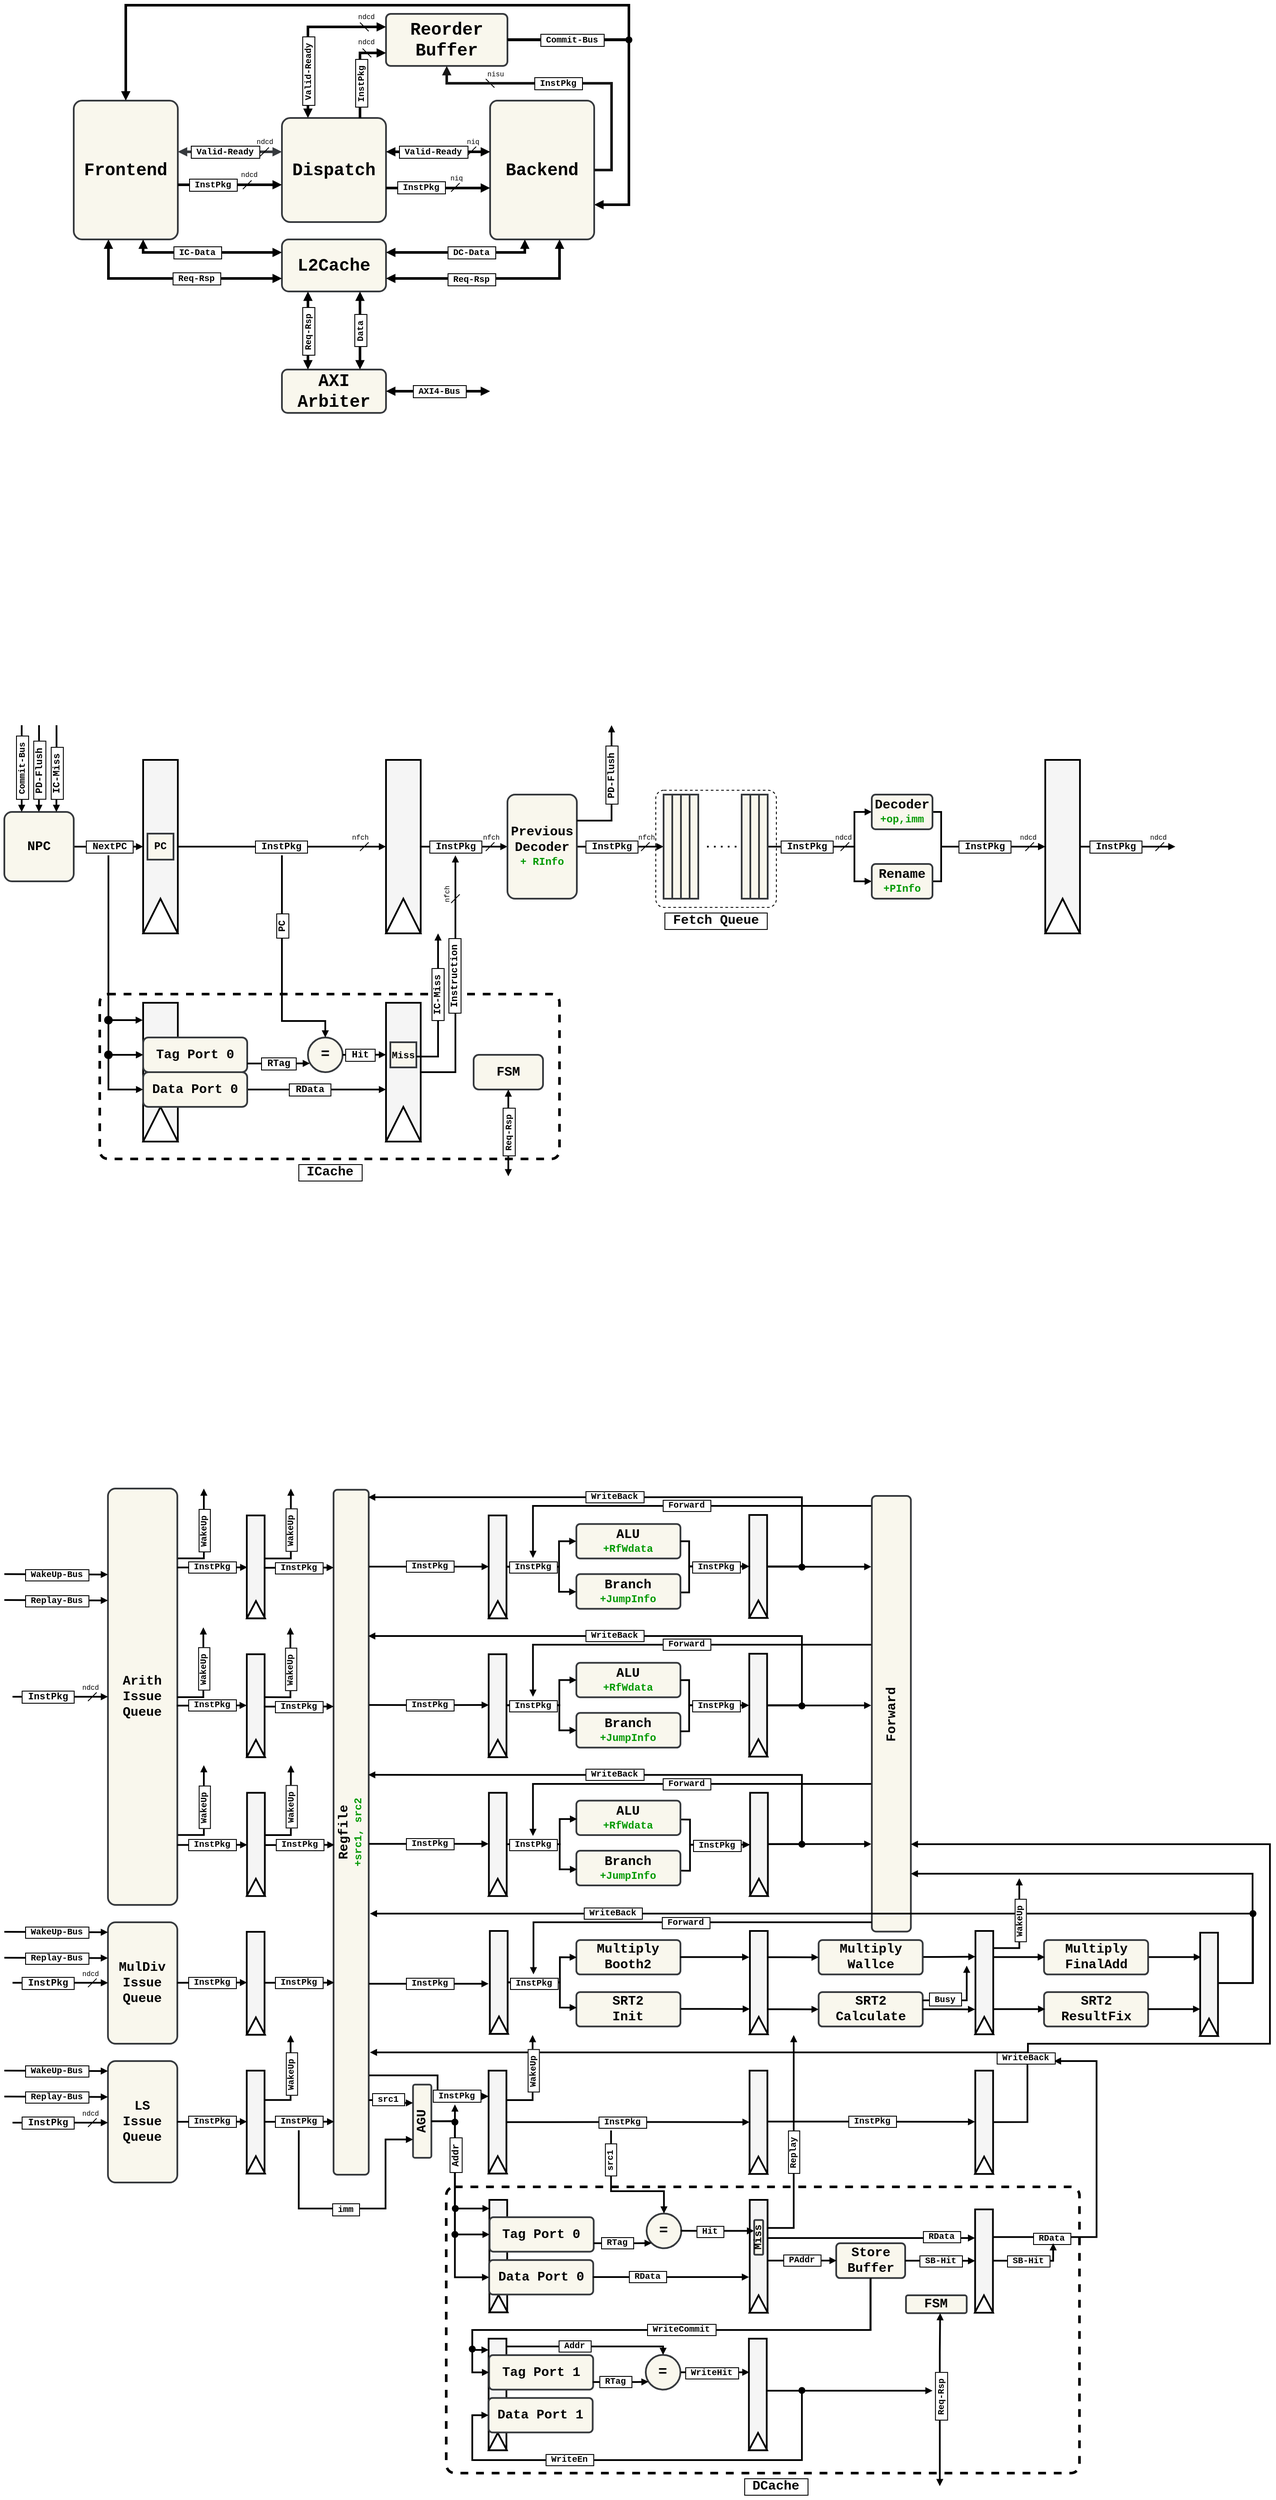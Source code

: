 <mxfile version="26.2.2">
  <diagram name="第 1 页" id="9JIiG7YPZ_p7PhIR82qt">
    <mxGraphModel dx="905" dy="745" grid="1" gridSize="10" guides="1" tooltips="1" connect="1" arrows="1" fold="1" page="1" pageScale="1" pageWidth="1169" pageHeight="827" math="0" shadow="0">
      <root>
        <mxCell id="0" />
        <mxCell id="1" parent="0" />
        <mxCell id="QRGypccLNdDq8GzX22bj-478" value="" style="rounded=1;whiteSpace=wrap;html=1;dashed=1;fillColor=none;arcSize=3;strokeWidth=3;" parent="1" vertex="1">
          <mxGeometry x="549.43" y="2565" width="730" height="330" as="geometry" />
        </mxCell>
        <mxCell id="QRGypccLNdDq8GzX22bj-440" style="edgeStyle=orthogonalEdgeStyle;rounded=0;orthogonalLoop=1;jettySize=auto;html=1;fontFamily=Courier New;fontStyle=1;strokeWidth=2;endSize=3;startSize=3;endArrow=block;endFill=1;exitX=0.5;exitY=1;exitDx=0;exitDy=0;entryX=0.003;entryY=0.103;entryDx=0;entryDy=0;entryPerimeter=0;" parent="1" target="QRGypccLNdDq8GzX22bj-252" edge="1">
          <mxGeometry relative="1" as="geometry">
            <mxPoint x="1038.43" y="2670.17" as="sourcePoint" />
            <mxPoint x="598.43" y="2779.17" as="targetPoint" />
            <Array as="points">
              <mxPoint x="1038.43" y="2730" />
              <mxPoint x="579.43" y="2730" />
              <mxPoint x="579.43" y="2753" />
              <mxPoint x="598.43" y="2753" />
            </Array>
          </mxGeometry>
        </mxCell>
        <mxCell id="QRGypccLNdDq8GzX22bj-382" style="edgeStyle=orthogonalEdgeStyle;rounded=0;orthogonalLoop=1;jettySize=auto;html=1;fontFamily=Courier New;fontStyle=1;strokeWidth=2;endSize=3;startSize=3;endArrow=block;endFill=1;exitX=0.999;exitY=0.527;exitDx=0;exitDy=0;exitPerimeter=0;entryX=0;entryY=0.5;entryDx=0;entryDy=0;" parent="1" source="QRGypccLNdDq8GzX22bj-186" target="QRGypccLNdDq8GzX22bj-203" edge="1">
          <mxGeometry relative="1" as="geometry">
            <mxPoint x="830.43" y="1898.64" as="sourcePoint" />
            <mxPoint x="899.43" y="1850" as="targetPoint" />
            <Array as="points">
              <mxPoint x="829.43" y="1880" />
              <mxPoint x="829.43" y="1850" />
            </Array>
          </mxGeometry>
        </mxCell>
        <mxCell id="QRGypccLNdDq8GzX22bj-109" value="" style="rounded=1;whiteSpace=wrap;html=1;dashed=1;fillColor=none;arcSize=7;" parent="1" vertex="1">
          <mxGeometry x="791" y="955" width="139" height="135" as="geometry" />
        </mxCell>
        <mxCell id="QRGypccLNdDq8GzX22bj-107" value="" style="rounded=1;whiteSpace=wrap;html=1;dashed=1;fillColor=none;arcSize=5;strokeWidth=3;" parent="1" vertex="1">
          <mxGeometry x="150" y="1190" width="530" height="190" as="geometry" />
        </mxCell>
        <mxCell id="QRGypccLNdDq8GzX22bj-48" style="edgeStyle=orthogonalEdgeStyle;rounded=0;orthogonalLoop=1;jettySize=auto;html=1;exitX=1;exitY=0.5;exitDx=0;exitDy=0;entryX=0;entryY=0.5;entryDx=0;entryDy=0;fontFamily=Courier New;fontStyle=1;startSize=3;endSize=3;strokeWidth=2;endArrow=block;endFill=1;" parent="1" source="QRGypccLNdDq8GzX22bj-42" target="QRGypccLNdDq8GzX22bj-30" edge="1">
          <mxGeometry relative="1" as="geometry">
            <mxPoint x="930" y="1030" as="sourcePoint" />
            <mxPoint x="1010" y="990" as="targetPoint" />
            <Array as="points">
              <mxPoint x="1020" y="1020" />
              <mxPoint x="1020" y="1060" />
            </Array>
          </mxGeometry>
        </mxCell>
        <mxCell id="YFva9ZMEuWtXMm_s4kvg-110" value="" style="endArrow=block;html=1;rounded=0;exitX=1;exitY=0.5;exitDx=0;exitDy=0;strokeWidth=3;endFill=1;fontFamily=Courier New;endSize=3;startSize=3;entryX=1;entryY=0.75;entryDx=0;entryDy=0;edgeStyle=orthogonalEdgeStyle;" parent="1" source="YFva9ZMEuWtXMm_s4kvg-3" target="YFva9ZMEuWtXMm_s4kvg-2" edge="1">
          <mxGeometry width="50" height="50" relative="1" as="geometry">
            <mxPoint x="721" y="109.58" as="sourcePoint" />
            <mxPoint x="281" y="180" as="targetPoint" />
            <Array as="points">
              <mxPoint x="760" y="90" />
              <mxPoint x="760" y="280" />
            </Array>
          </mxGeometry>
        </mxCell>
        <mxCell id="YFva9ZMEuWtXMm_s4kvg-1" value="&lt;font style=&quot;font-size: 20px;&quot;&gt;Frontend&lt;/font&gt;" style="rounded=1;whiteSpace=wrap;html=1;fillColor=#f9f7ed;strokeColor=#36393d;arcSize=8;fontFamily=Courier New;fontStyle=1;strokeWidth=2;" parent="1" vertex="1">
          <mxGeometry x="120" y="160" width="120" height="160" as="geometry" />
        </mxCell>
        <mxCell id="YFva9ZMEuWtXMm_s4kvg-2" value="&lt;font style=&quot;font-size: 20px;&quot;&gt;Backend&lt;/font&gt;" style="rounded=1;whiteSpace=wrap;html=1;fillColor=#f9f7ed;strokeColor=#36393d;arcSize=7;fontFamily=Courier New;fontStyle=1;strokeWidth=2;" parent="1" vertex="1">
          <mxGeometry x="600" y="160" width="120" height="160" as="geometry" />
        </mxCell>
        <mxCell id="YFva9ZMEuWtXMm_s4kvg-3" value="&lt;font style=&quot;font-size: 20px;&quot;&gt;Reorder&lt;/font&gt;&lt;div&gt;&lt;font style=&quot;font-size: 20px;&quot;&gt;Buffer&lt;/font&gt;&lt;/div&gt;" style="rounded=1;whiteSpace=wrap;html=1;fillColor=#f9f7ed;strokeColor=#36393d;arcSize=9;fontFamily=Courier New;fontStyle=1;strokeWidth=2;" parent="1" vertex="1">
          <mxGeometry x="480" y="60" width="140" height="60" as="geometry" />
        </mxCell>
        <mxCell id="YFva9ZMEuWtXMm_s4kvg-4" value="&lt;font style=&quot;font-size: 20px;&quot;&gt;Dispatch&lt;/font&gt;" style="rounded=1;whiteSpace=wrap;html=1;arcSize=8;fillColor=#f9f7ed;strokeColor=#36393d;fontFamily=Courier New;fontStyle=1;strokeWidth=2;" parent="1" vertex="1">
          <mxGeometry x="360" y="180" width="120" height="120" as="geometry" />
        </mxCell>
        <mxCell id="YFva9ZMEuWtXMm_s4kvg-5" value="&lt;font style=&quot;font-size: 20px;&quot;&gt;L2Cache&lt;/font&gt;" style="rounded=1;whiteSpace=wrap;html=1;fillColor=#f9f7ed;strokeColor=#36393d;arcSize=13;fontFamily=Courier New;fontStyle=1;strokeWidth=2;" parent="1" vertex="1">
          <mxGeometry x="360" y="320" width="120" height="60" as="geometry" />
        </mxCell>
        <mxCell id="YFva9ZMEuWtXMm_s4kvg-6" value="" style="endArrow=block;html=1;rounded=0;exitX=1;exitY=0.5;exitDx=0;exitDy=0;strokeWidth=3;endFill=1;fontFamily=Courier New;endSize=3;startSize=3;" parent="1" edge="1">
          <mxGeometry width="50" height="50" relative="1" as="geometry">
            <mxPoint x="240" y="257" as="sourcePoint" />
            <mxPoint x="360" y="257" as="targetPoint" />
          </mxGeometry>
        </mxCell>
        <mxCell id="YFva9ZMEuWtXMm_s4kvg-7" value="&lt;font style=&quot;font-size: 10px;&quot;&gt;&lt;b&gt;&amp;nbsp;InstPkg&amp;nbsp;&lt;/b&gt;&lt;/font&gt;" style="edgeLabel;html=1;align=center;verticalAlign=middle;resizable=0;points=[];labelBorderColor=default;fontFamily=Courier New;" parent="YFva9ZMEuWtXMm_s4kvg-6" vertex="1" connectable="0">
          <mxGeometry x="-0.239" y="2" relative="1" as="geometry">
            <mxPoint x="-6" y="2" as="offset" />
          </mxGeometry>
        </mxCell>
        <mxCell id="YFva9ZMEuWtXMm_s4kvg-8" value="" style="endArrow=block;html=1;rounded=0;exitX=1;exitY=0.5;exitDx=0;exitDy=0;strokeWidth=3;endFill=1;fontFamily=Courier New;startArrow=block;startFill=1;endSize=3;startSize=3;fillColor=#cdeb8b;strokeColor=#36393d;" parent="1" edge="1">
          <mxGeometry width="50" height="50" relative="1" as="geometry">
            <mxPoint x="240" y="219" as="sourcePoint" />
            <mxPoint x="360" y="219" as="targetPoint" />
          </mxGeometry>
        </mxCell>
        <mxCell id="YFva9ZMEuWtXMm_s4kvg-9" value="&lt;b style=&quot;&quot;&gt;&lt;font style=&quot;font-size: 10px;&quot;&gt;&amp;nbsp;Valid-Ready&amp;nbsp;&lt;/font&gt;&lt;/b&gt;" style="edgeLabel;html=1;align=center;verticalAlign=middle;resizable=0;points=[];labelBorderColor=default;fontFamily=Courier New;" parent="YFva9ZMEuWtXMm_s4kvg-8" vertex="1" connectable="0">
          <mxGeometry x="-0.239" y="2" relative="1" as="geometry">
            <mxPoint x="8" y="2" as="offset" />
          </mxGeometry>
        </mxCell>
        <mxCell id="YFva9ZMEuWtXMm_s4kvg-12" value="" style="endArrow=block;html=1;rounded=0;exitX=1;exitY=0.5;exitDx=0;exitDy=0;strokeWidth=3;endFill=1;fontFamily=Courier New;endSize=3;startSize=3;" parent="1" edge="1">
          <mxGeometry width="50" height="50" relative="1" as="geometry">
            <mxPoint x="480" y="260.71" as="sourcePoint" />
            <mxPoint x="600" y="260.71" as="targetPoint" />
          </mxGeometry>
        </mxCell>
        <mxCell id="YFva9ZMEuWtXMm_s4kvg-13" value="&lt;b style=&quot;font-size: 10px;&quot;&gt;&amp;nbsp;InstPkg&amp;nbsp;&lt;/b&gt;" style="edgeLabel;html=1;align=center;verticalAlign=middle;resizable=0;points=[];labelBorderColor=default;fontFamily=Courier New;" parent="YFva9ZMEuWtXMm_s4kvg-12" vertex="1" connectable="0">
          <mxGeometry x="-0.239" y="2" relative="1" as="geometry">
            <mxPoint x="-6" y="1" as="offset" />
          </mxGeometry>
        </mxCell>
        <mxCell id="YFva9ZMEuWtXMm_s4kvg-18" value="" style="endArrow=none;html=1;rounded=0;fontFamily=Courier New;" parent="1" edge="1">
          <mxGeometry width="50" height="50" relative="1" as="geometry">
            <mxPoint x="335" y="224" as="sourcePoint" />
            <mxPoint x="345" y="214" as="targetPoint" />
          </mxGeometry>
        </mxCell>
        <mxCell id="YFva9ZMEuWtXMm_s4kvg-20" value="&lt;font style=&quot;font-size: 8px;&quot;&gt;ndcd&lt;/font&gt;" style="text;html=1;align=center;verticalAlign=middle;resizable=0;points=[];autosize=1;strokeColor=none;fillColor=none;fontFamily=Courier New;" parent="1" vertex="1">
          <mxGeometry x="320" y="192" width="40" height="30" as="geometry" />
        </mxCell>
        <mxCell id="YFva9ZMEuWtXMm_s4kvg-23" value="" style="endArrow=none;html=1;rounded=0;fontFamily=Courier New;" parent="1" edge="1">
          <mxGeometry width="50" height="50" relative="1" as="geometry">
            <mxPoint x="315" y="262" as="sourcePoint" />
            <mxPoint x="325" y="252" as="targetPoint" />
          </mxGeometry>
        </mxCell>
        <mxCell id="YFva9ZMEuWtXMm_s4kvg-24" value="&lt;font style=&quot;font-size: 8px;&quot;&gt;ndcd&lt;/font&gt;" style="text;html=1;align=center;verticalAlign=middle;resizable=0;points=[];autosize=1;strokeColor=none;fillColor=none;fontFamily=Courier New;" parent="1" vertex="1">
          <mxGeometry x="302" y="230" width="40" height="30" as="geometry" />
        </mxCell>
        <mxCell id="YFva9ZMEuWtXMm_s4kvg-31" value="" style="endArrow=none;html=1;rounded=0;fontFamily=Courier New;" parent="1" edge="1">
          <mxGeometry width="50" height="50" relative="1" as="geometry">
            <mxPoint x="555" y="265" as="sourcePoint" />
            <mxPoint x="565" y="255" as="targetPoint" />
          </mxGeometry>
        </mxCell>
        <mxCell id="YFva9ZMEuWtXMm_s4kvg-32" value="&lt;font style=&quot;font-size: 8px;&quot;&gt;niq&lt;/font&gt;" style="text;html=1;align=center;verticalAlign=middle;resizable=0;points=[];autosize=1;strokeColor=none;fillColor=none;fontFamily=Courier New;" parent="1" vertex="1">
          <mxGeometry x="541" y="234" width="40" height="30" as="geometry" />
        </mxCell>
        <mxCell id="YFva9ZMEuWtXMm_s4kvg-45" value="&lt;font style=&quot;font-size: 8px;&quot;&gt;ndcd&lt;/font&gt;" style="text;html=1;align=center;verticalAlign=middle;resizable=0;points=[];autosize=1;strokeColor=none;fillColor=none;fontFamily=Courier New;rotation=0;" parent="1" vertex="1">
          <mxGeometry x="437" y="77" width="40" height="30" as="geometry" />
        </mxCell>
        <mxCell id="YFva9ZMEuWtXMm_s4kvg-46" value="" style="endArrow=none;html=1;rounded=0;fontFamily=Courier New;" parent="1" edge="1">
          <mxGeometry width="50" height="50" relative="1" as="geometry">
            <mxPoint x="463" y="110" as="sourcePoint" />
            <mxPoint x="453" y="100" as="targetPoint" />
          </mxGeometry>
        </mxCell>
        <mxCell id="YFva9ZMEuWtXMm_s4kvg-51" value="&lt;font style=&quot;font-size: 8px;&quot;&gt;nisu&lt;/font&gt;" style="text;html=1;align=center;verticalAlign=middle;resizable=0;points=[];autosize=1;strokeColor=none;fillColor=none;fontFamily=Courier New;rotation=0;" parent="1" vertex="1">
          <mxGeometry x="586" y="114" width="40" height="30" as="geometry" />
        </mxCell>
        <mxCell id="YFva9ZMEuWtXMm_s4kvg-52" value="" style="endArrow=none;html=1;rounded=0;fontFamily=Courier New;" parent="1" edge="1">
          <mxGeometry width="50" height="50" relative="1" as="geometry">
            <mxPoint x="605" y="145" as="sourcePoint" />
            <mxPoint x="595" y="135" as="targetPoint" />
          </mxGeometry>
        </mxCell>
        <mxCell id="YFva9ZMEuWtXMm_s4kvg-59" value="" style="endArrow=block;html=1;rounded=0;exitX=1;exitY=0.5;exitDx=0;exitDy=0;strokeWidth=3;endFill=1;fontFamily=Courier New;startArrow=block;startFill=1;endSize=3;startSize=3;" parent="1" edge="1">
          <mxGeometry width="50" height="50" relative="1" as="geometry">
            <mxPoint x="480" y="219" as="sourcePoint" />
            <mxPoint x="600" y="219" as="targetPoint" />
          </mxGeometry>
        </mxCell>
        <mxCell id="YFva9ZMEuWtXMm_s4kvg-60" value="&lt;b&gt;&lt;font style=&quot;font-size: 10px;&quot;&gt;&amp;nbsp;Valid-Ready&amp;nbsp;&lt;/font&gt;&lt;/b&gt;" style="edgeLabel;html=1;align=center;verticalAlign=middle;resizable=0;points=[];labelBorderColor=default;fontFamily=Courier New;" parent="YFva9ZMEuWtXMm_s4kvg-59" vertex="1" connectable="0">
          <mxGeometry x="-0.239" y="2" relative="1" as="geometry">
            <mxPoint x="8" y="2" as="offset" />
          </mxGeometry>
        </mxCell>
        <mxCell id="YFva9ZMEuWtXMm_s4kvg-61" value="" style="endArrow=none;html=1;rounded=0;fontFamily=Courier New;" parent="1" edge="1">
          <mxGeometry width="50" height="50" relative="1" as="geometry">
            <mxPoint x="574" y="223" as="sourcePoint" />
            <mxPoint x="584" y="213" as="targetPoint" />
          </mxGeometry>
        </mxCell>
        <mxCell id="YFva9ZMEuWtXMm_s4kvg-62" value="&lt;font style=&quot;font-size: 8px;&quot;&gt;niq&lt;/font&gt;" style="text;html=1;align=center;verticalAlign=middle;resizable=0;points=[];autosize=1;strokeColor=none;fillColor=none;fontFamily=Courier New;" parent="1" vertex="1">
          <mxGeometry x="560" y="192" width="40" height="30" as="geometry" />
        </mxCell>
        <mxCell id="YFva9ZMEuWtXMm_s4kvg-63" value="&lt;font style=&quot;font-size: 8px;&quot;&gt;ndcd&lt;/font&gt;" style="text;html=1;align=center;verticalAlign=middle;resizable=0;points=[];autosize=1;strokeColor=none;fillColor=none;fontFamily=Courier New;rotation=0;" parent="1" vertex="1">
          <mxGeometry x="437" y="48" width="40" height="30" as="geometry" />
        </mxCell>
        <mxCell id="YFva9ZMEuWtXMm_s4kvg-64" value="" style="endArrow=none;html=1;rounded=0;fontFamily=Courier New;" parent="1" edge="1">
          <mxGeometry width="50" height="50" relative="1" as="geometry">
            <mxPoint x="460" y="80" as="sourcePoint" />
            <mxPoint x="450" y="70" as="targetPoint" />
          </mxGeometry>
        </mxCell>
        <mxCell id="YFva9ZMEuWtXMm_s4kvg-82" value="&lt;font style=&quot;font-size: 20px;&quot;&gt;AXI&lt;/font&gt;&lt;div&gt;&lt;font style=&quot;font-size: 20px;&quot;&gt;Arbiter&lt;/font&gt;&lt;/div&gt;" style="rounded=1;whiteSpace=wrap;html=1;fillColor=#f9f7ed;strokeColor=#36393d;arcSize=13;fontFamily=Courier New;fontStyle=1;strokeWidth=2;" parent="1" vertex="1">
          <mxGeometry x="360" y="470" width="120" height="50" as="geometry" />
        </mxCell>
        <mxCell id="YFva9ZMEuWtXMm_s4kvg-83" value="" style="endArrow=block;html=1;rounded=0;strokeWidth=3;endFill=1;fontFamily=Courier New;startArrow=block;startFill=1;exitX=0.25;exitY=0;exitDx=0;exitDy=0;entryX=0.25;entryY=1;entryDx=0;entryDy=0;endSize=3;startSize=3;" parent="1" source="YFva9ZMEuWtXMm_s4kvg-82" target="YFva9ZMEuWtXMm_s4kvg-5" edge="1">
          <mxGeometry width="50" height="50" relative="1" as="geometry">
            <mxPoint x="401.5" y="440" as="sourcePoint" />
            <mxPoint x="400" y="380" as="targetPoint" />
          </mxGeometry>
        </mxCell>
        <mxCell id="YFva9ZMEuWtXMm_s4kvg-84" value="&lt;b style=&quot;&quot;&gt;&lt;font style=&quot;font-size: 10px;&quot;&gt;&amp;nbsp;Req-Rsp&amp;nbsp;&lt;/font&gt;&lt;/b&gt;" style="edgeLabel;html=1;align=center;verticalAlign=middle;resizable=0;points=[];labelBorderColor=default;fontFamily=Courier New;rotation=-90;" parent="YFva9ZMEuWtXMm_s4kvg-83" vertex="1" connectable="0">
          <mxGeometry x="-0.239" y="2" relative="1" as="geometry">
            <mxPoint x="2" y="-9" as="offset" />
          </mxGeometry>
        </mxCell>
        <mxCell id="YFva9ZMEuWtXMm_s4kvg-85" value="" style="endArrow=block;html=1;rounded=0;strokeWidth=3;endFill=1;fontFamily=Courier New;startArrow=block;startFill=1;exitX=0.75;exitY=0;exitDx=0;exitDy=0;endSize=3;startSize=3;" parent="1" source="YFva9ZMEuWtXMm_s4kvg-82" edge="1">
          <mxGeometry width="50" height="50" relative="1" as="geometry">
            <mxPoint x="450.5" y="439" as="sourcePoint" />
            <mxPoint x="450" y="380" as="targetPoint" />
            <Array as="points">
              <mxPoint x="450" y="420" />
            </Array>
          </mxGeometry>
        </mxCell>
        <mxCell id="YFva9ZMEuWtXMm_s4kvg-86" value="&lt;b style=&quot;&quot;&gt;&lt;font style=&quot;font-size: 10px;&quot;&gt;&amp;nbsp;Data&amp;nbsp;&lt;/font&gt;&lt;/b&gt;" style="edgeLabel;html=1;align=center;verticalAlign=middle;resizable=0;points=[];labelBorderColor=default;fontFamily=Courier New;rotation=-90;" parent="YFva9ZMEuWtXMm_s4kvg-85" vertex="1" connectable="0">
          <mxGeometry x="-0.239" y="2" relative="1" as="geometry">
            <mxPoint x="2" y="-10" as="offset" />
          </mxGeometry>
        </mxCell>
        <mxCell id="YFva9ZMEuWtXMm_s4kvg-90" value="" style="endArrow=block;html=1;rounded=0;strokeWidth=3;endFill=1;fontFamily=Courier New;startArrow=block;startFill=1;entryX=0.175;entryY=1.007;entryDx=0;entryDy=0;entryPerimeter=0;exitX=0;exitY=0.25;exitDx=0;exitDy=0;edgeStyle=orthogonalEdgeStyle;endSize=3;startSize=3;" parent="1" source="YFva9ZMEuWtXMm_s4kvg-5" edge="1">
          <mxGeometry width="50" height="50" relative="1" as="geometry">
            <mxPoint x="320" y="360" as="sourcePoint" />
            <mxPoint x="200" y="320" as="targetPoint" />
            <Array as="points">
              <mxPoint x="200" y="335" />
            </Array>
          </mxGeometry>
        </mxCell>
        <mxCell id="YFva9ZMEuWtXMm_s4kvg-91" value="&lt;b style=&quot;&quot;&gt;&lt;font style=&quot;font-size: 10px;&quot;&gt;&amp;nbsp;IC-Data&amp;nbsp;&lt;/font&gt;&lt;/b&gt;" style="edgeLabel;html=1;align=center;verticalAlign=middle;resizable=0;points=[];labelBorderColor=default;fontFamily=Courier New;rotation=0;" parent="YFva9ZMEuWtXMm_s4kvg-90" vertex="1" connectable="0">
          <mxGeometry x="-0.239" y="2" relative="1" as="geometry">
            <mxPoint x="-32" y="-2" as="offset" />
          </mxGeometry>
        </mxCell>
        <mxCell id="YFva9ZMEuWtXMm_s4kvg-92" value="" style="endArrow=block;html=1;rounded=0;strokeWidth=3;endFill=1;fontFamily=Courier New;startArrow=block;startFill=1;entryX=0.175;entryY=1.007;entryDx=0;entryDy=0;entryPerimeter=0;exitX=0;exitY=0.75;exitDx=0;exitDy=0;edgeStyle=orthogonalEdgeStyle;endSize=3;startSize=3;" parent="1" source="YFva9ZMEuWtXMm_s4kvg-5" edge="1">
          <mxGeometry width="50" height="50" relative="1" as="geometry">
            <mxPoint x="280" y="360" as="sourcePoint" />
            <mxPoint x="160" y="320" as="targetPoint" />
            <Array as="points">
              <mxPoint x="160" y="365" />
            </Array>
          </mxGeometry>
        </mxCell>
        <mxCell id="YFva9ZMEuWtXMm_s4kvg-93" value="&lt;b style=&quot;&quot;&gt;&lt;font style=&quot;font-size: 10px;&quot;&gt;&amp;nbsp;Req-Rsp&amp;nbsp;&lt;/font&gt;&lt;/b&gt;" style="edgeLabel;html=1;align=center;verticalAlign=middle;resizable=0;points=[];labelBorderColor=default;fontFamily=Courier New;rotation=0;" parent="YFva9ZMEuWtXMm_s4kvg-92" vertex="1" connectable="0">
          <mxGeometry x="-0.239" y="2" relative="1" as="geometry">
            <mxPoint x="-6" y="-2" as="offset" />
          </mxGeometry>
        </mxCell>
        <mxCell id="YFva9ZMEuWtXMm_s4kvg-94" value="" style="endArrow=block;html=1;rounded=0;strokeWidth=3;endFill=1;fontFamily=Courier New;startArrow=block;startFill=1;entryX=0.175;entryY=1.007;entryDx=0;entryDy=0;entryPerimeter=0;exitX=1;exitY=0.25;exitDx=0;exitDy=0;edgeStyle=orthogonalEdgeStyle;endSize=3;startSize=3;" parent="1" source="YFva9ZMEuWtXMm_s4kvg-5" edge="1">
          <mxGeometry width="50" height="50" relative="1" as="geometry">
            <mxPoint x="520.034" y="360" as="sourcePoint" />
            <mxPoint x="640.034" y="320" as="targetPoint" />
            <Array as="points">
              <mxPoint x="640" y="335" />
            </Array>
          </mxGeometry>
        </mxCell>
        <mxCell id="YFva9ZMEuWtXMm_s4kvg-95" value="&lt;b style=&quot;&quot;&gt;&lt;font style=&quot;font-size: 10px;&quot;&gt;&amp;nbsp;DC-Data&amp;nbsp;&lt;/font&gt;&lt;/b&gt;" style="edgeLabel;html=1;align=center;verticalAlign=middle;resizable=0;points=[];labelBorderColor=default;fontFamily=Courier New;rotation=0;" parent="YFva9ZMEuWtXMm_s4kvg-94" vertex="1" connectable="0">
          <mxGeometry x="-0.239" y="2" relative="1" as="geometry">
            <mxPoint x="31" y="2" as="offset" />
          </mxGeometry>
        </mxCell>
        <mxCell id="YFva9ZMEuWtXMm_s4kvg-96" value="" style="endArrow=block;html=1;rounded=0;strokeWidth=3;endFill=1;fontFamily=Courier New;startArrow=block;startFill=1;entryX=0.175;entryY=1.007;entryDx=0;entryDy=0;entryPerimeter=0;exitX=1;exitY=0.75;exitDx=0;exitDy=0;edgeStyle=orthogonalEdgeStyle;endSize=3;startSize=3;" parent="1" source="YFva9ZMEuWtXMm_s4kvg-5" edge="1">
          <mxGeometry width="50" height="50" relative="1" as="geometry">
            <mxPoint x="560.034" y="360" as="sourcePoint" />
            <mxPoint x="680.034" y="320" as="targetPoint" />
            <Array as="points">
              <mxPoint x="680" y="365" />
            </Array>
          </mxGeometry>
        </mxCell>
        <mxCell id="YFva9ZMEuWtXMm_s4kvg-97" value="&lt;b style=&quot;&quot;&gt;&lt;font style=&quot;font-size: 10px;&quot;&gt;&amp;nbsp;Req-Rsp&amp;nbsp;&lt;/font&gt;&lt;/b&gt;" style="edgeLabel;html=1;align=center;verticalAlign=middle;resizable=0;points=[];labelBorderColor=default;fontFamily=Courier New;rotation=0;" parent="YFva9ZMEuWtXMm_s4kvg-96" vertex="1" connectable="0">
          <mxGeometry x="-0.239" y="2" relative="1" as="geometry">
            <mxPoint x="5" y="3" as="offset" />
          </mxGeometry>
        </mxCell>
        <mxCell id="YFva9ZMEuWtXMm_s4kvg-98" value="" style="endArrow=block;html=1;rounded=0;exitX=0.25;exitY=0;exitDx=0;exitDy=0;strokeWidth=3;endFill=1;fontFamily=Courier New;startArrow=block;startFill=1;entryX=0;entryY=0.25;entryDx=0;entryDy=0;endSize=3;startSize=3;edgeStyle=orthogonalEdgeStyle;" parent="1" target="YFva9ZMEuWtXMm_s4kvg-3" edge="1">
          <mxGeometry width="50" height="50" relative="1" as="geometry">
            <mxPoint x="390" y="180" as="sourcePoint" />
            <mxPoint x="390" y="60" as="targetPoint" />
            <Array as="points">
              <mxPoint x="390" y="75" />
            </Array>
          </mxGeometry>
        </mxCell>
        <mxCell id="YFva9ZMEuWtXMm_s4kvg-99" value="&lt;b&gt;&lt;font style=&quot;font-size: 10px;&quot;&gt;&amp;nbsp;Valid-Ready&amp;nbsp;&lt;/font&gt;&lt;/b&gt;" style="edgeLabel;html=1;align=center;verticalAlign=middle;resizable=0;points=[];labelBorderColor=default;fontFamily=Courier New;rotation=-90;" parent="YFva9ZMEuWtXMm_s4kvg-98" vertex="1" connectable="0">
          <mxGeometry x="-0.239" y="2" relative="1" as="geometry">
            <mxPoint x="2" y="21" as="offset" />
          </mxGeometry>
        </mxCell>
        <mxCell id="YFva9ZMEuWtXMm_s4kvg-100" value="" style="endArrow=block;html=1;rounded=0;exitX=0.75;exitY=0;exitDx=0;exitDy=0;strokeWidth=3;endFill=1;fontFamily=Courier New;endSize=3;startSize=3;entryX=0;entryY=0.75;entryDx=0;entryDy=0;edgeStyle=orthogonalEdgeStyle;" parent="1" target="YFva9ZMEuWtXMm_s4kvg-3" edge="1">
          <mxGeometry width="50" height="50" relative="1" as="geometry">
            <mxPoint x="450" y="180" as="sourcePoint" />
            <mxPoint x="450" y="60" as="targetPoint" />
            <Array as="points">
              <mxPoint x="450" y="105" />
            </Array>
          </mxGeometry>
        </mxCell>
        <mxCell id="YFva9ZMEuWtXMm_s4kvg-101" value="&lt;b style=&quot;font-size: 10px;&quot;&gt;&amp;nbsp;InstPkg&amp;nbsp;&lt;/b&gt;" style="edgeLabel;html=1;align=center;verticalAlign=middle;resizable=0;points=[];labelBorderColor=default;fontFamily=Courier New;rotation=-90;" parent="YFva9ZMEuWtXMm_s4kvg-100" vertex="1" connectable="0">
          <mxGeometry x="-0.239" y="2" relative="1" as="geometry">
            <mxPoint x="3" y="1" as="offset" />
          </mxGeometry>
        </mxCell>
        <mxCell id="YFva9ZMEuWtXMm_s4kvg-102" value="" style="endArrow=block;html=1;rounded=0;strokeWidth=3;endFill=1;fontFamily=Courier New;exitX=1;exitY=0.5;exitDx=0;exitDy=0;entryX=0.5;entryY=1;entryDx=0;entryDy=0;endSize=3;startSize=3;edgeStyle=orthogonalEdgeStyle;strokeColor=#171717;" parent="1" source="YFva9ZMEuWtXMm_s4kvg-2" target="YFva9ZMEuWtXMm_s4kvg-3" edge="1">
          <mxGeometry width="50" height="50" relative="1" as="geometry">
            <mxPoint x="660" y="160" as="sourcePoint" />
            <mxPoint x="660" y="60" as="targetPoint" />
            <Array as="points">
              <mxPoint x="740" y="240" />
              <mxPoint x="740" y="140" />
              <mxPoint x="550" y="140" />
            </Array>
          </mxGeometry>
        </mxCell>
        <mxCell id="YFva9ZMEuWtXMm_s4kvg-103" value="&lt;font style=&quot;font-size: 10px;&quot;&gt;&lt;b&gt;&amp;nbsp;InstPkg&amp;nbsp;&lt;/b&gt;&lt;/font&gt;" style="edgeLabel;html=1;align=center;verticalAlign=middle;resizable=0;points=[];labelBorderColor=default;fontFamily=Courier New;rotation=0;" parent="YFva9ZMEuWtXMm_s4kvg-102" vertex="1" connectable="0">
          <mxGeometry x="-0.239" y="2" relative="1" as="geometry">
            <mxPoint x="-57" y="-2" as="offset" />
          </mxGeometry>
        </mxCell>
        <mxCell id="YFva9ZMEuWtXMm_s4kvg-104" value="" style="endArrow=block;html=1;rounded=0;strokeWidth=3;endFill=1;fontFamily=Courier New;startArrow=block;startFill=1;exitX=1;exitY=0.5;exitDx=0;exitDy=0;endSize=3;startSize=3;" parent="1" source="YFva9ZMEuWtXMm_s4kvg-82" edge="1">
          <mxGeometry width="50" height="50" relative="1" as="geometry">
            <mxPoint x="560" y="494" as="sourcePoint" />
            <mxPoint x="600" y="495" as="targetPoint" />
            <Array as="points" />
          </mxGeometry>
        </mxCell>
        <mxCell id="YFva9ZMEuWtXMm_s4kvg-105" value="&lt;b style=&quot;&quot;&gt;&lt;font style=&quot;font-size: 10px;&quot;&gt;&amp;nbsp;AXI4-Bus&amp;nbsp;&lt;/font&gt;&lt;/b&gt;" style="edgeLabel;html=1;align=center;verticalAlign=middle;resizable=0;points=[];labelBorderColor=default;fontFamily=Courier New;rotation=0;" parent="YFva9ZMEuWtXMm_s4kvg-104" vertex="1" connectable="0">
          <mxGeometry x="-0.239" y="2" relative="1" as="geometry">
            <mxPoint x="15" y="2" as="offset" />
          </mxGeometry>
        </mxCell>
        <mxCell id="YFva9ZMEuWtXMm_s4kvg-107" value="" style="endArrow=block;html=1;rounded=0;exitX=1;exitY=0.5;exitDx=0;exitDy=0;strokeWidth=3;endFill=1;fontFamily=Courier New;endSize=3;startSize=3;entryX=0.5;entryY=0;entryDx=0;entryDy=0;edgeStyle=orthogonalEdgeStyle;" parent="1" target="YFva9ZMEuWtXMm_s4kvg-1" edge="1">
          <mxGeometry width="50" height="50" relative="1" as="geometry">
            <mxPoint x="620" y="89.58" as="sourcePoint" />
            <mxPoint x="740" y="89.58" as="targetPoint" />
            <Array as="points">
              <mxPoint x="760" y="90" />
              <mxPoint x="760" y="50" />
              <mxPoint x="180" y="50" />
            </Array>
          </mxGeometry>
        </mxCell>
        <mxCell id="YFva9ZMEuWtXMm_s4kvg-108" value="&lt;b style=&quot;font-size: 10px;&quot;&gt;&amp;nbsp;Commit-Bus&amp;nbsp;&lt;/b&gt;" style="edgeLabel;html=1;align=center;verticalAlign=middle;resizable=0;points=[];labelBorderColor=default;fontFamily=Courier New;" parent="YFva9ZMEuWtXMm_s4kvg-107" vertex="1" connectable="0">
          <mxGeometry x="-0.239" y="2" relative="1" as="geometry">
            <mxPoint x="85" y="38" as="offset" />
          </mxGeometry>
        </mxCell>
        <mxCell id="YFva9ZMEuWtXMm_s4kvg-112" value="" style="shape=waypoint;sketch=0;fillStyle=solid;size=6;pointerEvents=1;points=[];fillColor=none;resizable=0;rotatable=0;perimeter=centerPerimeter;snapToPoint=1;strokeWidth=2;fontFamily=Courier New;" parent="1" vertex="1">
          <mxGeometry x="750" y="80" width="20" height="20" as="geometry" />
        </mxCell>
        <mxCell id="QRGypccLNdDq8GzX22bj-31" style="edgeStyle=orthogonalEdgeStyle;rounded=0;orthogonalLoop=1;jettySize=auto;html=1;exitX=1;exitY=0.5;exitDx=0;exitDy=0;entryX=0;entryY=0.5;entryDx=0;entryDy=0;strokeWidth=2;fontFamily=Courier New;fontStyle=1;endArrow=block;endFill=1;endSize=3;startSize=3;" parent="1" source="QRGypccLNdDq8GzX22bj-2" target="QRGypccLNdDq8GzX22bj-14" edge="1">
          <mxGeometry relative="1" as="geometry" />
        </mxCell>
        <mxCell id="QRGypccLNdDq8GzX22bj-2" value="" style="rounded=0;whiteSpace=wrap;html=1;fontFamily=Courier New;strokeWidth=2;fontStyle=1;fillColor=#f5f5f5;fontColor=#333333;strokeColor=#000000;" parent="1" vertex="1">
          <mxGeometry x="200" y="920" width="40" height="200" as="geometry" />
        </mxCell>
        <mxCell id="QRGypccLNdDq8GzX22bj-4" value="&lt;span&gt;PC&lt;/span&gt;" style="rounded=0;whiteSpace=wrap;html=1;fontFamily=Courier New;fontStyle=1;strokeWidth=2;fillColor=#f9f7ed;strokeColor=#36393d;" parent="1" vertex="1">
          <mxGeometry x="205" y="1005" width="30" height="30" as="geometry" />
        </mxCell>
        <mxCell id="QRGypccLNdDq8GzX22bj-6" style="edgeStyle=orthogonalEdgeStyle;rounded=0;orthogonalLoop=1;jettySize=auto;html=1;exitX=1;exitY=0.5;exitDx=0;exitDy=0;entryX=0;entryY=0.5;entryDx=0;entryDy=0;fontFamily=Courier New;fontStyle=1;strokeWidth=2;endSize=3;startSize=3;endArrow=block;endFill=1;" parent="1" source="QRGypccLNdDq8GzX22bj-5" target="QRGypccLNdDq8GzX22bj-2" edge="1">
          <mxGeometry relative="1" as="geometry" />
        </mxCell>
        <mxCell id="QRGypccLNdDq8GzX22bj-34" value="&amp;nbsp;NextPC&amp;nbsp;" style="edgeLabel;html=1;align=center;verticalAlign=middle;resizable=0;points=[];fontFamily=Courier New;labelBorderColor=default;fontStyle=1" parent="QRGypccLNdDq8GzX22bj-6" vertex="1" connectable="0">
          <mxGeometry x="-0.016" y="4" relative="1" as="geometry">
            <mxPoint x="1" y="4" as="offset" />
          </mxGeometry>
        </mxCell>
        <mxCell id="QRGypccLNdDq8GzX22bj-67" style="edgeStyle=orthogonalEdgeStyle;rounded=0;orthogonalLoop=1;jettySize=auto;html=1;entryX=0;entryY=0.5;entryDx=0;entryDy=0;strokeWidth=2;fontFamily=Courier New;fontStyle=1;endArrow=block;endFill=1;endSize=3;startSize=3;" parent="1" target="QRGypccLNdDq8GzX22bj-54" edge="1">
          <mxGeometry relative="1" as="geometry">
            <mxPoint x="160" y="1030" as="sourcePoint" />
            <Array as="points">
              <mxPoint x="160" y="1260" />
            </Array>
          </mxGeometry>
        </mxCell>
        <mxCell id="QRGypccLNdDq8GzX22bj-5" value="&lt;span&gt;&lt;font style=&quot;font-size: 15px;&quot;&gt;NPC&lt;/font&gt;&lt;/span&gt;" style="rounded=1;whiteSpace=wrap;html=1;arcSize=11;strokeWidth=2;fontFamily=Courier New;fontStyle=1;fillColor=#f9f7ed;strokeColor=#36393d;" parent="1" vertex="1">
          <mxGeometry x="40" y="980" width="80" height="80" as="geometry" />
        </mxCell>
        <mxCell id="QRGypccLNdDq8GzX22bj-8" value="" style="rounded=0;whiteSpace=wrap;html=1;fontFamily=Courier New;fontStyle=1;strokeWidth=2;fillColor=#f5f5f5;fontColor=#333333;strokeColor=#000000;" parent="1" vertex="1">
          <mxGeometry x="200" y="1200" width="40" height="160" as="geometry" />
        </mxCell>
        <mxCell id="QRGypccLNdDq8GzX22bj-3" value="" style="triangle;whiteSpace=wrap;html=1;rotation=-90;fontFamily=Courier New;fontStyle=1;strokeWidth=2;" parent="1" vertex="1">
          <mxGeometry x="200" y="1320" width="40" height="40" as="geometry" />
        </mxCell>
        <mxCell id="QRGypccLNdDq8GzX22bj-59" style="edgeStyle=orthogonalEdgeStyle;rounded=0;orthogonalLoop=1;jettySize=auto;html=1;exitX=1;exitY=0.5;exitDx=0;exitDy=0;fontFamily=Courier New;fontStyle=1;strokeWidth=2;endSize=3;startSize=3;endArrow=block;endFill=1;" parent="1" source="QRGypccLNdDq8GzX22bj-10" edge="1">
          <mxGeometry relative="1" as="geometry">
            <mxPoint x="560" y="1030" as="targetPoint" />
            <Array as="points">
              <mxPoint x="560" y="1280" />
            </Array>
          </mxGeometry>
        </mxCell>
        <mxCell id="QRGypccLNdDq8GzX22bj-78" value="&amp;nbsp;Instruction&amp;nbsp;" style="edgeLabel;html=1;align=center;verticalAlign=middle;resizable=0;points=[];rotation=-90;fontFamily=Courier New;fontStyle=1;labelBorderColor=default;" parent="QRGypccLNdDq8GzX22bj-59" vertex="1" connectable="0">
          <mxGeometry x="-0.115" relative="1" as="geometry">
            <mxPoint x="-1" y="-22" as="offset" />
          </mxGeometry>
        </mxCell>
        <mxCell id="QRGypccLNdDq8GzX22bj-10" value="" style="rounded=0;whiteSpace=wrap;html=1;fontFamily=Courier New;fontStyle=1;strokeWidth=2;fillColor=#f5f5f5;fontColor=#333333;strokeColor=#000000;" parent="1" vertex="1">
          <mxGeometry x="480" y="1200" width="40" height="160" as="geometry" />
        </mxCell>
        <mxCell id="QRGypccLNdDq8GzX22bj-11" value="" style="triangle;whiteSpace=wrap;html=1;rotation=-90;fontFamily=Courier New;fontStyle=1;strokeWidth=2;" parent="1" vertex="1">
          <mxGeometry x="480" y="1320" width="40" height="40" as="geometry" />
        </mxCell>
        <mxCell id="QRGypccLNdDq8GzX22bj-13" value="" style="triangle;whiteSpace=wrap;html=1;rotation=-90;fontFamily=Courier New;strokeWidth=2;fontStyle=1;" parent="1" vertex="1">
          <mxGeometry x="200" y="1080" width="40" height="40" as="geometry" />
        </mxCell>
        <mxCell id="QRGypccLNdDq8GzX22bj-36" style="edgeStyle=orthogonalEdgeStyle;rounded=0;orthogonalLoop=1;jettySize=auto;html=1;exitX=1;exitY=0.5;exitDx=0;exitDy=0;entryX=0;entryY=0.5;entryDx=0;entryDy=0;fontFamily=Courier New;fontStyle=1;strokeWidth=2;endSize=3;startSize=3;endArrow=block;endFill=1;" parent="1" source="QRGypccLNdDq8GzX22bj-14" target="QRGypccLNdDq8GzX22bj-20" edge="1">
          <mxGeometry relative="1" as="geometry" />
        </mxCell>
        <mxCell id="QRGypccLNdDq8GzX22bj-61" value="&amp;nbsp;InstPkg&amp;nbsp;" style="edgeLabel;html=1;align=center;verticalAlign=middle;resizable=0;points=[];fontFamily=Courier New;fontStyle=1;labelBorderColor=default;" parent="QRGypccLNdDq8GzX22bj-36" vertex="1" connectable="0">
          <mxGeometry x="0.104" y="1" relative="1" as="geometry">
            <mxPoint x="-15" y="1" as="offset" />
          </mxGeometry>
        </mxCell>
        <mxCell id="QRGypccLNdDq8GzX22bj-14" value="" style="rounded=0;whiteSpace=wrap;html=1;fontFamily=Courier New;fontStyle=1;strokeWidth=2;fillColor=#f5f5f5;fontColor=#333333;strokeColor=#000000;" parent="1" vertex="1">
          <mxGeometry x="480" y="920" width="40" height="200" as="geometry" />
        </mxCell>
        <mxCell id="QRGypccLNdDq8GzX22bj-16" value="" style="triangle;whiteSpace=wrap;html=1;rotation=-90;fontFamily=Courier New;fontStyle=1;strokeWidth=2;" parent="1" vertex="1">
          <mxGeometry x="480" y="1080" width="40" height="40" as="geometry" />
        </mxCell>
        <mxCell id="QRGypccLNdDq8GzX22bj-44" style="edgeStyle=orthogonalEdgeStyle;rounded=0;orthogonalLoop=1;jettySize=auto;html=1;exitX=1;exitY=0.5;exitDx=0;exitDy=0;entryX=0;entryY=0.5;entryDx=0;entryDy=0;fontFamily=Courier New;fontStyle=1;strokeWidth=2;endSize=3;startSize=3;endArrow=block;endFill=1;" parent="1" source="QRGypccLNdDq8GzX22bj-20" target="QRGypccLNdDq8GzX22bj-21" edge="1">
          <mxGeometry relative="1" as="geometry" />
        </mxCell>
        <mxCell id="QRGypccLNdDq8GzX22bj-62" value="&amp;nbsp;InstPkg&amp;nbsp;" style="edgeLabel;html=1;align=center;verticalAlign=middle;resizable=0;points=[];fontFamily=Courier New;fontStyle=1;labelBorderColor=default;" parent="QRGypccLNdDq8GzX22bj-44" vertex="1" connectable="0">
          <mxGeometry x="0.039" relative="1" as="geometry">
            <mxPoint x="-12" as="offset" />
          </mxGeometry>
        </mxCell>
        <mxCell id="QRGypccLNdDq8GzX22bj-88" style="edgeStyle=orthogonalEdgeStyle;rounded=0;orthogonalLoop=1;jettySize=auto;html=1;strokeWidth=2;fontFamily=Courier New;fontStyle=1;endArrow=block;endFill=1;endSize=3;startSize=3;" parent="1" edge="1">
          <mxGeometry relative="1" as="geometry">
            <mxPoint x="80" y="880" as="sourcePoint" />
            <mxPoint x="79.85" y="980" as="targetPoint" />
            <Array as="points">
              <mxPoint x="79.85" y="917" />
            </Array>
          </mxGeometry>
        </mxCell>
        <mxCell id="QRGypccLNdDq8GzX22bj-89" value="&amp;nbsp;PD-Flush&amp;nbsp;" style="edgeLabel;html=1;align=center;verticalAlign=middle;resizable=0;points=[];rotation=-90;fontFamily=Courier New;fontStyle=1;labelBorderColor=default;" parent="QRGypccLNdDq8GzX22bj-88" vertex="1" connectable="0">
          <mxGeometry x="0.844" y="1" relative="1" as="geometry">
            <mxPoint x="-1" y="-39" as="offset" />
          </mxGeometry>
        </mxCell>
        <mxCell id="QRGypccLNdDq8GzX22bj-20" value="&lt;span&gt;&lt;font style=&quot;font-size: 15px;&quot;&gt;Previous&lt;/font&gt;&lt;/span&gt;&lt;div&gt;&lt;span&gt;&lt;font style=&quot;font-size: 15px;&quot;&gt;Decoder&lt;/font&gt;&lt;/span&gt;&lt;/div&gt;&lt;div&gt;&lt;span&gt;&lt;font style=&quot;color: rgb(0, 153, 0);&quot;&gt;+ RInfo&lt;/font&gt;&lt;/span&gt;&lt;/div&gt;" style="rounded=1;whiteSpace=wrap;html=1;arcSize=11;fontFamily=Courier New;fontStyle=1;strokeWidth=2;fillColor=#f9f7ed;strokeColor=#36393d;" parent="1" vertex="1">
          <mxGeometry x="620" y="960" width="80" height="120" as="geometry" />
        </mxCell>
        <mxCell id="QRGypccLNdDq8GzX22bj-21" value="" style="rounded=0;whiteSpace=wrap;html=1;fontFamily=Courier New;fontStyle=1;strokeWidth=2;fillColor=#f9f7ed;strokeColor=#36393d;" parent="1" vertex="1">
          <mxGeometry x="800" y="960" width="10" height="120" as="geometry" />
        </mxCell>
        <mxCell id="QRGypccLNdDq8GzX22bj-22" value="" style="rounded=0;whiteSpace=wrap;html=1;fontFamily=Courier New;fontStyle=1;strokeWidth=2;fillColor=#f9f7ed;strokeColor=#36393d;" parent="1" vertex="1">
          <mxGeometry x="820" y="960" width="10" height="120" as="geometry" />
        </mxCell>
        <mxCell id="QRGypccLNdDq8GzX22bj-52" style="edgeStyle=orthogonalEdgeStyle;rounded=0;orthogonalLoop=1;jettySize=auto;html=1;exitX=1;exitY=0.5;exitDx=0;exitDy=0;fontFamily=Courier New;fontStyle=1;endArrow=block;endFill=1;strokeWidth=2;endSize=3;startSize=3;" parent="1" source="QRGypccLNdDq8GzX22bj-26" edge="1">
          <mxGeometry relative="1" as="geometry">
            <mxPoint x="1390" y="1020" as="targetPoint" />
          </mxGeometry>
        </mxCell>
        <mxCell id="QRGypccLNdDq8GzX22bj-65" value="&amp;nbsp;InstPkg&amp;nbsp;" style="edgeLabel;html=1;align=center;verticalAlign=middle;resizable=0;points=[];fontFamily=Courier New;fontStyle=1;labelBorderColor=default;" parent="QRGypccLNdDq8GzX22bj-52" vertex="1" connectable="0">
          <mxGeometry x="-0.27" y="1" relative="1" as="geometry">
            <mxPoint y="1" as="offset" />
          </mxGeometry>
        </mxCell>
        <mxCell id="QRGypccLNdDq8GzX22bj-26" value="" style="rounded=0;whiteSpace=wrap;html=1;fontFamily=Courier New;fontStyle=1;strokeWidth=2;fillColor=#f5f5f5;fontColor=#333333;strokeColor=#000000;" parent="1" vertex="1">
          <mxGeometry x="1240" y="920" width="40" height="200" as="geometry" />
        </mxCell>
        <mxCell id="QRGypccLNdDq8GzX22bj-27" value="" style="triangle;whiteSpace=wrap;html=1;rotation=-90;fontFamily=Courier New;fontStyle=1;strokeWidth=2;" parent="1" vertex="1">
          <mxGeometry x="1240" y="1080" width="40" height="40" as="geometry" />
        </mxCell>
        <mxCell id="QRGypccLNdDq8GzX22bj-28" value="" style="rounded=0;whiteSpace=wrap;html=1;fontFamily=Courier New;fontStyle=1;strokeWidth=2;fillColor=#f9f7ed;strokeColor=#36393d;" parent="1" vertex="1">
          <mxGeometry x="900" y="960" width="10" height="120" as="geometry" />
        </mxCell>
        <mxCell id="QRGypccLNdDq8GzX22bj-49" style="edgeStyle=orthogonalEdgeStyle;rounded=0;orthogonalLoop=1;jettySize=auto;html=1;exitX=1;exitY=0.5;exitDx=0;exitDy=0;entryX=0;entryY=0.5;entryDx=0;entryDy=0;fontFamily=Courier New;fontStyle=1;strokeWidth=2;endArrow=block;endFill=1;endSize=3;startSize=3;" parent="1" source="QRGypccLNdDq8GzX22bj-29" target="QRGypccLNdDq8GzX22bj-26" edge="1">
          <mxGeometry relative="1" as="geometry">
            <Array as="points">
              <mxPoint x="1120" y="980" />
              <mxPoint x="1120" y="1020" />
            </Array>
          </mxGeometry>
        </mxCell>
        <mxCell id="QRGypccLNdDq8GzX22bj-29" value="&lt;span&gt;&lt;font style=&quot;font-size: 15px;&quot;&gt;Decoder&lt;/font&gt;&lt;/span&gt;&lt;div&gt;&lt;span style=&quot;color: rgb(0, 153, 0);&quot;&gt;+op,imm&lt;/span&gt;&lt;/div&gt;" style="rounded=1;whiteSpace=wrap;html=1;arcSize=11;fontFamily=Courier New;fontStyle=1;strokeWidth=2;fillColor=#f9f7ed;strokeColor=#36393d;" parent="1" vertex="1">
          <mxGeometry x="1040" y="960" width="70" height="40" as="geometry" />
        </mxCell>
        <mxCell id="QRGypccLNdDq8GzX22bj-50" style="edgeStyle=orthogonalEdgeStyle;rounded=0;orthogonalLoop=1;jettySize=auto;html=1;exitX=1;exitY=0.5;exitDx=0;exitDy=0;fontFamily=Courier New;fontStyle=1;strokeWidth=2;endArrow=block;endFill=1;endSize=3;startSize=3;" parent="1" source="QRGypccLNdDq8GzX22bj-30" edge="1">
          <mxGeometry relative="1" as="geometry">
            <mxPoint x="1240" y="1020" as="targetPoint" />
            <Array as="points">
              <mxPoint x="1120" y="1060" />
              <mxPoint x="1120" y="1020" />
            </Array>
          </mxGeometry>
        </mxCell>
        <mxCell id="QRGypccLNdDq8GzX22bj-64" value="&amp;nbsp;InstPkg&amp;nbsp;" style="edgeLabel;html=1;align=center;verticalAlign=middle;resizable=0;points=[];fontFamily=Courier New;fontStyle=1;labelBorderColor=default;" parent="QRGypccLNdDq8GzX22bj-50" vertex="1" connectable="0">
          <mxGeometry x="0.417" y="-1" relative="1" as="geometry">
            <mxPoint x="-21" y="-1" as="offset" />
          </mxGeometry>
        </mxCell>
        <mxCell id="QRGypccLNdDq8GzX22bj-30" value="&lt;span&gt;&lt;font style=&quot;font-size: 15px;&quot;&gt;Rename&lt;/font&gt;&lt;/span&gt;&lt;div&gt;&lt;span&gt;&lt;font style=&quot;color: rgb(0, 153, 0);&quot;&gt;+PInfo&lt;/font&gt;&lt;/span&gt;&lt;/div&gt;" style="rounded=1;whiteSpace=wrap;html=1;arcSize=11;fontFamily=Courier New;fontStyle=1;strokeWidth=2;fillColor=#f9f7ed;strokeColor=#36393d;" parent="1" vertex="1">
          <mxGeometry x="1040" y="1040" width="70" height="40" as="geometry" />
        </mxCell>
        <mxCell id="QRGypccLNdDq8GzX22bj-35" value="&amp;nbsp;InstPkg&amp;nbsp;" style="edgeLabel;html=1;align=center;verticalAlign=middle;resizable=0;points=[];fontFamily=Courier New;fontStyle=1;labelBorderColor=default;" parent="1" vertex="1" connectable="0">
          <mxGeometry x="190" y="1012" as="geometry">
            <mxPoint x="169" y="8" as="offset" />
          </mxGeometry>
        </mxCell>
        <mxCell id="QRGypccLNdDq8GzX22bj-39" value="" style="endArrow=none;dashed=1;html=1;dashPattern=1 3;strokeWidth=2;rounded=0;fontFamily=Courier New;fontStyle=1" parent="1" edge="1">
          <mxGeometry width="50" height="50" relative="1" as="geometry">
            <mxPoint x="850" y="1020" as="sourcePoint" />
            <mxPoint x="890" y="1020" as="targetPoint" />
          </mxGeometry>
        </mxCell>
        <mxCell id="QRGypccLNdDq8GzX22bj-40" value="" style="rounded=0;whiteSpace=wrap;html=1;fontFamily=Courier New;fontStyle=1;strokeWidth=2;fillColor=#f9f7ed;strokeColor=#36393d;" parent="1" vertex="1">
          <mxGeometry x="810" y="960" width="10" height="120" as="geometry" />
        </mxCell>
        <mxCell id="QRGypccLNdDq8GzX22bj-41" value="" style="rounded=0;whiteSpace=wrap;html=1;fontFamily=Courier New;fontStyle=1;strokeWidth=2;fillColor=#f9f7ed;strokeColor=#36393d;" parent="1" vertex="1">
          <mxGeometry x="830" y="960" width="10" height="120" as="geometry" />
        </mxCell>
        <mxCell id="QRGypccLNdDq8GzX22bj-46" style="edgeStyle=orthogonalEdgeStyle;rounded=0;orthogonalLoop=1;jettySize=auto;html=1;exitX=1;exitY=0.5;exitDx=0;exitDy=0;entryX=0;entryY=0.5;entryDx=0;entryDy=0;fontFamily=Courier New;fontStyle=1;endSize=3;startSize=3;strokeWidth=2;endArrow=block;endFill=1;" parent="1" source="QRGypccLNdDq8GzX22bj-42" target="QRGypccLNdDq8GzX22bj-29" edge="1">
          <mxGeometry relative="1" as="geometry">
            <Array as="points">
              <mxPoint x="1020" y="1020" />
              <mxPoint x="1020" y="980" />
            </Array>
          </mxGeometry>
        </mxCell>
        <mxCell id="QRGypccLNdDq8GzX22bj-63" value="&amp;nbsp;InstPkg&amp;nbsp;" style="edgeLabel;html=1;align=center;verticalAlign=middle;resizable=0;points=[];fontFamily=Courier New;fontStyle=1;labelBorderColor=default;" parent="QRGypccLNdDq8GzX22bj-46" vertex="1" connectable="0">
          <mxGeometry x="-0.496" y="1" relative="1" as="geometry">
            <mxPoint x="4" y="1" as="offset" />
          </mxGeometry>
        </mxCell>
        <mxCell id="QRGypccLNdDq8GzX22bj-42" value="" style="rounded=0;whiteSpace=wrap;html=1;fontFamily=Courier New;fontStyle=1;strokeWidth=2;fillColor=#f9f7ed;strokeColor=#36393d;" parent="1" vertex="1">
          <mxGeometry x="910" y="960" width="10" height="120" as="geometry" />
        </mxCell>
        <mxCell id="QRGypccLNdDq8GzX22bj-43" value="" style="rounded=0;whiteSpace=wrap;html=1;fontFamily=Courier New;fontStyle=1;strokeWidth=2;fillColor=#f9f7ed;strokeColor=#36393d;" parent="1" vertex="1">
          <mxGeometry x="890" y="960" width="10" height="120" as="geometry" />
        </mxCell>
        <mxCell id="QRGypccLNdDq8GzX22bj-76" style="edgeStyle=orthogonalEdgeStyle;rounded=0;orthogonalLoop=1;jettySize=auto;html=1;exitX=1;exitY=0.5;exitDx=0;exitDy=0;fontFamily=Courier New;fontStyle=1;strokeWidth=2;endSize=3;startSize=3;endArrow=block;endFill=1;" parent="1" source="QRGypccLNdDq8GzX22bj-55" edge="1">
          <mxGeometry relative="1" as="geometry">
            <mxPoint x="480" y="1300" as="targetPoint" />
          </mxGeometry>
        </mxCell>
        <mxCell id="QRGypccLNdDq8GzX22bj-77" value="&amp;nbsp;RData&amp;nbsp;" style="edgeLabel;html=1;align=center;verticalAlign=middle;resizable=0;points=[];fontFamily=Courier New;fontStyle=1;labelBorderColor=default;" parent="QRGypccLNdDq8GzX22bj-76" vertex="1" connectable="0">
          <mxGeometry x="-0.103" relative="1" as="geometry">
            <mxPoint as="offset" />
          </mxGeometry>
        </mxCell>
        <mxCell id="QRGypccLNdDq8GzX22bj-55" value="&lt;font style=&quot;font-size: 15px;&quot;&gt;Data Port 0&lt;/font&gt;" style="rounded=1;whiteSpace=wrap;html=1;fontFamily=Courier New;fontStyle=1;strokeWidth=2;fillColor=#f9f7ed;strokeColor=#36393d;" parent="1" vertex="1">
          <mxGeometry x="200" y="1280" width="120" height="40" as="geometry" />
        </mxCell>
        <mxCell id="QRGypccLNdDq8GzX22bj-54" value="&lt;font style=&quot;font-size: 15px;&quot;&gt;Tag Port 0&lt;/font&gt;" style="rounded=1;whiteSpace=wrap;html=1;fontFamily=Courier New;fontStyle=1;strokeWidth=2;fillColor=#f9f7ed;strokeColor=#36393d;" parent="1" vertex="1">
          <mxGeometry x="200" y="1240" width="120" height="40" as="geometry" />
        </mxCell>
        <mxCell id="QRGypccLNdDq8GzX22bj-68" style="edgeStyle=orthogonalEdgeStyle;rounded=0;orthogonalLoop=1;jettySize=auto;html=1;entryX=0;entryY=0.5;entryDx=0;entryDy=0;strokeWidth=2;fontFamily=Courier New;fontStyle=1;endSize=3;startSize=3;endArrow=block;endFill=1;" parent="1" target="QRGypccLNdDq8GzX22bj-55" edge="1">
          <mxGeometry relative="1" as="geometry">
            <mxPoint x="160" y="1030" as="sourcePoint" />
            <mxPoint x="210" y="1270" as="targetPoint" />
            <Array as="points">
              <mxPoint x="160" y="1300" />
            </Array>
          </mxGeometry>
        </mxCell>
        <mxCell id="QRGypccLNdDq8GzX22bj-91" value="" style="edgeStyle=orthogonalEdgeStyle;rounded=0;orthogonalLoop=1;jettySize=auto;html=1;strokeWidth=2;endSize=3;startSize=3;endArrow=block;endFill=1;" parent="1" source="QRGypccLNdDq8GzX22bj-69" target="QRGypccLNdDq8GzX22bj-54" edge="1">
          <mxGeometry relative="1" as="geometry" />
        </mxCell>
        <mxCell id="QRGypccLNdDq8GzX22bj-69" value="" style="shape=waypoint;sketch=0;fillStyle=solid;size=6;pointerEvents=1;points=[];fillColor=none;resizable=0;rotatable=0;perimeter=centerPerimeter;snapToPoint=1;strokeWidth=3;fontFamily=Courier New;fontStyle=1" parent="1" vertex="1">
          <mxGeometry x="150" y="1250" width="20" height="20" as="geometry" />
        </mxCell>
        <mxCell id="QRGypccLNdDq8GzX22bj-70" value="&lt;font style=&quot;font-size: 17px;&quot;&gt;=&lt;/font&gt;" style="ellipse;whiteSpace=wrap;html=1;aspect=fixed;fontFamily=Courier New;fontStyle=1;strokeWidth=2;fillColor=#f9f7ed;strokeColor=#36393d;" parent="1" vertex="1">
          <mxGeometry x="390" y="1240" width="40" height="40" as="geometry" />
        </mxCell>
        <mxCell id="QRGypccLNdDq8GzX22bj-71" style="edgeStyle=orthogonalEdgeStyle;rounded=0;orthogonalLoop=1;jettySize=auto;html=1;entryX=-0.01;entryY=0.125;entryDx=0;entryDy=0;entryPerimeter=0;strokeWidth=2;fontFamily=Courier New;fontStyle=1;endSize=3;startSize=3;endArrow=block;endFill=1;" parent="1" target="QRGypccLNdDq8GzX22bj-8" edge="1">
          <mxGeometry relative="1" as="geometry">
            <mxPoint x="160" y="1030" as="sourcePoint" />
            <mxPoint x="210" y="1310" as="targetPoint" />
            <Array as="points">
              <mxPoint x="160" y="1220" />
            </Array>
          </mxGeometry>
        </mxCell>
        <mxCell id="QRGypccLNdDq8GzX22bj-72" style="edgeStyle=orthogonalEdgeStyle;rounded=0;orthogonalLoop=1;jettySize=auto;html=1;exitX=1;exitY=0.75;exitDx=0;exitDy=0;entryX=0.055;entryY=0.747;entryDx=0;entryDy=0;entryPerimeter=0;fontFamily=Courier New;fontStyle=1;strokeWidth=2;endSize=3;startSize=3;endArrow=block;endFill=1;" parent="1" source="QRGypccLNdDq8GzX22bj-54" target="QRGypccLNdDq8GzX22bj-70" edge="1">
          <mxGeometry relative="1" as="geometry" />
        </mxCell>
        <mxCell id="QRGypccLNdDq8GzX22bj-75" value="&amp;nbsp;RTag&amp;nbsp;" style="edgeLabel;html=1;align=center;verticalAlign=middle;resizable=0;points=[];fontFamily=Courier New;fontStyle=1;labelBorderColor=default;" parent="QRGypccLNdDq8GzX22bj-72" vertex="1" connectable="0">
          <mxGeometry x="-0.441" relative="1" as="geometry">
            <mxPoint x="16" as="offset" />
          </mxGeometry>
        </mxCell>
        <mxCell id="QRGypccLNdDq8GzX22bj-73" style="edgeStyle=orthogonalEdgeStyle;rounded=0;orthogonalLoop=1;jettySize=auto;html=1;entryX=0.5;entryY=0;entryDx=0;entryDy=0;fontFamily=Courier New;fontStyle=1;strokeWidth=2;endSize=3;startSize=3;endArrow=block;endFill=1;" parent="1" target="QRGypccLNdDq8GzX22bj-70" edge="1">
          <mxGeometry relative="1" as="geometry">
            <mxPoint x="360" y="1030" as="sourcePoint" />
            <mxPoint x="322" y="1220" as="targetPoint" />
            <Array as="points">
              <mxPoint x="360" y="1220" />
              <mxPoint x="360" y="1221" />
              <mxPoint x="410" y="1221" />
            </Array>
          </mxGeometry>
        </mxCell>
        <mxCell id="QRGypccLNdDq8GzX22bj-74" value="&amp;nbsp;PC&amp;nbsp;" style="edgeLabel;html=1;align=center;verticalAlign=middle;resizable=0;points=[];fontFamily=Courier New;fontStyle=1;labelBorderColor=default;rotation=-90;" parent="QRGypccLNdDq8GzX22bj-73" vertex="1" connectable="0">
          <mxGeometry x="-0.369" relative="1" as="geometry">
            <mxPoint as="offset" />
          </mxGeometry>
        </mxCell>
        <mxCell id="QRGypccLNdDq8GzX22bj-79" style="edgeStyle=orthogonalEdgeStyle;rounded=0;orthogonalLoop=1;jettySize=auto;html=1;exitX=1;exitY=0.5;exitDx=0;exitDy=0;entryX=0;entryY=0.374;entryDx=0;entryDy=0;entryPerimeter=0;fontFamily=Courier New;fontStyle=1;strokeWidth=2;endSize=3;startSize=3;endArrow=block;endFill=1;" parent="1" source="QRGypccLNdDq8GzX22bj-70" target="QRGypccLNdDq8GzX22bj-10" edge="1">
          <mxGeometry relative="1" as="geometry" />
        </mxCell>
        <mxCell id="QRGypccLNdDq8GzX22bj-80" value="&amp;nbsp;Hit&amp;nbsp;" style="edgeLabel;html=1;align=center;verticalAlign=middle;resizable=0;points=[];fontFamily=Courier New;fontStyle=1;labelBorderColor=default;" parent="QRGypccLNdDq8GzX22bj-79" vertex="1" connectable="0">
          <mxGeometry x="-0.406" y="-2" relative="1" as="geometry">
            <mxPoint x="5" y="-2" as="offset" />
          </mxGeometry>
        </mxCell>
        <mxCell id="QRGypccLNdDq8GzX22bj-81" value="&lt;font style=&quot;font-size: 15px;&quot;&gt;FSM&lt;/font&gt;" style="rounded=1;whiteSpace=wrap;html=1;fontFamily=Courier New;fontStyle=1;strokeWidth=2;fillColor=#f9f7ed;strokeColor=#36393d;" parent="1" vertex="1">
          <mxGeometry x="581" y="1260" width="80" height="40" as="geometry" />
        </mxCell>
        <mxCell id="QRGypccLNdDq8GzX22bj-83" value="" style="endArrow=block;html=1;rounded=0;strokeWidth=2;endFill=1;fontFamily=Courier New;startArrow=block;startFill=1;entryX=0.175;entryY=1.007;entryDx=0;entryDy=0;entryPerimeter=0;edgeStyle=orthogonalEdgeStyle;endSize=3;startSize=3;fontStyle=1" parent="1" edge="1">
          <mxGeometry width="50" height="50" relative="1" as="geometry">
            <mxPoint x="621" y="1400" as="sourcePoint" />
            <mxPoint x="621" y="1300" as="targetPoint" />
            <Array as="points">
              <mxPoint x="621" y="1345" />
            </Array>
          </mxGeometry>
        </mxCell>
        <mxCell id="QRGypccLNdDq8GzX22bj-84" value="&lt;span style=&quot;&quot;&gt;&lt;font style=&quot;font-size: 10px;&quot;&gt;&amp;nbsp;Req-Rsp&amp;nbsp;&lt;/font&gt;&lt;/span&gt;" style="edgeLabel;html=1;align=center;verticalAlign=middle;resizable=0;points=[];labelBorderColor=default;fontFamily=Courier New;rotation=-90;fontStyle=1" parent="QRGypccLNdDq8GzX22bj-83" vertex="1" connectable="0">
          <mxGeometry x="-0.239" y="2" relative="1" as="geometry">
            <mxPoint x="2" y="-12" as="offset" />
          </mxGeometry>
        </mxCell>
        <mxCell id="QRGypccLNdDq8GzX22bj-86" value="" style="endArrow=block;html=1;rounded=0;strokeWidth=2;endFill=1;fontFamily=Courier New;endSize=3;startSize=3;edgeStyle=orthogonalEdgeStyle;fontStyle=1" parent="1" edge="1">
          <mxGeometry width="50" height="50" relative="1" as="geometry">
            <mxPoint x="60" y="880" as="sourcePoint" />
            <mxPoint x="60" y="980" as="targetPoint" />
            <Array as="points">
              <mxPoint x="60" y="890" />
            </Array>
          </mxGeometry>
        </mxCell>
        <mxCell id="QRGypccLNdDq8GzX22bj-87" value="&lt;span style=&quot;font-size: 10px;&quot;&gt;&amp;nbsp;Commit-Bus&amp;nbsp;&lt;/span&gt;" style="edgeLabel;html=1;align=center;verticalAlign=middle;resizable=0;points=[];labelBorderColor=default;fontFamily=Courier New;rotation=270;fontStyle=1" parent="QRGypccLNdDq8GzX22bj-86" vertex="1" connectable="0">
          <mxGeometry x="-0.239" y="2" relative="1" as="geometry">
            <mxPoint x="-2" y="12" as="offset" />
          </mxGeometry>
        </mxCell>
        <mxCell id="QRGypccLNdDq8GzX22bj-90" value="" style="shape=waypoint;sketch=0;fillStyle=solid;size=6;pointerEvents=1;points=[];fillColor=none;resizable=0;rotatable=0;perimeter=centerPerimeter;snapToPoint=1;strokeWidth=3;fontFamily=Courier New;fontStyle=1" parent="1" vertex="1">
          <mxGeometry x="150" y="1210" width="20" height="20" as="geometry" />
        </mxCell>
        <mxCell id="QRGypccLNdDq8GzX22bj-95" style="edgeStyle=orthogonalEdgeStyle;rounded=0;orthogonalLoop=1;jettySize=auto;html=1;strokeWidth=2;fontFamily=Courier New;fontStyle=1;endArrow=block;endFill=1;endSize=3;startSize=3;exitX=1;exitY=0.25;exitDx=0;exitDy=0;" parent="1" source="QRGypccLNdDq8GzX22bj-20" edge="1">
          <mxGeometry relative="1" as="geometry">
            <mxPoint x="699.53" y="980" as="sourcePoint" />
            <mxPoint x="740" y="880" as="targetPoint" />
            <Array as="points">
              <mxPoint x="740" y="990" />
            </Array>
          </mxGeometry>
        </mxCell>
        <mxCell id="QRGypccLNdDq8GzX22bj-96" value="&amp;nbsp;PD-Flush&amp;nbsp;" style="edgeLabel;html=1;align=center;verticalAlign=middle;resizable=0;points=[];rotation=-90;fontFamily=Courier New;fontStyle=1;labelBorderColor=default;" parent="QRGypccLNdDq8GzX22bj-95" vertex="1" connectable="0">
          <mxGeometry x="0.844" y="1" relative="1" as="geometry">
            <mxPoint x="1" y="47" as="offset" />
          </mxGeometry>
        </mxCell>
        <mxCell id="QRGypccLNdDq8GzX22bj-97" value="&lt;font style=&quot;font-size: 11px;&quot; face=&quot;Courier New&quot;&gt;&lt;b&gt;Miss&lt;/b&gt;&lt;/font&gt;" style="rounded=0;whiteSpace=wrap;html=1;strokeWidth=2;fillColor=#f9f7ed;strokeColor=#36393d;" parent="1" vertex="1">
          <mxGeometry x="485" y="1245.5" width="30" height="29" as="geometry" />
        </mxCell>
        <mxCell id="QRGypccLNdDq8GzX22bj-100" value="" style="edgeStyle=orthogonalEdgeStyle;rounded=0;orthogonalLoop=1;jettySize=auto;html=1;exitX=1;exitY=0.5;exitDx=0;exitDy=0;fontFamily=Courier New;fontStyle=1;strokeWidth=2;endSize=3;startSize=3;endArrow=block;endFill=1;" parent="1" edge="1">
          <mxGeometry relative="1" as="geometry">
            <mxPoint x="515" y="1262" as="sourcePoint" />
            <mxPoint x="540" y="1120" as="targetPoint" />
            <Array as="points">
              <mxPoint x="540" y="1262" />
              <mxPoint x="540" y="1120" />
            </Array>
          </mxGeometry>
        </mxCell>
        <mxCell id="QRGypccLNdDq8GzX22bj-101" value="&amp;nbsp;IC-Miss&amp;nbsp;" style="edgeLabel;html=1;align=center;verticalAlign=middle;resizable=0;points=[];rotation=-90;fontFamily=Courier New;fontStyle=1;labelBorderColor=default;" parent="QRGypccLNdDq8GzX22bj-100" vertex="1" connectable="0">
          <mxGeometry x="-0.115" relative="1" as="geometry">
            <mxPoint x="-1" y="-22" as="offset" />
          </mxGeometry>
        </mxCell>
        <mxCell id="QRGypccLNdDq8GzX22bj-102" style="edgeStyle=orthogonalEdgeStyle;rounded=0;orthogonalLoop=1;jettySize=auto;html=1;strokeWidth=2;fontFamily=Courier New;fontStyle=1;endArrow=block;endFill=1;endSize=3;startSize=3;" parent="1" edge="1">
          <mxGeometry relative="1" as="geometry">
            <mxPoint x="100.15" y="880" as="sourcePoint" />
            <mxPoint x="100" y="980" as="targetPoint" />
            <Array as="points">
              <mxPoint x="100" y="917" />
            </Array>
          </mxGeometry>
        </mxCell>
        <mxCell id="QRGypccLNdDq8GzX22bj-103" value="&amp;nbsp;IC-Miss&amp;nbsp;" style="edgeLabel;html=1;align=center;verticalAlign=middle;resizable=0;points=[];rotation=-90;fontFamily=Courier New;fontStyle=1;labelBorderColor=default;" parent="QRGypccLNdDq8GzX22bj-102" vertex="1" connectable="0">
          <mxGeometry x="0.844" y="1" relative="1" as="geometry">
            <mxPoint x="-1" y="-36" as="offset" />
          </mxGeometry>
        </mxCell>
        <mxCell id="QRGypccLNdDq8GzX22bj-106" value="&lt;font style=&quot;font-size: 15px;&quot; face=&quot;Courier New&quot;&gt;&lt;b style=&quot;&quot;&gt;&amp;nbsp;Fetch Queue&amp;nbsp;&lt;/b&gt;&lt;/font&gt;" style="text;html=1;align=center;verticalAlign=middle;resizable=0;points=[];autosize=1;strokeColor=none;fillColor=none;labelBorderColor=default;" parent="1" vertex="1">
          <mxGeometry x="790" y="1090" width="140" height="30" as="geometry" />
        </mxCell>
        <mxCell id="QRGypccLNdDq8GzX22bj-108" value="&lt;font style=&quot;font-size: 15px;&quot; face=&quot;Courier New&quot;&gt;&lt;b style=&quot;&quot;&gt;&amp;nbsp;ICache&amp;nbsp;&lt;/b&gt;&lt;/font&gt;" style="text;html=1;align=center;verticalAlign=middle;resizable=0;points=[];autosize=1;strokeColor=none;fillColor=none;labelBorderColor=default;" parent="1" vertex="1">
          <mxGeometry x="365" y="1380" width="100" height="30" as="geometry" />
        </mxCell>
        <mxCell id="QRGypccLNdDq8GzX22bj-110" value="&lt;span&gt;&lt;font style=&quot;font-size: 15px;&quot;&gt;Arith&lt;/font&gt;&lt;/span&gt;&lt;div&gt;&lt;span&gt;&lt;font style=&quot;font-size: 15px;&quot;&gt;Issue&lt;/font&gt;&lt;/span&gt;&lt;/div&gt;&lt;div&gt;&lt;span&gt;&lt;font style=&quot;font-size: 15px;&quot;&gt;Queue&lt;/font&gt;&lt;/span&gt;&lt;/div&gt;" style="rounded=1;whiteSpace=wrap;html=1;arcSize=11;strokeWidth=2;fontFamily=Courier New;fontStyle=1;fillColor=#f9f7ed;strokeColor=#36393d;" parent="1" vertex="1">
          <mxGeometry x="159.43" y="1760" width="80" height="480" as="geometry" />
        </mxCell>
        <mxCell id="QRGypccLNdDq8GzX22bj-114" value="" style="endArrow=none;html=1;rounded=0;" parent="1" edge="1">
          <mxGeometry width="50" height="50" relative="1" as="geometry">
            <mxPoint x="555" y="1085" as="sourcePoint" />
            <mxPoint x="565" y="1075" as="targetPoint" />
          </mxGeometry>
        </mxCell>
        <mxCell id="QRGypccLNdDq8GzX22bj-115" value="&lt;font style=&quot;font-size: 8px;&quot;&gt;nfch&lt;/font&gt;" style="text;html=1;align=center;verticalAlign=middle;resizable=0;points=[];autosize=1;strokeColor=none;fillColor=none;fontFamily=Courier New;rotation=-90;" parent="1" vertex="1">
          <mxGeometry x="530" y="1060" width="40" height="30" as="geometry" />
        </mxCell>
        <mxCell id="QRGypccLNdDq8GzX22bj-116" value="&lt;font style=&quot;font-size: 8px;&quot;&gt;nfch&lt;/font&gt;" style="text;html=1;align=center;verticalAlign=middle;resizable=0;points=[];autosize=1;strokeColor=none;fillColor=none;fontFamily=Courier New;rotation=0;" parent="1" vertex="1">
          <mxGeometry x="430" y="994" width="40" height="30" as="geometry" />
        </mxCell>
        <mxCell id="QRGypccLNdDq8GzX22bj-117" value="" style="endArrow=none;html=1;rounded=0;" parent="1" edge="1">
          <mxGeometry width="50" height="50" relative="1" as="geometry">
            <mxPoint x="450" y="1025" as="sourcePoint" />
            <mxPoint x="460" y="1015" as="targetPoint" />
          </mxGeometry>
        </mxCell>
        <mxCell id="QRGypccLNdDq8GzX22bj-118" value="" style="endArrow=none;html=1;rounded=0;" parent="1" edge="1">
          <mxGeometry width="50" height="50" relative="1" as="geometry">
            <mxPoint x="595" y="1025" as="sourcePoint" />
            <mxPoint x="605" y="1015" as="targetPoint" />
          </mxGeometry>
        </mxCell>
        <mxCell id="QRGypccLNdDq8GzX22bj-119" value="&lt;font style=&quot;font-size: 8px;&quot;&gt;nfch&lt;/font&gt;" style="text;html=1;align=center;verticalAlign=middle;resizable=0;points=[];autosize=1;strokeColor=none;fillColor=none;fontFamily=Courier New;rotation=0;" parent="1" vertex="1">
          <mxGeometry x="581" y="994" width="40" height="30" as="geometry" />
        </mxCell>
        <mxCell id="QRGypccLNdDq8GzX22bj-120" value="" style="endArrow=none;html=1;rounded=0;" parent="1" edge="1">
          <mxGeometry width="50" height="50" relative="1" as="geometry">
            <mxPoint x="774" y="1025" as="sourcePoint" />
            <mxPoint x="784" y="1015" as="targetPoint" />
          </mxGeometry>
        </mxCell>
        <mxCell id="QRGypccLNdDq8GzX22bj-121" value="&lt;font style=&quot;font-size: 8px;&quot;&gt;nfch&lt;/font&gt;" style="text;html=1;align=center;verticalAlign=middle;resizable=0;points=[];autosize=1;strokeColor=none;fillColor=none;fontFamily=Courier New;rotation=0;" parent="1" vertex="1">
          <mxGeometry x="760" y="994" width="40" height="30" as="geometry" />
        </mxCell>
        <mxCell id="QRGypccLNdDq8GzX22bj-122" value="" style="endArrow=none;html=1;rounded=0;" parent="1" edge="1">
          <mxGeometry width="50" height="50" relative="1" as="geometry">
            <mxPoint x="1004" y="1025" as="sourcePoint" />
            <mxPoint x="1014" y="1015" as="targetPoint" />
          </mxGeometry>
        </mxCell>
        <mxCell id="QRGypccLNdDq8GzX22bj-123" value="&lt;font style=&quot;font-size: 8px;&quot;&gt;ndcd&lt;/font&gt;" style="text;html=1;align=center;verticalAlign=middle;resizable=0;points=[];autosize=1;strokeColor=none;fillColor=none;fontFamily=Courier New;rotation=0;" parent="1" vertex="1">
          <mxGeometry x="987" y="994" width="40" height="30" as="geometry" />
        </mxCell>
        <mxCell id="QRGypccLNdDq8GzX22bj-124" value="" style="endArrow=none;html=1;rounded=0;" parent="1" edge="1">
          <mxGeometry width="50" height="50" relative="1" as="geometry">
            <mxPoint x="1217" y="1025" as="sourcePoint" />
            <mxPoint x="1227" y="1015" as="targetPoint" />
          </mxGeometry>
        </mxCell>
        <mxCell id="QRGypccLNdDq8GzX22bj-125" value="&lt;font style=&quot;font-size: 8px;&quot;&gt;ndcd&lt;/font&gt;" style="text;html=1;align=center;verticalAlign=middle;resizable=0;points=[];autosize=1;strokeColor=none;fillColor=none;fontFamily=Courier New;rotation=0;" parent="1" vertex="1">
          <mxGeometry x="1200" y="994" width="40" height="30" as="geometry" />
        </mxCell>
        <mxCell id="QRGypccLNdDq8GzX22bj-129" value="" style="endArrow=none;html=1;rounded=0;" parent="1" edge="1">
          <mxGeometry width="50" height="50" relative="1" as="geometry">
            <mxPoint x="1367" y="1025" as="sourcePoint" />
            <mxPoint x="1377" y="1015" as="targetPoint" />
          </mxGeometry>
        </mxCell>
        <mxCell id="QRGypccLNdDq8GzX22bj-130" value="&lt;font style=&quot;font-size: 8px;&quot;&gt;ndcd&lt;/font&gt;" style="text;html=1;align=center;verticalAlign=middle;resizable=0;points=[];autosize=1;strokeColor=none;fillColor=none;fontFamily=Courier New;rotation=0;" parent="1" vertex="1">
          <mxGeometry x="1350" y="994" width="40" height="30" as="geometry" />
        </mxCell>
        <mxCell id="QRGypccLNdDq8GzX22bj-131" value="&lt;span style=&quot;font-size: 15px;&quot;&gt;MulDiv&lt;/span&gt;&lt;div&gt;&lt;span style=&quot;font-size: 15px;&quot;&gt;Issue&lt;/span&gt;&lt;/div&gt;&lt;div&gt;&lt;span style=&quot;font-size: 15px;&quot;&gt;Queue&lt;/span&gt;&lt;/div&gt;" style="rounded=1;whiteSpace=wrap;html=1;arcSize=11;strokeWidth=2;fontFamily=Courier New;fontStyle=1;fillColor=#f9f7ed;strokeColor=#36393d;" parent="1" vertex="1">
          <mxGeometry x="159.43" y="2260" width="80" height="140" as="geometry" />
        </mxCell>
        <mxCell id="QRGypccLNdDq8GzX22bj-133" value="&lt;span style=&quot;font-size: 15px;&quot;&gt;LS&lt;/span&gt;&lt;br&gt;&lt;div&gt;&lt;span style=&quot;font-size: 15px;&quot;&gt;Issue&lt;/span&gt;&lt;/div&gt;&lt;div&gt;&lt;span style=&quot;font-size: 15px;&quot;&gt;Queue&lt;/span&gt;&lt;/div&gt;" style="rounded=1;whiteSpace=wrap;html=1;arcSize=11;strokeWidth=2;fontFamily=Courier New;fontStyle=1;fillColor=#f9f7ed;strokeColor=#36393d;" parent="1" vertex="1">
          <mxGeometry x="159.43" y="2420" width="80" height="140" as="geometry" />
        </mxCell>
        <mxCell id="QRGypccLNdDq8GzX22bj-135" value="&lt;span&gt;&lt;font style=&quot;font-size: 15px;&quot;&gt;Forward&lt;/font&gt;&lt;/span&gt;" style="rounded=1;whiteSpace=wrap;html=1;arcSize=11;strokeWidth=2;fontFamily=Courier New;fontStyle=1;fillColor=#f9f7ed;strokeColor=#36393d;rotation=-90;" parent="1" vertex="1">
          <mxGeometry x="811.45" y="1997.15" width="502.25" height="45" as="geometry" />
        </mxCell>
        <mxCell id="QRGypccLNdDq8GzX22bj-149" value="" style="rounded=0;whiteSpace=wrap;html=1;fontFamily=Courier New;fontStyle=1;strokeWidth=2;fillColor=#f5f5f5;fontColor=#333333;strokeColor=#000000;" parent="1" vertex="1">
          <mxGeometry x="598.35" y="1791" width="20.54" height="118.61" as="geometry" />
        </mxCell>
        <mxCell id="QRGypccLNdDq8GzX22bj-150" value="" style="triangle;whiteSpace=wrap;html=1;rotation=-90;fontFamily=Courier New;fontStyle=1;strokeWidth=2;strokeColor=#000000;" parent="1" vertex="1">
          <mxGeometry x="598.89" y="1889.07" width="20" height="21.09" as="geometry" />
        </mxCell>
        <mxCell id="QRGypccLNdDq8GzX22bj-183" value="&lt;span&gt;&lt;font style=&quot;font-size: 15px;&quot;&gt;Regfile&lt;/font&gt;&lt;/span&gt;&lt;div&gt;&lt;span&gt;&lt;font style=&quot;color: rgb(0, 153, 0);&quot;&gt;+src1, src2&lt;/font&gt;&lt;/span&gt;&lt;/div&gt;" style="rounded=1;whiteSpace=wrap;html=1;arcSize=11;strokeWidth=2;fontFamily=Courier New;fontStyle=1;fillColor=#f9f7ed;strokeColor=#36393d;rotation=-90;" parent="1" vertex="1">
          <mxGeometry x="45" y="2135.95" width="789.62" height="40.55" as="geometry" />
        </mxCell>
        <mxCell id="QRGypccLNdDq8GzX22bj-185" value="&lt;span&gt;&lt;font style=&quot;font-size: 15px;&quot;&gt;ALU&lt;/font&gt;&lt;/span&gt;&lt;div&gt;&lt;font style=&quot;color: rgb(0, 153, 0);&quot;&gt;+RfWdata&lt;/font&gt;&lt;/div&gt;" style="rounded=1;whiteSpace=wrap;html=1;arcSize=11;strokeWidth=2;fontFamily=Courier New;fontStyle=1;fillColor=#f9f7ed;strokeColor=#36393d;" parent="1" vertex="1">
          <mxGeometry x="699.43" y="1800.84" width="120" height="39.73" as="geometry" />
        </mxCell>
        <mxCell id="QRGypccLNdDq8GzX22bj-186" value="&lt;span&gt;&lt;font style=&quot;font-size: 15px;&quot;&gt;Branch&lt;/font&gt;&lt;/span&gt;&lt;div&gt;&lt;span&gt;&lt;font style=&quot;color: rgb(0, 153, 0);&quot;&gt;+JumpInfo&lt;/font&gt;&lt;/span&gt;&lt;/div&gt;" style="rounded=1;whiteSpace=wrap;html=1;arcSize=11;strokeWidth=2;fontFamily=Courier New;fontStyle=1;fillColor=#f9f7ed;strokeColor=#36393d;" parent="1" vertex="1">
          <mxGeometry x="699.43" y="1858.64" width="120" height="40" as="geometry" />
        </mxCell>
        <mxCell id="QRGypccLNdDq8GzX22bj-188" value="" style="rounded=0;whiteSpace=wrap;html=1;fontFamily=Courier New;fontStyle=1;strokeWidth=2;fillColor=#f5f5f5;fontColor=#333333;strokeColor=#000000;" parent="1" vertex="1">
          <mxGeometry x="598.35" y="1951.02" width="20.54" height="118.61" as="geometry" />
        </mxCell>
        <mxCell id="QRGypccLNdDq8GzX22bj-189" value="" style="triangle;whiteSpace=wrap;html=1;rotation=-90;fontFamily=Courier New;fontStyle=1;strokeWidth=2;strokeColor=#000000;" parent="1" vertex="1">
          <mxGeometry x="598.89" y="2049.09" width="20" height="21.09" as="geometry" />
        </mxCell>
        <mxCell id="QRGypccLNdDq8GzX22bj-190" value="" style="rounded=0;whiteSpace=wrap;html=1;fontFamily=Courier New;fontStyle=1;strokeWidth=2;fillColor=#f5f5f5;fontColor=#333333;strokeColor=#000000;" parent="1" vertex="1">
          <mxGeometry x="598.62" y="2110.73" width="20.54" height="118.61" as="geometry" />
        </mxCell>
        <mxCell id="QRGypccLNdDq8GzX22bj-192" value="" style="triangle;whiteSpace=wrap;html=1;rotation=-90;fontFamily=Courier New;fontStyle=1;strokeWidth=2;strokeColor=#000000;" parent="1" vertex="1">
          <mxGeometry x="598.81" y="2209.25" width="20" height="21.09" as="geometry" />
        </mxCell>
        <mxCell id="QRGypccLNdDq8GzX22bj-193" value="&lt;span&gt;&lt;font style=&quot;font-size: 15px;&quot;&gt;ALU&lt;/font&gt;&lt;/span&gt;&lt;div&gt;&lt;font style=&quot;color: rgb(0, 153, 0);&quot;&gt;+RfWdata&lt;/font&gt;&lt;/div&gt;" style="rounded=1;whiteSpace=wrap;html=1;arcSize=11;strokeWidth=2;fontFamily=Courier New;fontStyle=1;fillColor=#f9f7ed;strokeColor=#36393d;" parent="1" vertex="1">
          <mxGeometry x="699.43" y="1960.87" width="120" height="39.73" as="geometry" />
        </mxCell>
        <mxCell id="QRGypccLNdDq8GzX22bj-194" value="&lt;span&gt;&lt;font style=&quot;font-size: 15px;&quot;&gt;Branch&lt;/font&gt;&lt;/span&gt;&lt;div&gt;&lt;span&gt;&lt;font style=&quot;color: rgb(0, 153, 0);&quot;&gt;+JumpInfo&lt;/font&gt;&lt;/span&gt;&lt;/div&gt;" style="rounded=1;whiteSpace=wrap;html=1;arcSize=11;strokeWidth=2;fontFamily=Courier New;fontStyle=1;fillColor=#f9f7ed;strokeColor=#36393d;" parent="1" vertex="1">
          <mxGeometry x="699.43" y="2018.67" width="120" height="40" as="geometry" />
        </mxCell>
        <mxCell id="QRGypccLNdDq8GzX22bj-195" value="&lt;span&gt;&lt;font style=&quot;font-size: 15px;&quot;&gt;ALU&lt;/font&gt;&lt;/span&gt;&lt;div&gt;&lt;font style=&quot;color: rgb(0, 153, 0);&quot;&gt;+RfWdata&lt;/font&gt;&lt;/div&gt;" style="rounded=1;whiteSpace=wrap;html=1;arcSize=11;strokeWidth=2;fontFamily=Courier New;fontStyle=1;fillColor=#f9f7ed;strokeColor=#36393d;" parent="1" vertex="1">
          <mxGeometry x="699.43" y="2119.75" width="120" height="39.73" as="geometry" />
        </mxCell>
        <mxCell id="QRGypccLNdDq8GzX22bj-196" value="&lt;span&gt;&lt;font style=&quot;font-size: 15px;&quot;&gt;Branch&lt;/font&gt;&lt;/span&gt;&lt;div&gt;&lt;span&gt;&lt;font style=&quot;color: rgb(0, 153, 0);&quot;&gt;+JumpInfo&lt;/font&gt;&lt;/span&gt;&lt;/div&gt;" style="rounded=1;whiteSpace=wrap;html=1;arcSize=11;strokeWidth=2;fontFamily=Courier New;fontStyle=1;fillColor=#f9f7ed;strokeColor=#36393d;" parent="1" vertex="1">
          <mxGeometry x="699.43" y="2177.55" width="120" height="40" as="geometry" />
        </mxCell>
        <mxCell id="QRGypccLNdDq8GzX22bj-197" value="" style="rounded=0;whiteSpace=wrap;html=1;fontFamily=Courier New;fontStyle=1;strokeWidth=2;fillColor=#f5f5f5;fontColor=#333333;strokeColor=#000000;" parent="1" vertex="1">
          <mxGeometry x="599.7" y="2270" width="20.54" height="118.61" as="geometry" />
        </mxCell>
        <mxCell id="QRGypccLNdDq8GzX22bj-198" value="" style="triangle;whiteSpace=wrap;html=1;rotation=-90;fontFamily=Courier New;fontStyle=1;strokeWidth=2;strokeColor=#000000;" parent="1" vertex="1">
          <mxGeometry x="600.24" y="2368.07" width="20" height="21.09" as="geometry" />
        </mxCell>
        <mxCell id="QRGypccLNdDq8GzX22bj-199" value="" style="rounded=0;whiteSpace=wrap;html=1;fontFamily=Courier New;fontStyle=1;strokeWidth=2;fillColor=#f5f5f5;fontColor=#333333;strokeColor=#000000;" parent="1" vertex="1">
          <mxGeometry x="598.27" y="2431.02" width="20.54" height="118.61" as="geometry" />
        </mxCell>
        <mxCell id="QRGypccLNdDq8GzX22bj-200" value="" style="triangle;whiteSpace=wrap;html=1;rotation=-90;fontFamily=Courier New;fontStyle=1;strokeWidth=2;strokeColor=#000000;" parent="1" vertex="1">
          <mxGeometry x="598.81" y="2529.09" width="20" height="21.09" as="geometry" />
        </mxCell>
        <mxCell id="QRGypccLNdDq8GzX22bj-203" value="" style="rounded=0;whiteSpace=wrap;html=1;fontFamily=Courier New;fontStyle=1;strokeWidth=2;fillColor=#f5f5f5;fontColor=#333333;strokeColor=#000000;" parent="1" vertex="1">
          <mxGeometry x="898.78" y="1790.45" width="20.54" height="118.61" as="geometry" />
        </mxCell>
        <mxCell id="QRGypccLNdDq8GzX22bj-204" value="" style="triangle;whiteSpace=wrap;html=1;rotation=-90;fontFamily=Courier New;fontStyle=1;strokeWidth=2;strokeColor=#000000;" parent="1" vertex="1">
          <mxGeometry x="899.32" y="1888.52" width="20" height="21.09" as="geometry" />
        </mxCell>
        <mxCell id="QRGypccLNdDq8GzX22bj-205" value="" style="rounded=0;whiteSpace=wrap;html=1;fontFamily=Courier New;fontStyle=1;strokeWidth=2;fillColor=#f5f5f5;fontColor=#333333;strokeColor=#000000;" parent="1" vertex="1">
          <mxGeometry x="898.78" y="1950.42" width="20.54" height="118.61" as="geometry" />
        </mxCell>
        <mxCell id="QRGypccLNdDq8GzX22bj-206" value="" style="triangle;whiteSpace=wrap;html=1;rotation=-90;fontFamily=Courier New;fontStyle=1;strokeWidth=2;strokeColor=#000000;" parent="1" vertex="1">
          <mxGeometry x="899.32" y="2048.49" width="20" height="21.09" as="geometry" />
        </mxCell>
        <mxCell id="QRGypccLNdDq8GzX22bj-207" value="" style="rounded=0;whiteSpace=wrap;html=1;fontFamily=Courier New;fontStyle=1;strokeWidth=2;fillColor=#f5f5f5;fontColor=#333333;strokeColor=#000000;" parent="1" vertex="1">
          <mxGeometry x="899.7" y="2110.73" width="20.54" height="118.61" as="geometry" />
        </mxCell>
        <mxCell id="QRGypccLNdDq8GzX22bj-208" value="" style="triangle;whiteSpace=wrap;html=1;rotation=-90;fontFamily=Courier New;fontStyle=1;strokeWidth=2;strokeColor=#000000;" parent="1" vertex="1">
          <mxGeometry x="899.89" y="2209.25" width="20" height="21.09" as="geometry" />
        </mxCell>
        <mxCell id="QRGypccLNdDq8GzX22bj-209" value="" style="rounded=0;whiteSpace=wrap;html=1;fontFamily=Courier New;fontStyle=1;strokeWidth=2;fillColor=#f5f5f5;fontColor=#333333;strokeColor=#000000;" parent="1" vertex="1">
          <mxGeometry x="319.51" y="1791" width="20.54" height="118.61" as="geometry" />
        </mxCell>
        <mxCell id="QRGypccLNdDq8GzX22bj-210" value="" style="triangle;whiteSpace=wrap;html=1;rotation=-90;fontFamily=Courier New;fontStyle=1;strokeWidth=2;strokeColor=#000000;" parent="1" vertex="1">
          <mxGeometry x="320.05" y="1889.07" width="20" height="21.09" as="geometry" />
        </mxCell>
        <mxCell id="QRGypccLNdDq8GzX22bj-211" value="" style="rounded=0;whiteSpace=wrap;html=1;fontFamily=Courier New;fontStyle=1;strokeWidth=2;fillColor=#f5f5f5;fontColor=#333333;strokeColor=#000000;" parent="1" vertex="1">
          <mxGeometry x="319.51" y="1951.02" width="20.54" height="118.61" as="geometry" />
        </mxCell>
        <mxCell id="QRGypccLNdDq8GzX22bj-212" value="" style="triangle;whiteSpace=wrap;html=1;rotation=-90;fontFamily=Courier New;fontStyle=1;strokeWidth=2;strokeColor=#000000;" parent="1" vertex="1">
          <mxGeometry x="320.05" y="2049.09" width="20" height="21.09" as="geometry" />
        </mxCell>
        <mxCell id="QRGypccLNdDq8GzX22bj-213" value="" style="rounded=0;whiteSpace=wrap;html=1;fontFamily=Courier New;fontStyle=1;strokeWidth=2;fillColor=#f5f5f5;fontColor=#333333;strokeColor=#000000;" parent="1" vertex="1">
          <mxGeometry x="319.78" y="2110.73" width="20.54" height="118.61" as="geometry" />
        </mxCell>
        <mxCell id="QRGypccLNdDq8GzX22bj-214" value="" style="triangle;whiteSpace=wrap;html=1;rotation=-90;fontFamily=Courier New;fontStyle=1;strokeWidth=2;strokeColor=#000000;" parent="1" vertex="1">
          <mxGeometry x="319.97" y="2209.25" width="20" height="21.09" as="geometry" />
        </mxCell>
        <mxCell id="QRGypccLNdDq8GzX22bj-215" value="" style="rounded=0;whiteSpace=wrap;html=1;fontFamily=Courier New;fontStyle=1;strokeWidth=2;fillColor=#f5f5f5;fontColor=#333333;strokeColor=#000000;" parent="1" vertex="1">
          <mxGeometry x="319.43" y="2271" width="20.54" height="118.61" as="geometry" />
        </mxCell>
        <mxCell id="QRGypccLNdDq8GzX22bj-216" value="" style="triangle;whiteSpace=wrap;html=1;rotation=-90;fontFamily=Courier New;fontStyle=1;strokeWidth=2;strokeColor=#000000;" parent="1" vertex="1">
          <mxGeometry x="319.97" y="2369.07" width="20" height="21.09" as="geometry" />
        </mxCell>
        <mxCell id="QRGypccLNdDq8GzX22bj-217" value="" style="rounded=0;whiteSpace=wrap;html=1;fontFamily=Courier New;fontStyle=1;strokeWidth=2;fillColor=#f5f5f5;fontColor=#333333;strokeColor=#000000;" parent="1" vertex="1">
          <mxGeometry x="319.43" y="2431.02" width="20.54" height="118.61" as="geometry" />
        </mxCell>
        <mxCell id="QRGypccLNdDq8GzX22bj-218" value="" style="triangle;whiteSpace=wrap;html=1;rotation=-90;fontFamily=Courier New;fontStyle=1;strokeWidth=2;strokeColor=#000000;" parent="1" vertex="1">
          <mxGeometry x="319.97" y="2529.09" width="20" height="21.09" as="geometry" />
        </mxCell>
        <mxCell id="QRGypccLNdDq8GzX22bj-219" value="" style="rounded=0;whiteSpace=wrap;html=1;fontFamily=Courier New;fontStyle=1;strokeWidth=2;fillColor=#f5f5f5;fontColor=#333333;strokeColor=#000000;" parent="1" vertex="1">
          <mxGeometry x="899.51" y="2270" width="20.54" height="118.61" as="geometry" />
        </mxCell>
        <mxCell id="QRGypccLNdDq8GzX22bj-220" value="" style="triangle;whiteSpace=wrap;html=1;rotation=-90;fontFamily=Courier New;fontStyle=1;strokeWidth=2;strokeColor=#000000;" parent="1" vertex="1">
          <mxGeometry x="899.7" y="2368.52" width="20" height="21.09" as="geometry" />
        </mxCell>
        <mxCell id="QRGypccLNdDq8GzX22bj-221" value="&lt;span style=&quot;font-size: 15px;&quot;&gt;Multiply&lt;/span&gt;&lt;div&gt;&lt;span style=&quot;font-size: 15px;&quot;&gt;Booth2&lt;/span&gt;&lt;/div&gt;" style="rounded=1;whiteSpace=wrap;html=1;arcSize=11;strokeWidth=2;fontFamily=Courier New;fontStyle=1;fillColor=#f9f7ed;strokeColor=#36393d;" parent="1" vertex="1">
          <mxGeometry x="699.43" y="2280.44" width="120" height="39.73" as="geometry" />
        </mxCell>
        <mxCell id="QRGypccLNdDq8GzX22bj-222" value="&lt;span style=&quot;font-size: 15px;&quot;&gt;SRT2&lt;/span&gt;&lt;div&gt;&lt;span style=&quot;font-size: 15px;&quot;&gt;Init&lt;/span&gt;&lt;/div&gt;" style="rounded=1;whiteSpace=wrap;html=1;arcSize=11;strokeWidth=2;fontFamily=Courier New;fontStyle=1;fillColor=#f9f7ed;strokeColor=#36393d;" parent="1" vertex="1">
          <mxGeometry x="699.43" y="2340.44" width="120" height="39.73" as="geometry" />
        </mxCell>
        <mxCell id="QRGypccLNdDq8GzX22bj-223" value="&lt;span style=&quot;font-size: 15px;&quot;&gt;Multiply&lt;/span&gt;&lt;div&gt;&lt;span style=&quot;font-size: 15px;&quot;&gt;Wallce&lt;/span&gt;&lt;/div&gt;" style="rounded=1;whiteSpace=wrap;html=1;arcSize=11;strokeWidth=2;fontFamily=Courier New;fontStyle=1;fillColor=#f9f7ed;strokeColor=#36393d;" parent="1" vertex="1">
          <mxGeometry x="978.74" y="2280.44" width="120" height="39.73" as="geometry" />
        </mxCell>
        <mxCell id="QRGypccLNdDq8GzX22bj-224" value="&lt;span style=&quot;font-size: 15px;&quot;&gt;SRT2&lt;/span&gt;&lt;div&gt;&lt;span style=&quot;font-size: 15px;&quot;&gt;Calculate&lt;/span&gt;&lt;/div&gt;" style="rounded=1;whiteSpace=wrap;html=1;arcSize=11;strokeWidth=2;fontFamily=Courier New;fontStyle=1;fillColor=#f9f7ed;strokeColor=#36393d;" parent="1" vertex="1">
          <mxGeometry x="978.74" y="2340.44" width="120" height="39.73" as="geometry" />
        </mxCell>
        <mxCell id="QRGypccLNdDq8GzX22bj-225" value="" style="rounded=0;whiteSpace=wrap;html=1;fontFamily=Courier New;fontStyle=1;strokeWidth=2;fillColor=#f5f5f5;fontColor=#333333;strokeColor=#000000;" parent="1" vertex="1">
          <mxGeometry x="1159.51" y="2270" width="20.54" height="118.61" as="geometry" />
        </mxCell>
        <mxCell id="QRGypccLNdDq8GzX22bj-226" value="" style="triangle;whiteSpace=wrap;html=1;rotation=-90;fontFamily=Courier New;fontStyle=1;strokeWidth=2;strokeColor=#000000;" parent="1" vertex="1">
          <mxGeometry x="1159.7" y="2368.52" width="20" height="21.09" as="geometry" />
        </mxCell>
        <mxCell id="QRGypccLNdDq8GzX22bj-227" value="&lt;span style=&quot;font-size: 15px;&quot;&gt;Multiply&lt;/span&gt;&lt;div&gt;&lt;span style=&quot;font-size: 15px;&quot;&gt;FinalAdd&lt;/span&gt;&lt;/div&gt;" style="rounded=1;whiteSpace=wrap;html=1;arcSize=11;strokeWidth=2;fontFamily=Courier New;fontStyle=1;fillColor=#f9f7ed;strokeColor=#36393d;" parent="1" vertex="1">
          <mxGeometry x="1238.59" y="2280.44" width="120" height="39.73" as="geometry" />
        </mxCell>
        <mxCell id="QRGypccLNdDq8GzX22bj-228" value="&lt;span style=&quot;font-size: 15px;&quot;&gt;SRT2&lt;/span&gt;&lt;div&gt;&lt;span style=&quot;font-size: 15px;&quot;&gt;ResultFix&lt;/span&gt;&lt;/div&gt;" style="rounded=1;whiteSpace=wrap;html=1;arcSize=11;strokeWidth=2;fontFamily=Courier New;fontStyle=1;fillColor=#f9f7ed;strokeColor=#36393d;" parent="1" vertex="1">
          <mxGeometry x="1238.59" y="2340.44" width="120" height="39.73" as="geometry" />
        </mxCell>
        <mxCell id="QRGypccLNdDq8GzX22bj-229" value="" style="rounded=0;whiteSpace=wrap;html=1;fontFamily=Courier New;fontStyle=1;strokeWidth=2;fillColor=#f5f5f5;fontColor=#333333;strokeColor=#000000;" parent="1" vertex="1">
          <mxGeometry x="1418.59" y="2272" width="20.54" height="118.61" as="geometry" />
        </mxCell>
        <mxCell id="QRGypccLNdDq8GzX22bj-230" value="" style="triangle;whiteSpace=wrap;html=1;rotation=-90;fontFamily=Courier New;fontStyle=1;strokeWidth=2;strokeColor=#000000;" parent="1" vertex="1">
          <mxGeometry x="1418.78" y="2370.52" width="20" height="21.09" as="geometry" />
        </mxCell>
        <mxCell id="QRGypccLNdDq8GzX22bj-233" value="&lt;span style=&quot;font-size: 15px;&quot;&gt;AGU&lt;/span&gt;" style="rounded=1;whiteSpace=wrap;html=1;arcSize=11;strokeWidth=2;fontFamily=Courier New;fontStyle=1;fillColor=#f9f7ed;strokeColor=#36393d;rotation=-90;" parent="1" vertex="1">
          <mxGeometry x="479.53" y="2478.76" width="84.37" height="21.15" as="geometry" />
        </mxCell>
        <mxCell id="QRGypccLNdDq8GzX22bj-235" value="" style="rounded=0;whiteSpace=wrap;html=1;fontFamily=Courier New;fontStyle=1;strokeWidth=2;fillColor=#f5f5f5;fontColor=#333333;strokeColor=#000000;" parent="1" vertex="1">
          <mxGeometry x="599.16" y="2580" width="20.54" height="129.61" as="geometry" />
        </mxCell>
        <mxCell id="QRGypccLNdDq8GzX22bj-236" value="" style="triangle;whiteSpace=wrap;html=1;rotation=-90;fontFamily=Courier New;fontStyle=1;strokeWidth=2;strokeColor=#000000;" parent="1" vertex="1">
          <mxGeometry x="599.7" y="2689.07" width="20" height="21.09" as="geometry" />
        </mxCell>
        <mxCell id="QRGypccLNdDq8GzX22bj-234" value="&lt;span style=&quot;font-size: 15px;&quot;&gt;Tag Port 0&lt;/span&gt;" style="rounded=1;whiteSpace=wrap;html=1;arcSize=11;strokeWidth=2;fontFamily=Courier New;fontStyle=1;fillColor=#f9f7ed;strokeColor=#36393d;" parent="1" vertex="1">
          <mxGeometry x="599.43" y="2600" width="120" height="39.73" as="geometry" />
        </mxCell>
        <mxCell id="QRGypccLNdDq8GzX22bj-237" value="&lt;span style=&quot;font-size: 15px;&quot;&gt;Data Port 0&lt;/span&gt;" style="rounded=1;whiteSpace=wrap;html=1;arcSize=11;strokeWidth=2;fontFamily=Courier New;fontStyle=1;fillColor=#f9f7ed;strokeColor=#36393d;" parent="1" vertex="1">
          <mxGeometry x="598.89" y="2649.34" width="120" height="39.73" as="geometry" />
        </mxCell>
        <mxCell id="QRGypccLNdDq8GzX22bj-238" value="" style="rounded=0;whiteSpace=wrap;html=1;fontFamily=Courier New;fontStyle=1;strokeWidth=2;fillColor=#f5f5f5;fontColor=#333333;strokeColor=#000000;" parent="1" vertex="1">
          <mxGeometry x="899.13" y="2431.02" width="20.54" height="118.61" as="geometry" />
        </mxCell>
        <mxCell id="QRGypccLNdDq8GzX22bj-239" value="" style="triangle;whiteSpace=wrap;html=1;rotation=-90;fontFamily=Courier New;fontStyle=1;strokeWidth=2;strokeColor=#000000;" parent="1" vertex="1">
          <mxGeometry x="899.32" y="2529.54" width="20" height="21.09" as="geometry" />
        </mxCell>
        <mxCell id="QRGypccLNdDq8GzX22bj-243" value="" style="rounded=0;whiteSpace=wrap;html=1;fontFamily=Courier New;fontStyle=1;strokeWidth=2;fillColor=#f5f5f5;fontColor=#333333;strokeColor=#000000;" parent="1" vertex="1">
          <mxGeometry x="899.32" y="2580" width="20.54" height="129.61" as="geometry" />
        </mxCell>
        <mxCell id="QRGypccLNdDq8GzX22bj-244" value="" style="triangle;whiteSpace=wrap;html=1;rotation=-90;fontFamily=Courier New;fontStyle=1;strokeWidth=2;strokeColor=#000000;" parent="1" vertex="1">
          <mxGeometry x="899.51" y="2689.52" width="20" height="21.09" as="geometry" />
        </mxCell>
        <mxCell id="QRGypccLNdDq8GzX22bj-246" value="" style="rounded=0;whiteSpace=wrap;html=1;fontFamily=Courier New;fontStyle=1;strokeWidth=2;fillColor=#f5f5f5;fontColor=#333333;strokeColor=#000000;" parent="1" vertex="1">
          <mxGeometry x="1159.32" y="2431.02" width="20.54" height="118.61" as="geometry" />
        </mxCell>
        <mxCell id="QRGypccLNdDq8GzX22bj-247" value="" style="triangle;whiteSpace=wrap;html=1;rotation=-90;fontFamily=Courier New;fontStyle=1;strokeWidth=2;strokeColor=#000000;" parent="1" vertex="1">
          <mxGeometry x="1159.51" y="2529.54" width="20" height="21.09" as="geometry" />
        </mxCell>
        <mxCell id="QRGypccLNdDq8GzX22bj-252" value="" style="rounded=0;whiteSpace=wrap;html=1;fontFamily=Courier New;fontStyle=1;strokeWidth=2;fillColor=#f5f5f5;fontColor=#333333;strokeColor=#000000;" parent="1" vertex="1">
          <mxGeometry x="598.27" y="2740" width="20.54" height="128.61" as="geometry" />
        </mxCell>
        <mxCell id="QRGypccLNdDq8GzX22bj-253" value="" style="triangle;whiteSpace=wrap;html=1;rotation=-90;fontFamily=Courier New;fontStyle=1;strokeWidth=2;strokeColor=#000000;" parent="1" vertex="1">
          <mxGeometry x="598.81" y="2848.07" width="20" height="21.09" as="geometry" />
        </mxCell>
        <mxCell id="QRGypccLNdDq8GzX22bj-254" value="" style="rounded=0;whiteSpace=wrap;html=1;fontFamily=Courier New;fontStyle=1;strokeWidth=2;fillColor=#f5f5f5;fontColor=#333333;strokeColor=#000000;" parent="1" vertex="1">
          <mxGeometry x="898.35" y="2740" width="20.54" height="128.61" as="geometry" />
        </mxCell>
        <mxCell id="QRGypccLNdDq8GzX22bj-255" value="" style="triangle;whiteSpace=wrap;html=1;rotation=-90;fontFamily=Courier New;fontStyle=1;strokeWidth=2;strokeColor=#000000;" parent="1" vertex="1">
          <mxGeometry x="898.89" y="2848.07" width="20" height="21.09" as="geometry" />
        </mxCell>
        <mxCell id="QRGypccLNdDq8GzX22bj-258" value="&lt;span style=&quot;font-size: 15px;&quot;&gt;Tag Port 1&lt;/span&gt;" style="rounded=1;whiteSpace=wrap;html=1;arcSize=11;strokeWidth=2;fontFamily=Courier New;fontStyle=1;fillColor=#f9f7ed;strokeColor=#36393d;" parent="1" vertex="1">
          <mxGeometry x="598.81" y="2759" width="120" height="39.73" as="geometry" />
        </mxCell>
        <mxCell id="QRGypccLNdDq8GzX22bj-259" value="&lt;span style=&quot;font-size: 15px;&quot;&gt;Data Port 1&lt;/span&gt;" style="rounded=1;whiteSpace=wrap;html=1;arcSize=11;strokeWidth=2;fontFamily=Courier New;fontStyle=1;fillColor=#f9f7ed;strokeColor=#36393d;" parent="1" vertex="1">
          <mxGeometry x="598.27" y="2808.34" width="120" height="39.73" as="geometry" />
        </mxCell>
        <mxCell id="QRGypccLNdDq8GzX22bj-260" value="&lt;span style=&quot;font-size: 15px;&quot;&gt;Store&lt;/span&gt;&lt;div&gt;&lt;span style=&quot;font-size: 15px;&quot;&gt;Buffer&lt;/span&gt;&lt;/div&gt;" style="rounded=1;whiteSpace=wrap;html=1;arcSize=11;strokeWidth=2;fontFamily=Courier New;fontStyle=1;fillColor=#f9f7ed;strokeColor=#36393d;" parent="1" vertex="1">
          <mxGeometry x="998.99" y="2630" width="79.5" height="40.17" as="geometry" />
        </mxCell>
        <mxCell id="QRGypccLNdDq8GzX22bj-261" value="&lt;span style=&quot;font-size: 15px;&quot;&gt;FSM&lt;/span&gt;" style="rounded=1;whiteSpace=wrap;html=1;arcSize=11;strokeWidth=2;fontFamily=Courier New;fontStyle=1;fillColor=#f9f7ed;strokeColor=#36393d;" parent="1" vertex="1">
          <mxGeometry x="1079.43" y="2690" width="70" height="20.61" as="geometry" />
        </mxCell>
        <mxCell id="QRGypccLNdDq8GzX22bj-262" value="&lt;font&gt;Miss&lt;/font&gt;" style="rounded=1;whiteSpace=wrap;html=1;arcSize=11;strokeWidth=2;fontFamily=Courier New;fontStyle=1;fillColor=#f9f7ed;strokeColor=#36393d;rotation=-90;" parent="1" vertex="1">
          <mxGeometry x="889.59" y="2618.07" width="40" height="10.27" as="geometry" />
        </mxCell>
        <mxCell id="QRGypccLNdDq8GzX22bj-263" style="edgeStyle=orthogonalEdgeStyle;rounded=0;orthogonalLoop=1;jettySize=auto;html=1;fontFamily=Courier New;fontStyle=1;strokeWidth=2;endSize=3;startSize=3;endArrow=block;endFill=1;" parent="1" edge="1">
          <mxGeometry relative="1" as="geometry">
            <mxPoint x="239.43" y="1851" as="sourcePoint" />
            <mxPoint x="320.02" y="1850.81" as="targetPoint" />
            <Array as="points">
              <mxPoint x="239.43" y="1851" />
            </Array>
          </mxGeometry>
        </mxCell>
        <mxCell id="QRGypccLNdDq8GzX22bj-264" value="&amp;nbsp;InstPkg&amp;nbsp;" style="edgeLabel;html=1;align=center;verticalAlign=middle;resizable=0;points=[];fontFamily=Courier New;fontStyle=1;labelBorderColor=default;fontSize=10;" parent="QRGypccLNdDq8GzX22bj-263" vertex="1" connectable="0">
          <mxGeometry x="-0.369" relative="1" as="geometry">
            <mxPoint x="14" y="-1" as="offset" />
          </mxGeometry>
        </mxCell>
        <mxCell id="QRGypccLNdDq8GzX22bj-265" style="edgeStyle=orthogonalEdgeStyle;rounded=0;orthogonalLoop=1;jettySize=auto;html=1;fontFamily=Courier New;fontStyle=1;strokeWidth=2;endSize=3;startSize=3;endArrow=block;endFill=1;" parent="1" edge="1">
          <mxGeometry relative="1" as="geometry">
            <mxPoint x="238.84" y="2010.21" as="sourcePoint" />
            <mxPoint x="319.43" y="2010.02" as="targetPoint" />
            <Array as="points">
              <mxPoint x="238.84" y="2010.21" />
            </Array>
          </mxGeometry>
        </mxCell>
        <mxCell id="QRGypccLNdDq8GzX22bj-266" value="&amp;nbsp;InstPkg&amp;nbsp;" style="edgeLabel;html=1;align=center;verticalAlign=middle;resizable=0;points=[];fontFamily=Courier New;fontStyle=1;labelBorderColor=default;fontSize=10;" parent="QRGypccLNdDq8GzX22bj-265" vertex="1" connectable="0">
          <mxGeometry x="-0.369" relative="1" as="geometry">
            <mxPoint x="14" y="-1" as="offset" />
          </mxGeometry>
        </mxCell>
        <mxCell id="QRGypccLNdDq8GzX22bj-269" style="edgeStyle=orthogonalEdgeStyle;rounded=0;orthogonalLoop=1;jettySize=auto;html=1;fontFamily=Courier New;fontStyle=1;strokeWidth=2;endSize=3;startSize=3;endArrow=block;endFill=1;" parent="1" edge="1">
          <mxGeometry relative="1" as="geometry">
            <mxPoint x="239.46" y="2170.92" as="sourcePoint" />
            <mxPoint x="320.05" y="2170.73" as="targetPoint" />
            <Array as="points">
              <mxPoint x="239.46" y="2170.92" />
            </Array>
          </mxGeometry>
        </mxCell>
        <mxCell id="QRGypccLNdDq8GzX22bj-270" value="&amp;nbsp;InstPkg&amp;nbsp;" style="edgeLabel;html=1;align=center;verticalAlign=middle;resizable=0;points=[];fontFamily=Courier New;fontStyle=1;labelBorderColor=default;fontSize=10;" parent="QRGypccLNdDq8GzX22bj-269" vertex="1" connectable="0">
          <mxGeometry x="-0.369" relative="1" as="geometry">
            <mxPoint x="14" y="-1" as="offset" />
          </mxGeometry>
        </mxCell>
        <mxCell id="QRGypccLNdDq8GzX22bj-273" style="edgeStyle=orthogonalEdgeStyle;rounded=0;orthogonalLoop=1;jettySize=auto;html=1;fontFamily=Courier New;fontStyle=1;strokeWidth=2;endSize=3;startSize=3;endArrow=block;endFill=1;" parent="1" edge="1">
          <mxGeometry relative="1" as="geometry">
            <mxPoint x="339.14" y="1851.32" as="sourcePoint" />
            <mxPoint x="419.73" y="1851.13" as="targetPoint" />
            <Array as="points">
              <mxPoint x="339.14" y="1851.32" />
            </Array>
          </mxGeometry>
        </mxCell>
        <mxCell id="QRGypccLNdDq8GzX22bj-274" value="&amp;nbsp;InstPkg&amp;nbsp;" style="edgeLabel;html=1;align=center;verticalAlign=middle;resizable=0;points=[];fontFamily=Courier New;fontStyle=1;labelBorderColor=default;fontSize=10;" parent="QRGypccLNdDq8GzX22bj-273" vertex="1" connectable="0">
          <mxGeometry x="-0.369" relative="1" as="geometry">
            <mxPoint x="14" y="-1" as="offset" />
          </mxGeometry>
        </mxCell>
        <mxCell id="QRGypccLNdDq8GzX22bj-277" style="edgeStyle=orthogonalEdgeStyle;rounded=0;orthogonalLoop=1;jettySize=auto;html=1;fontFamily=Courier New;fontStyle=1;strokeWidth=2;endSize=3;startSize=3;endArrow=block;endFill=1;" parent="1" edge="1">
          <mxGeometry relative="1" as="geometry">
            <mxPoint x="339.14" y="2011.41" as="sourcePoint" />
            <mxPoint x="419.73" y="2011.22" as="targetPoint" />
            <Array as="points">
              <mxPoint x="339.14" y="2011.41" />
            </Array>
          </mxGeometry>
        </mxCell>
        <mxCell id="QRGypccLNdDq8GzX22bj-278" value="&amp;nbsp;InstPkg&amp;nbsp;" style="edgeLabel;html=1;align=center;verticalAlign=middle;resizable=0;points=[];fontFamily=Courier New;fontStyle=1;labelBorderColor=default;fontSize=10;" parent="QRGypccLNdDq8GzX22bj-277" vertex="1" connectable="0">
          <mxGeometry x="-0.369" relative="1" as="geometry">
            <mxPoint x="14" y="-1" as="offset" />
          </mxGeometry>
        </mxCell>
        <mxCell id="QRGypccLNdDq8GzX22bj-279" style="edgeStyle=orthogonalEdgeStyle;rounded=0;orthogonalLoop=1;jettySize=auto;html=1;fontFamily=Courier New;fontStyle=1;strokeWidth=2;endSize=3;startSize=3;endArrow=block;endFill=1;" parent="1" edge="1">
          <mxGeometry relative="1" as="geometry">
            <mxPoint x="339.97" y="2170.97" as="sourcePoint" />
            <mxPoint x="420.56" y="2170.78" as="targetPoint" />
            <Array as="points">
              <mxPoint x="339.97" y="2170.97" />
            </Array>
          </mxGeometry>
        </mxCell>
        <mxCell id="QRGypccLNdDq8GzX22bj-280" value="&amp;nbsp;InstPkg&amp;nbsp;" style="edgeLabel;html=1;align=center;verticalAlign=middle;resizable=0;points=[];fontFamily=Courier New;fontStyle=1;labelBorderColor=default;fontSize=10;" parent="QRGypccLNdDq8GzX22bj-279" vertex="1" connectable="0">
          <mxGeometry x="-0.369" relative="1" as="geometry">
            <mxPoint x="14" y="-1" as="offset" />
          </mxGeometry>
        </mxCell>
        <mxCell id="QRGypccLNdDq8GzX22bj-281" style="edgeStyle=orthogonalEdgeStyle;rounded=0;orthogonalLoop=1;jettySize=auto;html=1;fontFamily=Courier New;fontStyle=1;strokeWidth=2;endSize=3;startSize=3;endArrow=block;endFill=1;" parent="1" edge="1">
          <mxGeometry relative="1" as="geometry">
            <mxPoint x="239.15" y="2329.69" as="sourcePoint" />
            <mxPoint x="319.74" y="2329.5" as="targetPoint" />
            <Array as="points">
              <mxPoint x="239.15" y="2329.69" />
            </Array>
          </mxGeometry>
        </mxCell>
        <mxCell id="QRGypccLNdDq8GzX22bj-282" value="&amp;nbsp;InstPkg&amp;nbsp;" style="edgeLabel;html=1;align=center;verticalAlign=middle;resizable=0;points=[];fontFamily=Courier New;fontStyle=1;labelBorderColor=default;fontSize=10;" parent="QRGypccLNdDq8GzX22bj-281" vertex="1" connectable="0">
          <mxGeometry x="-0.369" relative="1" as="geometry">
            <mxPoint x="14" y="-1" as="offset" />
          </mxGeometry>
        </mxCell>
        <mxCell id="QRGypccLNdDq8GzX22bj-283" style="edgeStyle=orthogonalEdgeStyle;rounded=0;orthogonalLoop=1;jettySize=auto;html=1;fontFamily=Courier New;fontStyle=1;strokeWidth=2;endSize=3;startSize=3;endArrow=block;endFill=1;" parent="1" edge="1">
          <mxGeometry relative="1" as="geometry">
            <mxPoint x="339.66" y="2329.74" as="sourcePoint" />
            <mxPoint x="420.25" y="2329.55" as="targetPoint" />
            <Array as="points">
              <mxPoint x="339.66" y="2329.74" />
            </Array>
          </mxGeometry>
        </mxCell>
        <mxCell id="QRGypccLNdDq8GzX22bj-284" value="&amp;nbsp;InstPkg&amp;nbsp;" style="edgeLabel;html=1;align=center;verticalAlign=middle;resizable=0;points=[];fontFamily=Courier New;fontStyle=1;labelBorderColor=default;fontSize=10;" parent="QRGypccLNdDq8GzX22bj-283" vertex="1" connectable="0">
          <mxGeometry x="-0.369" relative="1" as="geometry">
            <mxPoint x="14" y="-1" as="offset" />
          </mxGeometry>
        </mxCell>
        <mxCell id="QRGypccLNdDq8GzX22bj-285" style="edgeStyle=orthogonalEdgeStyle;rounded=0;orthogonalLoop=1;jettySize=auto;html=1;fontFamily=Courier New;fontStyle=1;strokeWidth=2;endSize=3;startSize=3;endArrow=block;endFill=1;" parent="1" edge="1">
          <mxGeometry relative="1" as="geometry">
            <mxPoint x="239.15" y="2490.01" as="sourcePoint" />
            <mxPoint x="319.74" y="2489.82" as="targetPoint" />
            <Array as="points">
              <mxPoint x="239.15" y="2490.01" />
            </Array>
          </mxGeometry>
        </mxCell>
        <mxCell id="QRGypccLNdDq8GzX22bj-286" value="&amp;nbsp;InstPkg&amp;nbsp;" style="edgeLabel;html=1;align=center;verticalAlign=middle;resizable=0;points=[];fontFamily=Courier New;fontStyle=1;labelBorderColor=default;fontSize=10;" parent="QRGypccLNdDq8GzX22bj-285" vertex="1" connectable="0">
          <mxGeometry x="-0.369" relative="1" as="geometry">
            <mxPoint x="14" y="-1" as="offset" />
          </mxGeometry>
        </mxCell>
        <mxCell id="QRGypccLNdDq8GzX22bj-287" style="edgeStyle=orthogonalEdgeStyle;rounded=0;orthogonalLoop=1;jettySize=auto;html=1;fontFamily=Courier New;fontStyle=1;strokeWidth=2;endSize=3;startSize=3;endArrow=block;endFill=1;" parent="1" edge="1">
          <mxGeometry relative="1" as="geometry">
            <mxPoint x="339.66" y="2490.06" as="sourcePoint" />
            <mxPoint x="420.25" y="2489.87" as="targetPoint" />
            <Array as="points">
              <mxPoint x="339.66" y="2490.06" />
            </Array>
          </mxGeometry>
        </mxCell>
        <mxCell id="QRGypccLNdDq8GzX22bj-288" value="&amp;nbsp;InstPkg&amp;nbsp;" style="edgeLabel;html=1;align=center;verticalAlign=middle;resizable=0;points=[];fontFamily=Courier New;fontStyle=1;labelBorderColor=default;fontSize=10;" parent="QRGypccLNdDq8GzX22bj-287" vertex="1" connectable="0">
          <mxGeometry x="-0.369" relative="1" as="geometry">
            <mxPoint x="14" y="-1" as="offset" />
          </mxGeometry>
        </mxCell>
        <mxCell id="QRGypccLNdDq8GzX22bj-290" style="edgeStyle=orthogonalEdgeStyle;rounded=0;orthogonalLoop=1;jettySize=auto;html=1;fontFamily=Courier New;fontStyle=1;strokeWidth=2;endSize=3;startSize=3;endArrow=block;endFill=1;entryX=0.25;entryY=0;entryDx=0;entryDy=0;" parent="1" target="QRGypccLNdDq8GzX22bj-233" edge="1">
          <mxGeometry relative="1" as="geometry">
            <mxPoint x="379.43" y="2499.8" as="sourcePoint" />
            <mxPoint x="479.43" y="2520" as="targetPoint" />
            <Array as="points">
              <mxPoint x="379.43" y="2590" />
              <mxPoint x="479.43" y="2590" />
              <mxPoint x="479.43" y="2510" />
            </Array>
          </mxGeometry>
        </mxCell>
        <mxCell id="QRGypccLNdDq8GzX22bj-291" value="&lt;font style=&quot;font-size: 10px;&quot;&gt;&amp;nbsp;imm&amp;nbsp;&lt;/font&gt;" style="edgeLabel;html=1;align=center;verticalAlign=middle;resizable=0;points=[];fontFamily=Courier New;fontStyle=1;labelBorderColor=default;" parent="QRGypccLNdDq8GzX22bj-290" vertex="1" connectable="0">
          <mxGeometry x="-0.369" relative="1" as="geometry">
            <mxPoint x="49" y="1" as="offset" />
          </mxGeometry>
        </mxCell>
        <mxCell id="QRGypccLNdDq8GzX22bj-293" style="edgeStyle=orthogonalEdgeStyle;rounded=0;orthogonalLoop=1;jettySize=auto;html=1;fontFamily=Courier New;fontStyle=1;strokeWidth=2;endSize=3;startSize=3;endArrow=block;endFill=1;exitX=0.109;exitY=0.998;exitDx=0;exitDy=0;exitPerimeter=0;entryX=0.75;entryY=0;entryDx=0;entryDy=0;" parent="1" source="QRGypccLNdDq8GzX22bj-183" target="QRGypccLNdDq8GzX22bj-233" edge="1">
          <mxGeometry relative="1" as="geometry">
            <mxPoint x="461.43" y="2470.19" as="sourcePoint" />
            <mxPoint x="509.43" y="2470" as="targetPoint" />
            <Array as="points" />
          </mxGeometry>
        </mxCell>
        <mxCell id="QRGypccLNdDq8GzX22bj-294" value="&lt;font style=&quot;font-size: 10px;&quot;&gt;&amp;nbsp;src1&amp;nbsp;&lt;/font&gt;" style="edgeLabel;html=1;align=center;verticalAlign=middle;resizable=0;points=[];fontFamily=Courier New;fontStyle=1;labelBorderColor=default;" parent="QRGypccLNdDq8GzX22bj-293" vertex="1" connectable="0">
          <mxGeometry x="-0.369" relative="1" as="geometry">
            <mxPoint x="5" y="-1" as="offset" />
          </mxGeometry>
        </mxCell>
        <mxCell id="QRGypccLNdDq8GzX22bj-296" style="edgeStyle=orthogonalEdgeStyle;rounded=0;orthogonalLoop=1;jettySize=auto;html=1;fontFamily=Courier New;fontStyle=1;strokeWidth=2;endSize=3;startSize=3;endArrow=block;endFill=1;exitX=0.145;exitY=1.013;exitDx=0;exitDy=0;exitPerimeter=0;entryX=0;entryY=0.25;entryDx=0;entryDy=0;" parent="1" source="QRGypccLNdDq8GzX22bj-183" target="QRGypccLNdDq8GzX22bj-199" edge="1">
          <mxGeometry relative="1" as="geometry">
            <mxPoint x="460.59" y="2440" as="sourcePoint" />
            <mxPoint x="558.43" y="2490.325" as="targetPoint" />
            <Array as="points">
              <mxPoint x="539.43" y="2441" />
              <mxPoint x="539.43" y="2460" />
              <mxPoint x="558.43" y="2460" />
            </Array>
          </mxGeometry>
        </mxCell>
        <mxCell id="QRGypccLNdDq8GzX22bj-297" value="&lt;span style=&quot;font-size: 10px;&quot;&gt;&amp;nbsp;InstPkg&amp;nbsp;&lt;/span&gt;" style="edgeLabel;html=1;align=center;verticalAlign=middle;resizable=0;points=[];fontFamily=Courier New;fontStyle=1;labelBorderColor=default;" parent="QRGypccLNdDq8GzX22bj-296" vertex="1" connectable="0">
          <mxGeometry x="-0.369" relative="1" as="geometry">
            <mxPoint x="49" y="23" as="offset" />
          </mxGeometry>
        </mxCell>
        <mxCell id="QRGypccLNdDq8GzX22bj-299" style="edgeStyle=orthogonalEdgeStyle;rounded=0;orthogonalLoop=1;jettySize=auto;html=1;fontFamily=Courier New;fontStyle=1;strokeWidth=2;endSize=3;startSize=3;endArrow=block;endFill=1;exitX=0.5;exitY=1;exitDx=0;exitDy=0;" parent="1" source="QRGypccLNdDq8GzX22bj-233" edge="1">
          <mxGeometry relative="1" as="geometry">
            <mxPoint x="533.43" y="2489.17" as="sourcePoint" />
            <mxPoint x="559.43" y="2470" as="targetPoint" />
            <Array as="points">
              <mxPoint x="559.43" y="2489" />
              <mxPoint x="559.43" y="2470" />
            </Array>
          </mxGeometry>
        </mxCell>
        <mxCell id="QRGypccLNdDq8GzX22bj-304" style="edgeStyle=orthogonalEdgeStyle;rounded=0;orthogonalLoop=1;jettySize=auto;html=1;entryX=0;entryY=0.5;entryDx=0;entryDy=0;strokeWidth=2;fontFamily=Courier New;fontStyle=1;endArrow=block;endFill=1;endSize=3;startSize=3;" parent="1" target="QRGypccLNdDq8GzX22bj-237" edge="1">
          <mxGeometry relative="1" as="geometry">
            <mxPoint x="559.43" y="2490" as="sourcePoint" />
            <mxPoint x="578.7" y="2719.82" as="targetPoint" />
            <Array as="points">
              <mxPoint x="559.43" y="2490" />
              <mxPoint x="559.43" y="2669" />
            </Array>
          </mxGeometry>
        </mxCell>
        <mxCell id="QRGypccLNdDq8GzX22bj-307" value="" style="shape=waypoint;sketch=0;fillStyle=solid;size=6;pointerEvents=1;points=[];fillColor=none;resizable=0;rotatable=0;perimeter=centerPerimeter;snapToPoint=1;strokeWidth=2;fontFamily=Courier New;fontStyle=1" parent="1" vertex="1">
          <mxGeometry x="549.9" y="2580.0" width="20" height="20" as="geometry" />
        </mxCell>
        <mxCell id="QRGypccLNdDq8GzX22bj-308" style="edgeStyle=orthogonalEdgeStyle;rounded=0;orthogonalLoop=1;jettySize=auto;html=1;entryX=0;entryY=0.5;entryDx=0;entryDy=0;strokeWidth=2;fontFamily=Courier New;fontStyle=1;endSize=3;startSize=3;endArrow=block;endFill=1;" parent="1" target="QRGypccLNdDq8GzX22bj-234" edge="1">
          <mxGeometry relative="1" as="geometry">
            <mxPoint x="559.43" y="2490" as="sourcePoint" />
            <mxPoint x="579.7" y="2679.82" as="targetPoint" />
            <Array as="points">
              <mxPoint x="559.43" y="2490" />
              <mxPoint x="559.43" y="2620" />
            </Array>
          </mxGeometry>
        </mxCell>
        <mxCell id="QRGypccLNdDq8GzX22bj-309" value="" style="shape=waypoint;sketch=0;fillStyle=solid;size=6;pointerEvents=1;points=[];fillColor=none;resizable=0;rotatable=0;perimeter=centerPerimeter;snapToPoint=1;strokeWidth=2;fontFamily=Courier New;fontStyle=1" parent="1" vertex="1">
          <mxGeometry x="549.43" y="2609.87" width="20" height="20" as="geometry" />
        </mxCell>
        <mxCell id="QRGypccLNdDq8GzX22bj-310" value="" style="shape=waypoint;sketch=0;fillStyle=solid;size=6;pointerEvents=1;points=[];fillColor=none;resizable=0;rotatable=0;perimeter=centerPerimeter;snapToPoint=1;strokeWidth=2;fontFamily=Courier New;fontStyle=1" parent="1" vertex="1">
          <mxGeometry x="549.43" y="2480.33" width="20" height="20" as="geometry" />
        </mxCell>
        <mxCell id="QRGypccLNdDq8GzX22bj-316" style="edgeStyle=orthogonalEdgeStyle;rounded=0;orthogonalLoop=1;jettySize=auto;html=1;entryX=0.013;entryY=0.077;entryDx=0;entryDy=0;strokeWidth=2;fontFamily=Courier New;fontStyle=1;endSize=3;startSize=3;endArrow=block;endFill=1;entryPerimeter=0;exitX=0.5;exitY=1;exitDx=0;exitDy=0;" parent="1" source="QRGypccLNdDq8GzX22bj-233" target="QRGypccLNdDq8GzX22bj-235" edge="1">
          <mxGeometry relative="1" as="geometry">
            <mxPoint x="539.43" y="2490" as="sourcePoint" />
            <mxPoint x="599.43" y="2620" as="targetPoint" />
            <Array as="points">
              <mxPoint x="559.43" y="2489" />
              <mxPoint x="559.43" y="2590" />
            </Array>
          </mxGeometry>
        </mxCell>
        <mxCell id="QRGypccLNdDq8GzX22bj-303" value="&amp;nbsp;Addr&amp;nbsp;" style="edgeLabel;html=1;align=center;verticalAlign=middle;resizable=0;points=[];fontFamily=Courier New;labelBorderColor=default;fontStyle=1;rotation=-90;" parent="1" vertex="1" connectable="0">
          <mxGeometry x="559.9" y="2529.09" as="geometry" />
        </mxCell>
        <mxCell id="QRGypccLNdDq8GzX22bj-317" value="&lt;font style=&quot;font-size: 17px;&quot;&gt;=&lt;/font&gt;" style="ellipse;whiteSpace=wrap;html=1;aspect=fixed;fontFamily=Courier New;fontStyle=1;strokeWidth=2;fillColor=#f9f7ed;strokeColor=#36393d;" parent="1" vertex="1">
          <mxGeometry x="780.43" y="2595.73" width="40" height="40" as="geometry" />
        </mxCell>
        <mxCell id="QRGypccLNdDq8GzX22bj-324" style="edgeStyle=orthogonalEdgeStyle;rounded=0;orthogonalLoop=1;jettySize=auto;html=1;fontFamily=Courier New;fontStyle=1;strokeWidth=2;endSize=3;startSize=3;endArrow=block;endFill=1;exitX=0.923;exitY=1.003;exitDx=0;exitDy=0;exitPerimeter=0;" parent="1" edge="1">
          <mxGeometry relative="1" as="geometry">
            <mxPoint x="460.43" y="1850" as="sourcePoint" />
            <mxPoint x="598.43" y="1850" as="targetPoint" />
            <Array as="points">
              <mxPoint x="529.43" y="1850" />
              <mxPoint x="529.43" y="1850" />
            </Array>
          </mxGeometry>
        </mxCell>
        <mxCell id="QRGypccLNdDq8GzX22bj-325" value="&amp;nbsp;InstPkg&amp;nbsp;" style="edgeLabel;html=1;align=center;verticalAlign=middle;resizable=0;points=[];fontFamily=Courier New;fontStyle=1;labelBorderColor=default;fontSize=10;" parent="QRGypccLNdDq8GzX22bj-324" vertex="1" connectable="0">
          <mxGeometry x="-0.369" relative="1" as="geometry">
            <mxPoint x="26" y="-1" as="offset" />
          </mxGeometry>
        </mxCell>
        <mxCell id="QRGypccLNdDq8GzX22bj-326" style="edgeStyle=orthogonalEdgeStyle;rounded=0;orthogonalLoop=1;jettySize=auto;html=1;fontFamily=Courier New;fontStyle=1;strokeWidth=2;endSize=3;startSize=3;endArrow=block;endFill=1;exitX=0.923;exitY=1.003;exitDx=0;exitDy=0;exitPerimeter=0;" parent="1" edge="1">
          <mxGeometry relative="1" as="geometry">
            <mxPoint x="460.43" y="2009.55" as="sourcePoint" />
            <mxPoint x="598.43" y="2009.55" as="targetPoint" />
            <Array as="points">
              <mxPoint x="529.43" y="2009.55" />
              <mxPoint x="529.43" y="2009.55" />
            </Array>
          </mxGeometry>
        </mxCell>
        <mxCell id="QRGypccLNdDq8GzX22bj-327" value="&amp;nbsp;InstPkg&amp;nbsp;" style="edgeLabel;html=1;align=center;verticalAlign=middle;resizable=0;points=[];fontFamily=Courier New;fontStyle=1;labelBorderColor=default;fontSize=10;" parent="QRGypccLNdDq8GzX22bj-326" vertex="1" connectable="0">
          <mxGeometry x="-0.369" relative="1" as="geometry">
            <mxPoint x="26" y="-1" as="offset" />
          </mxGeometry>
        </mxCell>
        <mxCell id="QRGypccLNdDq8GzX22bj-328" style="edgeStyle=orthogonalEdgeStyle;rounded=0;orthogonalLoop=1;jettySize=auto;html=1;fontFamily=Courier New;fontStyle=1;strokeWidth=2;endSize=3;startSize=3;endArrow=block;endFill=1;exitX=0.923;exitY=1.003;exitDx=0;exitDy=0;exitPerimeter=0;" parent="1" edge="1">
          <mxGeometry relative="1" as="geometry">
            <mxPoint x="460.27" y="2169.58" as="sourcePoint" />
            <mxPoint x="598.27" y="2169.58" as="targetPoint" />
            <Array as="points">
              <mxPoint x="529.27" y="2169.58" />
              <mxPoint x="529.27" y="2169.58" />
            </Array>
          </mxGeometry>
        </mxCell>
        <mxCell id="QRGypccLNdDq8GzX22bj-329" value="&amp;nbsp;InstPkg&amp;nbsp;" style="edgeLabel;html=1;align=center;verticalAlign=middle;resizable=0;points=[];fontFamily=Courier New;fontStyle=1;labelBorderColor=default;fontSize=10;" parent="QRGypccLNdDq8GzX22bj-328" vertex="1" connectable="0">
          <mxGeometry x="-0.369" relative="1" as="geometry">
            <mxPoint x="26" y="-1" as="offset" />
          </mxGeometry>
        </mxCell>
        <mxCell id="QRGypccLNdDq8GzX22bj-330" style="edgeStyle=orthogonalEdgeStyle;rounded=0;orthogonalLoop=1;jettySize=auto;html=1;fontFamily=Courier New;fontStyle=1;strokeWidth=2;endSize=3;startSize=3;endArrow=block;endFill=1;exitX=0.923;exitY=1.003;exitDx=0;exitDy=0;exitPerimeter=0;" parent="1" edge="1">
          <mxGeometry relative="1" as="geometry">
            <mxPoint x="460.27" y="2330.85" as="sourcePoint" />
            <mxPoint x="598.27" y="2330.85" as="targetPoint" />
            <Array as="points">
              <mxPoint x="529.27" y="2330.85" />
              <mxPoint x="529.27" y="2330.85" />
            </Array>
          </mxGeometry>
        </mxCell>
        <mxCell id="QRGypccLNdDq8GzX22bj-331" value="&amp;nbsp;InstPkg&amp;nbsp;" style="edgeLabel;html=1;align=center;verticalAlign=middle;resizable=0;points=[];fontFamily=Courier New;fontStyle=1;labelBorderColor=default;fontSize=10;" parent="QRGypccLNdDq8GzX22bj-330" vertex="1" connectable="0">
          <mxGeometry x="-0.369" relative="1" as="geometry">
            <mxPoint x="26" y="-1" as="offset" />
          </mxGeometry>
        </mxCell>
        <mxCell id="QRGypccLNdDq8GzX22bj-333" style="edgeStyle=orthogonalEdgeStyle;rounded=0;orthogonalLoop=1;jettySize=auto;html=1;fontFamily=Courier New;fontStyle=1;strokeWidth=2;endSize=3;startSize=3;endArrow=block;endFill=1;exitX=1;exitY=0.5;exitDx=0;exitDy=0;entryX=0;entryY=0.5;entryDx=0;entryDy=0;" parent="1" source="QRGypccLNdDq8GzX22bj-199" target="QRGypccLNdDq8GzX22bj-238" edge="1">
          <mxGeometry relative="1" as="geometry">
            <mxPoint x="630.43" y="2478.76" as="sourcePoint" />
            <mxPoint x="768.43" y="2478.76" as="targetPoint" />
            <Array as="points">
              <mxPoint x="739.43" y="2490" />
              <mxPoint x="739.43" y="2490" />
            </Array>
          </mxGeometry>
        </mxCell>
        <mxCell id="QRGypccLNdDq8GzX22bj-334" value="&amp;nbsp;InstPkg&amp;nbsp;" style="edgeLabel;html=1;align=center;verticalAlign=middle;resizable=0;points=[];fontFamily=Courier New;fontStyle=1;labelBorderColor=default;fontSize=10;" parent="QRGypccLNdDq8GzX22bj-333" vertex="1" connectable="0">
          <mxGeometry x="-0.369" relative="1" as="geometry">
            <mxPoint x="44" y="-1" as="offset" />
          </mxGeometry>
        </mxCell>
        <mxCell id="QRGypccLNdDq8GzX22bj-335" style="edgeStyle=orthogonalEdgeStyle;rounded=0;orthogonalLoop=1;jettySize=auto;html=1;fontFamily=Courier New;fontStyle=1;strokeWidth=2;endSize=3;startSize=3;endArrow=block;endFill=1;entryX=0.5;entryY=0;entryDx=0;entryDy=0;" parent="1" target="QRGypccLNdDq8GzX22bj-317" edge="1">
          <mxGeometry relative="1" as="geometry">
            <mxPoint x="739.43" y="2500" as="sourcePoint" />
            <mxPoint x="875.43" y="2560" as="targetPoint" />
            <Array as="points">
              <mxPoint x="739.43" y="2570" />
              <mxPoint x="800.43" y="2570" />
            </Array>
          </mxGeometry>
        </mxCell>
        <mxCell id="QRGypccLNdDq8GzX22bj-336" value="&amp;nbsp;src1&amp;nbsp;" style="edgeLabel;html=1;align=center;verticalAlign=middle;resizable=0;points=[];fontFamily=Courier New;fontStyle=1;labelBorderColor=default;fontSize=10;rotation=-90;" parent="QRGypccLNdDq8GzX22bj-335" vertex="1" connectable="0">
          <mxGeometry x="-0.369" relative="1" as="geometry">
            <mxPoint x="-1" y="-14" as="offset" />
          </mxGeometry>
        </mxCell>
        <mxCell id="QRGypccLNdDq8GzX22bj-346" style="edgeStyle=orthogonalEdgeStyle;rounded=0;orthogonalLoop=1;jettySize=auto;html=1;fontFamily=Courier New;fontStyle=1;strokeWidth=2;endSize=3;startSize=3;endArrow=block;endFill=1;entryX=0;entryY=1;entryDx=0;entryDy=0;exitX=1;exitY=0.75;exitDx=0;exitDy=0;" parent="1" target="QRGypccLNdDq8GzX22bj-317" edge="1">
          <mxGeometry relative="1" as="geometry">
            <mxPoint x="719.43" y="2630" as="sourcePoint" />
            <mxPoint x="786.43" y="2630" as="targetPoint" />
            <Array as="points">
              <mxPoint x="769.43" y="2630" />
            </Array>
          </mxGeometry>
        </mxCell>
        <mxCell id="QRGypccLNdDq8GzX22bj-347" value="&amp;nbsp;RTag&amp;nbsp;" style="edgeLabel;html=1;align=center;verticalAlign=middle;resizable=0;points=[];fontFamily=Courier New;fontStyle=1;labelBorderColor=default;fontSize=10;rotation=0;" parent="QRGypccLNdDq8GzX22bj-346" vertex="1" connectable="0">
          <mxGeometry x="-0.369" relative="1" as="geometry">
            <mxPoint x="5" y="-1" as="offset" />
          </mxGeometry>
        </mxCell>
        <mxCell id="QRGypccLNdDq8GzX22bj-348" style="edgeStyle=orthogonalEdgeStyle;rounded=0;orthogonalLoop=1;jettySize=auto;html=1;fontFamily=Courier New;fontStyle=1;strokeWidth=2;endSize=3;startSize=3;endArrow=block;endFill=1;exitX=1;exitY=0.75;exitDx=0;exitDy=0;entryX=0.686;entryY=-0.015;entryDx=0;entryDy=0;entryPerimeter=0;" parent="1" target="QRGypccLNdDq8GzX22bj-262" edge="1">
          <mxGeometry relative="1" as="geometry">
            <mxPoint x="819.43" y="2615.67" as="sourcePoint" />
            <mxPoint x="829.43" y="2650" as="targetPoint" />
            <Array as="points">
              <mxPoint x="839.43" y="2616" />
              <mxPoint x="839.43" y="2616" />
            </Array>
          </mxGeometry>
        </mxCell>
        <mxCell id="QRGypccLNdDq8GzX22bj-349" value="&amp;nbsp;Hit&amp;nbsp;" style="edgeLabel;html=1;align=center;verticalAlign=middle;resizable=0;points=[];fontFamily=Courier New;fontStyle=1;labelBorderColor=default;fontSize=10;rotation=0;" parent="QRGypccLNdDq8GzX22bj-348" vertex="1" connectable="0">
          <mxGeometry x="-0.369" relative="1" as="geometry">
            <mxPoint x="6" as="offset" />
          </mxGeometry>
        </mxCell>
        <mxCell id="QRGypccLNdDq8GzX22bj-354" style="edgeStyle=orthogonalEdgeStyle;rounded=0;orthogonalLoop=1;jettySize=auto;html=1;fontFamily=Courier New;fontStyle=1;strokeWidth=2;endSize=3;startSize=3;endArrow=block;endFill=1;exitX=1;exitY=0.5;exitDx=0;exitDy=0;" parent="1" edge="1">
          <mxGeometry relative="1" as="geometry">
            <mxPoint x="919.86" y="2489.77" as="sourcePoint" />
            <mxPoint x="1159.13" y="2490" as="targetPoint" />
            <Array as="points">
              <mxPoint x="1040.86" y="2489.77" />
              <mxPoint x="1040.86" y="2489.77" />
            </Array>
          </mxGeometry>
        </mxCell>
        <mxCell id="QRGypccLNdDq8GzX22bj-355" value="&amp;nbsp;InstPkg&amp;nbsp;" style="edgeLabel;html=1;align=center;verticalAlign=middle;resizable=0;points=[];fontFamily=Courier New;fontStyle=1;labelBorderColor=default;fontSize=10;" parent="QRGypccLNdDq8GzX22bj-354" vertex="1" connectable="0">
          <mxGeometry x="-0.369" relative="1" as="geometry">
            <mxPoint x="44" y="-1" as="offset" />
          </mxGeometry>
        </mxCell>
        <mxCell id="QRGypccLNdDq8GzX22bj-357" value="" style="rounded=0;whiteSpace=wrap;html=1;fontFamily=Courier New;fontStyle=1;strokeWidth=2;fillColor=#f5f5f5;fontColor=#333333;strokeColor=#000000;" parent="1" vertex="1">
          <mxGeometry x="1159.13" y="2591" width="20.54" height="118.61" as="geometry" />
        </mxCell>
        <mxCell id="QRGypccLNdDq8GzX22bj-358" value="" style="triangle;whiteSpace=wrap;html=1;rotation=-90;fontFamily=Courier New;fontStyle=1;strokeWidth=2;strokeColor=#000000;" parent="1" vertex="1">
          <mxGeometry x="1159.32" y="2689.52" width="20" height="21.09" as="geometry" />
        </mxCell>
        <mxCell id="QRGypccLNdDq8GzX22bj-361" style="edgeStyle=orthogonalEdgeStyle;rounded=0;orthogonalLoop=1;jettySize=auto;html=1;fontFamily=Courier New;fontStyle=1;strokeWidth=2;endSize=3;startSize=3;endArrow=block;endFill=1;" parent="1" edge="1">
          <mxGeometry relative="1" as="geometry">
            <mxPoint x="920.13" y="2624" as="sourcePoint" />
            <mxPoint x="1159.13" y="2624" as="targetPoint" />
            <Array as="points">
              <mxPoint x="920.13" y="2624" />
              <mxPoint x="1159.13" y="2624" />
            </Array>
          </mxGeometry>
        </mxCell>
        <mxCell id="QRGypccLNdDq8GzX22bj-362" value="&amp;nbsp;RData&amp;nbsp;" style="edgeLabel;html=1;align=center;verticalAlign=middle;resizable=0;points=[];fontFamily=Courier New;fontStyle=1;labelBorderColor=default;fontSize=10;rotation=0;" parent="QRGypccLNdDq8GzX22bj-361" vertex="1" connectable="0">
          <mxGeometry x="-0.369" relative="1" as="geometry">
            <mxPoint x="124" y="-2" as="offset" />
          </mxGeometry>
        </mxCell>
        <mxCell id="QRGypccLNdDq8GzX22bj-363" style="edgeStyle=orthogonalEdgeStyle;rounded=0;orthogonalLoop=1;jettySize=auto;html=1;fontFamily=Courier New;fontStyle=1;strokeWidth=2;endSize=3;startSize=3;endArrow=block;endFill=1;exitX=1;exitY=0.5;exitDx=0;exitDy=0;entryX=0;entryY=0.5;entryDx=0;entryDy=0;" parent="1" target="QRGypccLNdDq8GzX22bj-357" edge="1">
          <mxGeometry relative="1" as="geometry">
            <mxPoint x="1078.49" y="2650.13" as="sourcePoint" />
            <mxPoint x="1119.13" y="2630" as="targetPoint" />
            <Array as="points">
              <mxPoint x="1099.13" y="2650" />
            </Array>
          </mxGeometry>
        </mxCell>
        <mxCell id="QRGypccLNdDq8GzX22bj-364" value="&amp;nbsp;SB-Hit&amp;nbsp;" style="edgeLabel;html=1;align=center;verticalAlign=middle;resizable=0;points=[];fontFamily=Courier New;fontStyle=1;labelBorderColor=default;fontSize=10;rotation=0;" parent="QRGypccLNdDq8GzX22bj-363" vertex="1" connectable="0">
          <mxGeometry x="-0.369" relative="1" as="geometry">
            <mxPoint x="15" as="offset" />
          </mxGeometry>
        </mxCell>
        <mxCell id="QRGypccLNdDq8GzX22bj-366" style="edgeStyle=orthogonalEdgeStyle;rounded=0;orthogonalLoop=1;jettySize=auto;html=1;fontFamily=Courier New;fontStyle=1;strokeWidth=2;endSize=3;startSize=3;endArrow=block;endFill=1;" parent="1" edge="1">
          <mxGeometry relative="1" as="geometry">
            <mxPoint x="1179.09" y="2622.89" as="sourcePoint" />
            <mxPoint x="1250" y="2420" as="targetPoint" />
            <Array as="points">
              <mxPoint x="1299.13" y="2623" />
            </Array>
          </mxGeometry>
        </mxCell>
        <mxCell id="QRGypccLNdDq8GzX22bj-367" value="&amp;nbsp;RData&amp;nbsp;" style="edgeLabel;html=1;align=center;verticalAlign=middle;resizable=0;points=[];fontFamily=Courier New;fontStyle=1;labelBorderColor=default;fontSize=10;rotation=0;" parent="QRGypccLNdDq8GzX22bj-366" vertex="1" connectable="0">
          <mxGeometry x="-0.369" relative="1" as="geometry">
            <mxPoint x="-50" y="1" as="offset" />
          </mxGeometry>
        </mxCell>
        <mxCell id="QRGypccLNdDq8GzX22bj-368" style="edgeStyle=orthogonalEdgeStyle;rounded=0;orthogonalLoop=1;jettySize=auto;html=1;fontFamily=Courier New;fontStyle=1;strokeWidth=2;endSize=3;startSize=3;endArrow=block;endFill=1;exitX=1;exitY=0.5;exitDx=0;exitDy=0;" parent="1" edge="1">
          <mxGeometry relative="1" as="geometry">
            <mxPoint x="1179.32" y="2650.17" as="sourcePoint" />
            <mxPoint x="1249.13" y="2630" as="targetPoint" />
            <Array as="points">
              <mxPoint x="1249.13" y="2650" />
            </Array>
          </mxGeometry>
        </mxCell>
        <mxCell id="QRGypccLNdDq8GzX22bj-369" value="&amp;nbsp;SB-Hit&amp;nbsp;" style="edgeLabel;html=1;align=center;verticalAlign=middle;resizable=0;points=[];fontFamily=Courier New;fontStyle=1;labelBorderColor=default;fontSize=10;rotation=0;" parent="QRGypccLNdDq8GzX22bj-368" vertex="1" connectable="0">
          <mxGeometry x="-0.369" relative="1" as="geometry">
            <mxPoint x="12" as="offset" />
          </mxGeometry>
        </mxCell>
        <mxCell id="QRGypccLNdDq8GzX22bj-372" style="edgeStyle=orthogonalEdgeStyle;rounded=0;orthogonalLoop=1;jettySize=auto;html=1;fontFamily=Courier New;fontStyle=1;strokeWidth=2;endSize=3;startSize=3;endArrow=block;endFill=1;exitX=1;exitY=0.5;exitDx=0;exitDy=0;entryX=0;entryY=0.5;entryDx=0;entryDy=0;" parent="1" source="QRGypccLNdDq8GzX22bj-149" target="QRGypccLNdDq8GzX22bj-186" edge="1">
          <mxGeometry relative="1" as="geometry">
            <mxPoint x="629.16" y="1893.14" as="sourcePoint" />
            <mxPoint x="709.7" y="1864.14" as="targetPoint" />
            <Array as="points">
              <mxPoint x="679.43" y="1850" />
              <mxPoint x="679.43" y="1879" />
              <mxPoint x="699.43" y="1879" />
            </Array>
          </mxGeometry>
        </mxCell>
        <mxCell id="QRGypccLNdDq8GzX22bj-370" style="edgeStyle=orthogonalEdgeStyle;rounded=0;orthogonalLoop=1;jettySize=auto;html=1;fontFamily=Courier New;fontStyle=1;strokeWidth=2;endSize=3;startSize=3;endArrow=block;endFill=1;exitX=0.923;exitY=1.003;exitDx=0;exitDy=0;exitPerimeter=0;entryX=0;entryY=0.5;entryDx=0;entryDy=0;" parent="1" target="QRGypccLNdDq8GzX22bj-185" edge="1">
          <mxGeometry relative="1" as="geometry">
            <mxPoint x="618.89" y="1850" as="sourcePoint" />
            <mxPoint x="756.89" y="1850" as="targetPoint" />
            <Array as="points">
              <mxPoint x="679.43" y="1850" />
              <mxPoint x="679.43" y="1821" />
            </Array>
          </mxGeometry>
        </mxCell>
        <mxCell id="QRGypccLNdDq8GzX22bj-371" value="&amp;nbsp;InstPkg&amp;nbsp;" style="edgeLabel;html=1;align=center;verticalAlign=middle;resizable=0;points=[];fontFamily=Courier New;fontStyle=1;labelBorderColor=default;fontSize=10;" parent="QRGypccLNdDq8GzX22bj-370" vertex="1" connectable="0">
          <mxGeometry x="-0.369" relative="1" as="geometry">
            <mxPoint x="-5" as="offset" />
          </mxGeometry>
        </mxCell>
        <mxCell id="QRGypccLNdDq8GzX22bj-374" style="edgeStyle=orthogonalEdgeStyle;rounded=0;orthogonalLoop=1;jettySize=auto;html=1;fontFamily=Courier New;fontStyle=1;strokeWidth=2;endSize=3;startSize=3;endArrow=block;endFill=1;exitX=1;exitY=0.5;exitDx=0;exitDy=0;entryX=0;entryY=0.5;entryDx=0;entryDy=0;" parent="1" edge="1">
          <mxGeometry relative="1" as="geometry">
            <mxPoint x="618.81" y="2009.73" as="sourcePoint" />
            <mxPoint x="699.81" y="2038.73" as="targetPoint" />
            <Array as="points">
              <mxPoint x="679.81" y="2009.73" />
              <mxPoint x="679.81" y="2038.73" />
              <mxPoint x="699.81" y="2038.73" />
            </Array>
          </mxGeometry>
        </mxCell>
        <mxCell id="QRGypccLNdDq8GzX22bj-375" style="edgeStyle=orthogonalEdgeStyle;rounded=0;orthogonalLoop=1;jettySize=auto;html=1;fontFamily=Courier New;fontStyle=1;strokeWidth=2;endSize=3;startSize=3;endArrow=block;endFill=1;exitX=0.923;exitY=1.003;exitDx=0;exitDy=0;exitPerimeter=0;entryX=0;entryY=0.5;entryDx=0;entryDy=0;" parent="1" edge="1">
          <mxGeometry relative="1" as="geometry">
            <mxPoint x="619.27" y="2009.73" as="sourcePoint" />
            <mxPoint x="699.81" y="1980.73" as="targetPoint" />
            <Array as="points">
              <mxPoint x="679.81" y="2009.73" />
              <mxPoint x="679.81" y="1980.73" />
            </Array>
          </mxGeometry>
        </mxCell>
        <mxCell id="QRGypccLNdDq8GzX22bj-376" value="&amp;nbsp;InstPkg&amp;nbsp;" style="edgeLabel;html=1;align=center;verticalAlign=middle;resizable=0;points=[];fontFamily=Courier New;fontStyle=1;labelBorderColor=default;fontSize=10;" parent="QRGypccLNdDq8GzX22bj-375" vertex="1" connectable="0">
          <mxGeometry x="-0.369" relative="1" as="geometry">
            <mxPoint x="-5" as="offset" />
          </mxGeometry>
        </mxCell>
        <mxCell id="QRGypccLNdDq8GzX22bj-377" style="edgeStyle=orthogonalEdgeStyle;rounded=0;orthogonalLoop=1;jettySize=auto;html=1;fontFamily=Courier New;fontStyle=1;strokeWidth=2;endSize=3;startSize=3;endArrow=block;endFill=1;exitX=1;exitY=0.5;exitDx=0;exitDy=0;entryX=0;entryY=0.5;entryDx=0;entryDy=0;" parent="1" edge="1">
          <mxGeometry relative="1" as="geometry">
            <mxPoint x="619.24" y="2170.04" as="sourcePoint" />
            <mxPoint x="700.24" y="2199.04" as="targetPoint" />
            <Array as="points">
              <mxPoint x="680.24" y="2170.04" />
              <mxPoint x="680.24" y="2199.04" />
              <mxPoint x="700.24" y="2199.04" />
            </Array>
          </mxGeometry>
        </mxCell>
        <mxCell id="QRGypccLNdDq8GzX22bj-378" style="edgeStyle=orthogonalEdgeStyle;rounded=0;orthogonalLoop=1;jettySize=auto;html=1;fontFamily=Courier New;fontStyle=1;strokeWidth=2;endSize=3;startSize=3;endArrow=block;endFill=1;exitX=0.923;exitY=1.003;exitDx=0;exitDy=0;exitPerimeter=0;entryX=0;entryY=0.5;entryDx=0;entryDy=0;" parent="1" edge="1">
          <mxGeometry relative="1" as="geometry">
            <mxPoint x="619.7" y="2170.04" as="sourcePoint" />
            <mxPoint x="700.24" y="2141.04" as="targetPoint" />
            <Array as="points">
              <mxPoint x="680.24" y="2170.04" />
              <mxPoint x="680.24" y="2141.04" />
            </Array>
          </mxGeometry>
        </mxCell>
        <mxCell id="QRGypccLNdDq8GzX22bj-379" value="&amp;nbsp;InstPkg&amp;nbsp;" style="edgeLabel;html=1;align=center;verticalAlign=middle;resizable=0;points=[];fontFamily=Courier New;fontStyle=1;labelBorderColor=default;fontSize=10;" parent="QRGypccLNdDq8GzX22bj-378" vertex="1" connectable="0">
          <mxGeometry x="-0.369" relative="1" as="geometry">
            <mxPoint x="-5" as="offset" />
          </mxGeometry>
        </mxCell>
        <mxCell id="QRGypccLNdDq8GzX22bj-380" style="edgeStyle=orthogonalEdgeStyle;rounded=0;orthogonalLoop=1;jettySize=auto;html=1;fontFamily=Courier New;fontStyle=1;strokeWidth=2;endSize=3;startSize=3;endArrow=block;endFill=1;exitX=1;exitY=0.5;exitDx=0;exitDy=0;entryX=0;entryY=0.5;entryDx=0;entryDy=0;" parent="1" source="QRGypccLNdDq8GzX22bj-185" target="QRGypccLNdDq8GzX22bj-203" edge="1">
          <mxGeometry relative="1" as="geometry">
            <mxPoint x="839.7" y="1864.79" as="sourcePoint" />
            <mxPoint x="859.43" y="1836" as="targetPoint" />
            <Array as="points">
              <mxPoint x="829.43" y="1821" />
              <mxPoint x="829.43" y="1850" />
            </Array>
          </mxGeometry>
        </mxCell>
        <mxCell id="QRGypccLNdDq8GzX22bj-381" value="&amp;nbsp;InstPkg&amp;nbsp;" style="edgeLabel;html=1;align=center;verticalAlign=middle;resizable=0;points=[];fontFamily=Courier New;fontStyle=1;labelBorderColor=default;fontSize=10;" parent="QRGypccLNdDq8GzX22bj-380" vertex="1" connectable="0">
          <mxGeometry x="-0.369" relative="1" as="geometry">
            <mxPoint x="30" y="5" as="offset" />
          </mxGeometry>
        </mxCell>
        <mxCell id="QRGypccLNdDq8GzX22bj-393" style="edgeStyle=orthogonalEdgeStyle;rounded=0;orthogonalLoop=1;jettySize=auto;html=1;fontFamily=Courier New;fontStyle=1;strokeWidth=2;endSize=3;startSize=3;endArrow=block;endFill=1;exitX=0.999;exitY=0.527;exitDx=0;exitDy=0;exitPerimeter=0;entryX=0;entryY=0.5;entryDx=0;entryDy=0;" parent="1" edge="1">
          <mxGeometry relative="1" as="geometry">
            <mxPoint x="819.43" y="2039.82" as="sourcePoint" />
            <mxPoint x="898.43" y="2009.82" as="targetPoint" />
            <Array as="points">
              <mxPoint x="829.43" y="2039.82" />
              <mxPoint x="829.43" y="2009.82" />
            </Array>
          </mxGeometry>
        </mxCell>
        <mxCell id="QRGypccLNdDq8GzX22bj-394" style="edgeStyle=orthogonalEdgeStyle;rounded=0;orthogonalLoop=1;jettySize=auto;html=1;fontFamily=Courier New;fontStyle=1;strokeWidth=2;endSize=3;startSize=3;endArrow=block;endFill=1;exitX=1;exitY=0.5;exitDx=0;exitDy=0;entryX=0;entryY=0.5;entryDx=0;entryDy=0;" parent="1" edge="1">
          <mxGeometry relative="1" as="geometry">
            <mxPoint x="819.43" y="1980.82" as="sourcePoint" />
            <mxPoint x="898.43" y="2009.82" as="targetPoint" />
            <Array as="points">
              <mxPoint x="829.43" y="1980.82" />
              <mxPoint x="829.43" y="2009.82" />
            </Array>
          </mxGeometry>
        </mxCell>
        <mxCell id="QRGypccLNdDq8GzX22bj-395" value="&amp;nbsp;InstPkg&amp;nbsp;" style="edgeLabel;html=1;align=center;verticalAlign=middle;resizable=0;points=[];fontFamily=Courier New;fontStyle=1;labelBorderColor=default;fontSize=10;" parent="QRGypccLNdDq8GzX22bj-394" vertex="1" connectable="0">
          <mxGeometry x="-0.369" relative="1" as="geometry">
            <mxPoint x="30" y="5" as="offset" />
          </mxGeometry>
        </mxCell>
        <mxCell id="QRGypccLNdDq8GzX22bj-396" style="edgeStyle=orthogonalEdgeStyle;rounded=0;orthogonalLoop=1;jettySize=auto;html=1;fontFamily=Courier New;fontStyle=1;strokeWidth=2;endSize=3;startSize=3;endArrow=block;endFill=1;exitX=0.999;exitY=0.527;exitDx=0;exitDy=0;exitPerimeter=0;entryX=0;entryY=0.5;entryDx=0;entryDy=0;" parent="1" edge="1">
          <mxGeometry relative="1" as="geometry">
            <mxPoint x="820.43" y="2200.55" as="sourcePoint" />
            <mxPoint x="899.43" y="2170.55" as="targetPoint" />
            <Array as="points">
              <mxPoint x="830.43" y="2200.55" />
              <mxPoint x="830.43" y="2170.55" />
            </Array>
          </mxGeometry>
        </mxCell>
        <mxCell id="QRGypccLNdDq8GzX22bj-397" style="edgeStyle=orthogonalEdgeStyle;rounded=0;orthogonalLoop=1;jettySize=auto;html=1;fontFamily=Courier New;fontStyle=1;strokeWidth=2;endSize=3;startSize=3;endArrow=block;endFill=1;exitX=1;exitY=0.5;exitDx=0;exitDy=0;entryX=0;entryY=0.5;entryDx=0;entryDy=0;" parent="1" edge="1">
          <mxGeometry relative="1" as="geometry">
            <mxPoint x="820.43" y="2141.55" as="sourcePoint" />
            <mxPoint x="899.43" y="2170.55" as="targetPoint" />
            <Array as="points">
              <mxPoint x="830.43" y="2141.55" />
              <mxPoint x="830.43" y="2170.55" />
            </Array>
          </mxGeometry>
        </mxCell>
        <mxCell id="QRGypccLNdDq8GzX22bj-398" value="&amp;nbsp;InstPkg&amp;nbsp;" style="edgeLabel;html=1;align=center;verticalAlign=middle;resizable=0;points=[];fontFamily=Courier New;fontStyle=1;labelBorderColor=default;fontSize=10;" parent="QRGypccLNdDq8GzX22bj-397" vertex="1" connectable="0">
          <mxGeometry x="-0.369" relative="1" as="geometry">
            <mxPoint x="30" y="5" as="offset" />
          </mxGeometry>
        </mxCell>
        <mxCell id="QRGypccLNdDq8GzX22bj-402" style="edgeStyle=orthogonalEdgeStyle;rounded=0;orthogonalLoop=1;jettySize=auto;html=1;fontFamily=Courier New;fontStyle=1;strokeWidth=2;endSize=3;startSize=3;endArrow=block;endFill=1;exitX=1;exitY=0.5;exitDx=0;exitDy=0;entryX=0;entryY=0.5;entryDx=0;entryDy=0;" parent="1" source="QRGypccLNdDq8GzX22bj-197" edge="1">
          <mxGeometry relative="1" as="geometry">
            <mxPoint x="618.93" y="2329.32" as="sourcePoint" />
            <mxPoint x="699.93" y="2358.32" as="targetPoint" />
            <Array as="points">
              <mxPoint x="680.43" y="2329" />
              <mxPoint x="680.43" y="2358" />
            </Array>
          </mxGeometry>
        </mxCell>
        <mxCell id="QRGypccLNdDq8GzX22bj-403" style="edgeStyle=orthogonalEdgeStyle;rounded=0;orthogonalLoop=1;jettySize=auto;html=1;fontFamily=Courier New;fontStyle=1;strokeWidth=2;endSize=3;startSize=3;endArrow=block;endFill=1;exitX=1;exitY=0.5;exitDx=0;exitDy=0;entryX=0;entryY=0.5;entryDx=0;entryDy=0;" parent="1" source="QRGypccLNdDq8GzX22bj-197" edge="1">
          <mxGeometry relative="1" as="geometry">
            <mxPoint x="619.39" y="2329.32" as="sourcePoint" />
            <mxPoint x="699.93" y="2300.32" as="targetPoint" />
            <Array as="points">
              <mxPoint x="680.43" y="2329" />
              <mxPoint x="680.43" y="2300" />
            </Array>
          </mxGeometry>
        </mxCell>
        <mxCell id="QRGypccLNdDq8GzX22bj-404" value="&amp;nbsp;InstPkg&amp;nbsp;" style="edgeLabel;html=1;align=center;verticalAlign=middle;resizable=0;points=[];fontFamily=Courier New;fontStyle=1;labelBorderColor=default;fontSize=10;" parent="QRGypccLNdDq8GzX22bj-403" vertex="1" connectable="0">
          <mxGeometry x="-0.369" relative="1" as="geometry">
            <mxPoint x="-5" as="offset" />
          </mxGeometry>
        </mxCell>
        <mxCell id="QRGypccLNdDq8GzX22bj-405" style="edgeStyle=orthogonalEdgeStyle;rounded=0;orthogonalLoop=1;jettySize=auto;html=1;fontFamily=Courier New;fontStyle=1;strokeWidth=2;endSize=3;startSize=3;endArrow=block;endFill=1;exitX=1;exitY=0.75;exitDx=0;exitDy=0;" parent="1" edge="1">
          <mxGeometry relative="1" as="geometry">
            <mxPoint x="819.86" y="2359.937" as="sourcePoint" />
            <mxPoint x="899.43" y="2360" as="targetPoint" />
            <Array as="points">
              <mxPoint x="859.43" y="2360" />
              <mxPoint x="899.43" y="2360" />
            </Array>
          </mxGeometry>
        </mxCell>
        <mxCell id="QRGypccLNdDq8GzX22bj-406" style="edgeStyle=orthogonalEdgeStyle;rounded=0;orthogonalLoop=1;jettySize=auto;html=1;fontFamily=Courier New;fontStyle=1;strokeWidth=2;endSize=3;startSize=3;endArrow=block;endFill=1;exitX=1;exitY=0.75;exitDx=0;exitDy=0;" parent="1" edge="1">
          <mxGeometry relative="1" as="geometry">
            <mxPoint x="819.21" y="2300.127" as="sourcePoint" />
            <mxPoint x="898.78" y="2300.19" as="targetPoint" />
            <Array as="points">
              <mxPoint x="858.78" y="2300.19" />
              <mxPoint x="898.78" y="2300.19" />
            </Array>
          </mxGeometry>
        </mxCell>
        <mxCell id="QRGypccLNdDq8GzX22bj-408" style="edgeStyle=orthogonalEdgeStyle;rounded=0;orthogonalLoop=1;jettySize=auto;html=1;fontFamily=Courier New;fontStyle=1;strokeWidth=2;endSize=3;startSize=3;endArrow=block;endFill=1;exitX=1;exitY=0.25;exitDx=0;exitDy=0;" parent="1" edge="1">
          <mxGeometry relative="1" as="geometry">
            <mxPoint x="920.43" y="2360.19" as="sourcePoint" />
            <mxPoint x="978.74" y="2360.37" as="targetPoint" />
            <Array as="points">
              <mxPoint x="938.43" y="2360.19" />
            </Array>
          </mxGeometry>
        </mxCell>
        <mxCell id="QRGypccLNdDq8GzX22bj-409" style="edgeStyle=orthogonalEdgeStyle;rounded=0;orthogonalLoop=1;jettySize=auto;html=1;fontFamily=Courier New;fontStyle=1;strokeWidth=2;endSize=3;startSize=3;endArrow=block;endFill=1;exitX=1;exitY=0.25;exitDx=0;exitDy=0;" parent="1" edge="1">
          <mxGeometry relative="1" as="geometry">
            <mxPoint x="920.43" y="2300.19" as="sourcePoint" />
            <mxPoint x="978.74" y="2300.37" as="targetPoint" />
            <Array as="points">
              <mxPoint x="938.43" y="2300.19" />
            </Array>
          </mxGeometry>
        </mxCell>
        <mxCell id="QRGypccLNdDq8GzX22bj-410" style="edgeStyle=orthogonalEdgeStyle;rounded=0;orthogonalLoop=1;jettySize=auto;html=1;fontFamily=Courier New;fontStyle=1;strokeWidth=2;endSize=3;startSize=3;endArrow=block;endFill=1;entryX=0;entryY=0.25;entryDx=0;entryDy=0;" parent="1" target="QRGypccLNdDq8GzX22bj-225" edge="1">
          <mxGeometry relative="1" as="geometry">
            <mxPoint x="1099.43" y="2300" as="sourcePoint" />
            <mxPoint x="1157.05" y="2300.2" as="targetPoint" />
            <Array as="points">
              <mxPoint x="1116.43" y="2300" />
            </Array>
          </mxGeometry>
        </mxCell>
        <mxCell id="QRGypccLNdDq8GzX22bj-411" style="edgeStyle=orthogonalEdgeStyle;rounded=0;orthogonalLoop=1;jettySize=auto;html=1;fontFamily=Courier New;fontStyle=1;strokeWidth=2;endSize=3;startSize=3;endArrow=block;endFill=1;exitX=1;exitY=0.5;exitDx=0;exitDy=0;" parent="1" source="QRGypccLNdDq8GzX22bj-224" edge="1">
          <mxGeometry relative="1" as="geometry">
            <mxPoint x="1100.82" y="2360.14" as="sourcePoint" />
            <mxPoint x="1159.13" y="2360.32" as="targetPoint" />
            <Array as="points" />
          </mxGeometry>
        </mxCell>
        <mxCell id="QRGypccLNdDq8GzX22bj-412" style="edgeStyle=orthogonalEdgeStyle;rounded=0;orthogonalLoop=1;jettySize=auto;html=1;fontFamily=Courier New;fontStyle=1;strokeWidth=2;endSize=3;startSize=3;endArrow=block;endFill=1;" parent="1" edge="1">
          <mxGeometry relative="1" as="geometry">
            <mxPoint x="1098.43" y="2350" as="sourcePoint" />
            <mxPoint x="1149.43" y="2310" as="targetPoint" />
            <Array as="points">
              <mxPoint x="1149.43" y="2350" />
              <mxPoint x="1149.43" y="2320" />
            </Array>
          </mxGeometry>
        </mxCell>
        <mxCell id="QRGypccLNdDq8GzX22bj-413" value="&lt;font face=&quot;Courier New&quot; style=&quot;font-size: 10px;&quot;&gt;&lt;b&gt;&amp;nbsp;Busy&amp;nbsp;&lt;/b&gt;&lt;/font&gt;" style="edgeLabel;html=1;align=center;verticalAlign=middle;resizable=0;points=[];labelBorderColor=default;" parent="QRGypccLNdDq8GzX22bj-412" vertex="1" connectable="0">
          <mxGeometry x="-0.397" y="2" relative="1" as="geometry">
            <mxPoint x="-2" as="offset" />
          </mxGeometry>
        </mxCell>
        <mxCell id="QRGypccLNdDq8GzX22bj-414" style="edgeStyle=orthogonalEdgeStyle;rounded=0;orthogonalLoop=1;jettySize=auto;html=1;fontFamily=Courier New;fontStyle=1;strokeWidth=2;endSize=3;startSize=3;endArrow=block;endFill=1;entryX=0;entryY=0.25;entryDx=0;entryDy=0;" parent="1" edge="1">
          <mxGeometry relative="1" as="geometry">
            <mxPoint x="1179.51" y="2300.11" as="sourcePoint" />
            <mxPoint x="1239.51" y="2300.11" as="targetPoint" />
            <Array as="points">
              <mxPoint x="1196.51" y="2300.11" />
            </Array>
          </mxGeometry>
        </mxCell>
        <mxCell id="QRGypccLNdDq8GzX22bj-415" style="edgeStyle=orthogonalEdgeStyle;rounded=0;orthogonalLoop=1;jettySize=auto;html=1;fontFamily=Courier New;fontStyle=1;strokeWidth=2;endSize=3;startSize=3;endArrow=block;endFill=1;entryX=0;entryY=0.25;entryDx=0;entryDy=0;" parent="1" edge="1">
          <mxGeometry relative="1" as="geometry">
            <mxPoint x="1179.86" y="2360.11" as="sourcePoint" />
            <mxPoint x="1239.86" y="2360.11" as="targetPoint" />
            <Array as="points">
              <mxPoint x="1196.86" y="2360.11" />
            </Array>
          </mxGeometry>
        </mxCell>
        <mxCell id="QRGypccLNdDq8GzX22bj-416" style="edgeStyle=orthogonalEdgeStyle;rounded=0;orthogonalLoop=1;jettySize=auto;html=1;fontFamily=Courier New;fontStyle=1;strokeWidth=2;endSize=3;startSize=3;endArrow=block;endFill=1;entryX=0;entryY=0.25;entryDx=0;entryDy=0;" parent="1" edge="1">
          <mxGeometry relative="1" as="geometry">
            <mxPoint x="1359.43" y="2300.11" as="sourcePoint" />
            <mxPoint x="1419.43" y="2300.11" as="targetPoint" />
            <Array as="points">
              <mxPoint x="1376.43" y="2300.11" />
            </Array>
          </mxGeometry>
        </mxCell>
        <mxCell id="QRGypccLNdDq8GzX22bj-417" style="edgeStyle=orthogonalEdgeStyle;rounded=0;orthogonalLoop=1;jettySize=auto;html=1;fontFamily=Courier New;fontStyle=1;strokeWidth=2;endSize=3;startSize=3;endArrow=block;endFill=1;entryX=0;entryY=0.25;entryDx=0;entryDy=0;" parent="1" edge="1">
          <mxGeometry relative="1" as="geometry">
            <mxPoint x="1358.59" y="2360.11" as="sourcePoint" />
            <mxPoint x="1418.59" y="2360.11" as="targetPoint" />
            <Array as="points">
              <mxPoint x="1375.59" y="2360.11" />
            </Array>
          </mxGeometry>
        </mxCell>
        <mxCell id="QRGypccLNdDq8GzX22bj-418" style="edgeStyle=orthogonalEdgeStyle;rounded=0;orthogonalLoop=1;jettySize=auto;html=1;fontFamily=Courier New;fontStyle=1;strokeWidth=2;endSize=3;startSize=3;endArrow=block;endFill=1;exitX=0.923;exitY=1.003;exitDx=0;exitDy=0;exitPerimeter=0;" parent="1" edge="1">
          <mxGeometry relative="1" as="geometry">
            <mxPoint x="920.24" y="1849.78" as="sourcePoint" />
            <mxPoint x="459.43" y="1770" as="targetPoint" />
            <Array as="points">
              <mxPoint x="959.43" y="1850" />
              <mxPoint x="959.43" y="1770" />
            </Array>
          </mxGeometry>
        </mxCell>
        <mxCell id="QRGypccLNdDq8GzX22bj-419" value="&amp;nbsp;WriteBack&amp;nbsp;" style="edgeLabel;html=1;align=center;verticalAlign=middle;resizable=0;points=[];fontFamily=Courier New;fontStyle=1;labelBorderColor=default;fontSize=10;" parent="QRGypccLNdDq8GzX22bj-418" vertex="1" connectable="0">
          <mxGeometry x="-0.369" relative="1" as="geometry">
            <mxPoint x="-140" y="-1" as="offset" />
          </mxGeometry>
        </mxCell>
        <mxCell id="QRGypccLNdDq8GzX22bj-420" style="edgeStyle=orthogonalEdgeStyle;rounded=0;orthogonalLoop=1;jettySize=auto;html=1;fontFamily=Courier New;fontStyle=1;strokeWidth=2;endSize=3;startSize=3;endArrow=block;endFill=1;exitX=0.923;exitY=1.003;exitDx=0;exitDy=0;exitPerimeter=0;" parent="1" edge="1">
          <mxGeometry relative="1" as="geometry">
            <mxPoint x="920.24" y="2009.78" as="sourcePoint" />
            <mxPoint x="459.43" y="1930" as="targetPoint" />
            <Array as="points">
              <mxPoint x="959.43" y="2010" />
              <mxPoint x="959.43" y="1930" />
            </Array>
          </mxGeometry>
        </mxCell>
        <mxCell id="QRGypccLNdDq8GzX22bj-421" value="&amp;nbsp;WriteBack&amp;nbsp;" style="edgeLabel;html=1;align=center;verticalAlign=middle;resizable=0;points=[];fontFamily=Courier New;fontStyle=1;labelBorderColor=default;fontSize=10;" parent="QRGypccLNdDq8GzX22bj-420" vertex="1" connectable="0">
          <mxGeometry x="-0.369" relative="1" as="geometry">
            <mxPoint x="-140" y="-1" as="offset" />
          </mxGeometry>
        </mxCell>
        <mxCell id="QRGypccLNdDq8GzX22bj-422" style="edgeStyle=orthogonalEdgeStyle;rounded=0;orthogonalLoop=1;jettySize=auto;html=1;fontFamily=Courier New;fontStyle=1;strokeWidth=2;endSize=3;startSize=3;endArrow=block;endFill=1;exitX=0.923;exitY=1.003;exitDx=0;exitDy=0;exitPerimeter=0;" parent="1" edge="1">
          <mxGeometry relative="1" as="geometry">
            <mxPoint x="920.24" y="2169.84" as="sourcePoint" />
            <mxPoint x="459.43" y="2090.06" as="targetPoint" />
            <Array as="points">
              <mxPoint x="959.43" y="2170.06" />
              <mxPoint x="959.43" y="2090.06" />
            </Array>
          </mxGeometry>
        </mxCell>
        <mxCell id="QRGypccLNdDq8GzX22bj-423" value="&amp;nbsp;WriteBack&amp;nbsp;" style="edgeLabel;html=1;align=center;verticalAlign=middle;resizable=0;points=[];fontFamily=Courier New;fontStyle=1;labelBorderColor=default;fontSize=10;" parent="QRGypccLNdDq8GzX22bj-422" vertex="1" connectable="0">
          <mxGeometry x="-0.369" relative="1" as="geometry">
            <mxPoint x="-140" y="-1" as="offset" />
          </mxGeometry>
        </mxCell>
        <mxCell id="QRGypccLNdDq8GzX22bj-424" style="edgeStyle=orthogonalEdgeStyle;rounded=0;orthogonalLoop=1;jettySize=auto;html=1;fontFamily=Courier New;fontStyle=1;strokeWidth=2;endSize=3;startSize=3;endArrow=block;endFill=1;" parent="1" edge="1">
          <mxGeometry relative="1" as="geometry">
            <mxPoint x="1439.43" y="2330" as="sourcePoint" />
            <mxPoint x="461.43" y="2250" as="targetPoint" />
            <Array as="points">
              <mxPoint x="1479.43" y="2330" />
              <mxPoint x="1479.43" y="2250" />
            </Array>
          </mxGeometry>
        </mxCell>
        <mxCell id="QRGypccLNdDq8GzX22bj-425" value="&amp;nbsp;WriteBack&amp;nbsp;" style="edgeLabel;html=1;align=center;verticalAlign=middle;resizable=0;points=[];fontFamily=Courier New;fontStyle=1;labelBorderColor=default;fontSize=10;" parent="QRGypccLNdDq8GzX22bj-424" vertex="1" connectable="0">
          <mxGeometry x="-0.369" relative="1" as="geometry">
            <mxPoint x="-500" y="-1" as="offset" />
          </mxGeometry>
        </mxCell>
        <mxCell id="QRGypccLNdDq8GzX22bj-426" style="edgeStyle=orthogonalEdgeStyle;rounded=0;orthogonalLoop=1;jettySize=auto;html=1;fontFamily=Courier New;fontStyle=1;strokeWidth=2;endSize=3;startSize=3;endArrow=block;endFill=1;exitX=1;exitY=0.5;exitDx=0;exitDy=0;" parent="1" source="QRGypccLNdDq8GzX22bj-246" edge="1">
          <mxGeometry relative="1" as="geometry">
            <mxPoint x="1439.43" y="2490.02" as="sourcePoint" />
            <mxPoint x="461.43" y="2410.02" as="targetPoint" />
            <Array as="points">
              <mxPoint x="1219.43" y="2490" />
              <mxPoint x="1219.43" y="2410" />
            </Array>
          </mxGeometry>
        </mxCell>
        <mxCell id="QRGypccLNdDq8GzX22bj-427" value="&amp;nbsp;WriteBack&amp;nbsp;" style="edgeLabel;html=1;align=center;verticalAlign=middle;resizable=0;points=[];fontFamily=Courier New;fontStyle=1;labelBorderColor=default;fontSize=10;" parent="QRGypccLNdDq8GzX22bj-426" vertex="1" connectable="0">
          <mxGeometry x="-0.369" relative="1" as="geometry">
            <mxPoint x="154" y="6" as="offset" />
          </mxGeometry>
        </mxCell>
        <mxCell id="QRGypccLNdDq8GzX22bj-429" style="edgeStyle=orthogonalEdgeStyle;rounded=0;orthogonalLoop=1;jettySize=auto;html=1;fontFamily=Courier New;fontStyle=1;strokeWidth=2;endSize=3;startSize=3;endArrow=block;endFill=1;exitX=0.5;exitY=1;exitDx=0;exitDy=0;entryX=0;entryY=0.5;entryDx=0;entryDy=0;" parent="1" source="QRGypccLNdDq8GzX22bj-260" target="QRGypccLNdDq8GzX22bj-258" edge="1">
          <mxGeometry relative="1" as="geometry">
            <mxPoint x="745.43" y="2750" as="sourcePoint" />
            <mxPoint x="925.43" y="2750" as="targetPoint" />
            <Array as="points">
              <mxPoint x="1038.43" y="2730" />
              <mxPoint x="579.43" y="2730" />
              <mxPoint x="579.43" y="2779" />
            </Array>
          </mxGeometry>
        </mxCell>
        <mxCell id="QRGypccLNdDq8GzX22bj-430" value="&amp;nbsp;WriteCommit&amp;nbsp;" style="edgeLabel;html=1;align=center;verticalAlign=middle;resizable=0;points=[];fontFamily=Courier New;fontStyle=1;labelBorderColor=default;fontSize=10;rotation=0;" parent="QRGypccLNdDq8GzX22bj-429" vertex="1" connectable="0">
          <mxGeometry x="-0.369" relative="1" as="geometry">
            <mxPoint x="-93" y="-1" as="offset" />
          </mxGeometry>
        </mxCell>
        <mxCell id="QRGypccLNdDq8GzX22bj-434" style="edgeStyle=orthogonalEdgeStyle;rounded=0;orthogonalLoop=1;jettySize=auto;html=1;fontFamily=Courier New;fontStyle=1;strokeWidth=2;endSize=3;startSize=3;endArrow=block;endFill=1;exitX=1;exitY=0.5;exitDx=0;exitDy=0;entryX=-0.038;entryY=0.661;entryDx=0;entryDy=0;entryPerimeter=0;" parent="1" edge="1">
          <mxGeometry relative="1" as="geometry">
            <mxPoint x="718.43" y="2669" as="sourcePoint" />
            <mxPoint x="898.43" y="2669" as="targetPoint" />
            <Array as="points" />
          </mxGeometry>
        </mxCell>
        <mxCell id="QRGypccLNdDq8GzX22bj-435" value="&amp;nbsp;RData&amp;nbsp;" style="edgeLabel;html=1;align=center;verticalAlign=middle;resizable=0;points=[];fontFamily=Courier New;fontStyle=1;labelBorderColor=default;fontSize=10;rotation=0;" parent="QRGypccLNdDq8GzX22bj-434" vertex="1" connectable="0">
          <mxGeometry x="-0.369" relative="1" as="geometry">
            <mxPoint x="5" y="-1" as="offset" />
          </mxGeometry>
        </mxCell>
        <mxCell id="QRGypccLNdDq8GzX22bj-436" style="edgeStyle=orthogonalEdgeStyle;rounded=0;orthogonalLoop=1;jettySize=auto;html=1;fontFamily=Courier New;fontStyle=1;strokeWidth=2;endSize=3;startSize=3;endArrow=block;endFill=1;exitX=1;exitY=0.5;exitDx=0;exitDy=0;entryX=0;entryY=0.5;entryDx=0;entryDy=0;" parent="1" edge="1">
          <mxGeometry relative="1" as="geometry">
            <mxPoint x="919.43" y="2650" as="sourcePoint" />
            <mxPoint x="999.43" y="2650" as="targetPoint" />
            <Array as="points" />
          </mxGeometry>
        </mxCell>
        <mxCell id="QRGypccLNdDq8GzX22bj-437" value="&amp;nbsp;PAddr&amp;nbsp;" style="edgeLabel;html=1;align=center;verticalAlign=middle;resizable=0;points=[];fontFamily=Courier New;fontStyle=1;labelBorderColor=default;fontSize=10;rotation=0;" parent="QRGypccLNdDq8GzX22bj-436" vertex="1" connectable="0">
          <mxGeometry x="-0.369" relative="1" as="geometry">
            <mxPoint x="14" y="-1" as="offset" />
          </mxGeometry>
        </mxCell>
        <mxCell id="QRGypccLNdDq8GzX22bj-438" value="&lt;font style=&quot;font-size: 17px;&quot;&gt;=&lt;/font&gt;" style="ellipse;whiteSpace=wrap;html=1;aspect=fixed;fontFamily=Courier New;fontStyle=1;strokeWidth=2;fillColor=#f9f7ed;strokeColor=#36393d;" parent="1" vertex="1">
          <mxGeometry x="779.43" y="2758.73" width="40" height="40" as="geometry" />
        </mxCell>
        <mxCell id="QRGypccLNdDq8GzX22bj-442" value="" style="shape=waypoint;sketch=0;fillStyle=solid;size=6;pointerEvents=1;points=[];fillColor=none;resizable=0;rotatable=0;perimeter=centerPerimeter;snapToPoint=1;strokeWidth=2;fontFamily=Courier New;fontStyle=1" parent="1" vertex="1">
          <mxGeometry x="569.43" y="2742.0" width="20" height="20" as="geometry" />
        </mxCell>
        <mxCell id="QRGypccLNdDq8GzX22bj-443" style="edgeStyle=orthogonalEdgeStyle;rounded=0;orthogonalLoop=1;jettySize=auto;html=1;fontFamily=Courier New;fontStyle=1;strokeWidth=2;endSize=3;startSize=3;endArrow=block;endFill=1;entryX=0.5;entryY=0;entryDx=0;entryDy=0;" parent="1" target="QRGypccLNdDq8GzX22bj-438" edge="1">
          <mxGeometry relative="1" as="geometry">
            <mxPoint x="619.43" y="2749" as="sourcePoint" />
            <mxPoint x="799.43" y="2757.73" as="targetPoint" />
            <Array as="points">
              <mxPoint x="799.43" y="2749" />
            </Array>
          </mxGeometry>
        </mxCell>
        <mxCell id="QRGypccLNdDq8GzX22bj-444" value="&amp;nbsp;Addr&amp;nbsp;" style="edgeLabel;html=1;align=center;verticalAlign=middle;resizable=0;points=[];fontFamily=Courier New;fontStyle=1;labelBorderColor=default;fontSize=10;rotation=0;" parent="QRGypccLNdDq8GzX22bj-443" vertex="1" connectable="0">
          <mxGeometry x="-0.369" relative="1" as="geometry">
            <mxPoint x="17" y="-1" as="offset" />
          </mxGeometry>
        </mxCell>
        <mxCell id="QRGypccLNdDq8GzX22bj-445" style="edgeStyle=orthogonalEdgeStyle;rounded=0;orthogonalLoop=1;jettySize=auto;html=1;fontFamily=Courier New;fontStyle=1;strokeWidth=2;endSize=3;startSize=3;endArrow=block;endFill=1;exitX=1;exitY=0.75;exitDx=0;exitDy=0;entryX=0.08;entryY=0.773;entryDx=0;entryDy=0;entryPerimeter=0;" parent="1" target="QRGypccLNdDq8GzX22bj-438" edge="1">
          <mxGeometry relative="1" as="geometry">
            <mxPoint x="718.27" y="2790" as="sourcePoint" />
            <mxPoint x="779.43" y="2790" as="targetPoint" />
            <Array as="points">
              <mxPoint x="768.43" y="2790" />
            </Array>
          </mxGeometry>
        </mxCell>
        <mxCell id="QRGypccLNdDq8GzX22bj-446" value="&amp;nbsp;RTag&amp;nbsp;" style="edgeLabel;html=1;align=center;verticalAlign=middle;resizable=0;points=[];fontFamily=Courier New;fontStyle=1;labelBorderColor=default;fontSize=10;rotation=0;" parent="QRGypccLNdDq8GzX22bj-445" vertex="1" connectable="0">
          <mxGeometry x="-0.369" relative="1" as="geometry">
            <mxPoint x="5" y="-1" as="offset" />
          </mxGeometry>
        </mxCell>
        <mxCell id="QRGypccLNdDq8GzX22bj-448" style="edgeStyle=orthogonalEdgeStyle;rounded=0;orthogonalLoop=1;jettySize=auto;html=1;fontFamily=Courier New;fontStyle=1;strokeWidth=2;endSize=3;startSize=3;endArrow=block;endFill=1;exitX=1;exitY=0.5;exitDx=0;exitDy=0;entryX=0.686;entryY=-0.015;entryDx=0;entryDy=0;entryPerimeter=0;" parent="1" edge="1">
          <mxGeometry relative="1" as="geometry">
            <mxPoint x="819.97" y="2778.7" as="sourcePoint" />
            <mxPoint x="898.89" y="2778.77" as="targetPoint" />
            <Array as="points">
              <mxPoint x="833.97" y="2778.97" />
            </Array>
          </mxGeometry>
        </mxCell>
        <mxCell id="QRGypccLNdDq8GzX22bj-449" value="&amp;nbsp;WriteHit&amp;nbsp;" style="edgeLabel;html=1;align=center;verticalAlign=middle;resizable=0;points=[];fontFamily=Courier New;fontStyle=1;labelBorderColor=default;fontSize=10;rotation=0;" parent="QRGypccLNdDq8GzX22bj-448" vertex="1" connectable="0">
          <mxGeometry x="-0.369" relative="1" as="geometry">
            <mxPoint x="10" as="offset" />
          </mxGeometry>
        </mxCell>
        <mxCell id="QRGypccLNdDq8GzX22bj-450" style="edgeStyle=orthogonalEdgeStyle;rounded=0;orthogonalLoop=1;jettySize=auto;html=1;fontFamily=Courier New;fontStyle=1;strokeWidth=2;endSize=3;startSize=3;endArrow=block;endFill=1;entryX=0;entryY=0.5;entryDx=0;entryDy=0;" parent="1" target="QRGypccLNdDq8GzX22bj-259" edge="1">
          <mxGeometry relative="1" as="geometry">
            <mxPoint x="919.43" y="2800" as="sourcePoint" />
            <mxPoint x="1098.89" y="2789.04" as="targetPoint" />
            <Array as="points">
              <mxPoint x="918.43" y="2800" />
              <mxPoint x="959.43" y="2800" />
              <mxPoint x="959.43" y="2880" />
              <mxPoint x="579.43" y="2880" />
              <mxPoint x="579.43" y="2828" />
            </Array>
          </mxGeometry>
        </mxCell>
        <mxCell id="QRGypccLNdDq8GzX22bj-451" value="&amp;nbsp;WriteEn&amp;nbsp;" style="edgeLabel;html=1;align=center;verticalAlign=middle;resizable=0;points=[];fontFamily=Courier New;fontStyle=1;labelBorderColor=default;fontSize=10;rotation=0;" parent="QRGypccLNdDq8GzX22bj-450" vertex="1" connectable="0">
          <mxGeometry x="-0.369" relative="1" as="geometry">
            <mxPoint x="-209" y="-1" as="offset" />
          </mxGeometry>
        </mxCell>
        <mxCell id="QRGypccLNdDq8GzX22bj-452" value="" style="endArrow=block;html=1;rounded=0;strokeWidth=2;endFill=1;fontFamily=Courier New;startArrow=block;startFill=1;entryX=0.175;entryY=1.007;entryDx=0;entryDy=0;entryPerimeter=0;edgeStyle=orthogonalEdgeStyle;endSize=3;startSize=3;fontStyle=1" parent="1" edge="1">
          <mxGeometry width="50" height="50" relative="1" as="geometry">
            <mxPoint x="1118.43" y="2910" as="sourcePoint" />
            <mxPoint x="1118.84" y="2710.61" as="targetPoint" />
            <Array as="points">
              <mxPoint x="1118.84" y="2755.61" />
            </Array>
          </mxGeometry>
        </mxCell>
        <mxCell id="QRGypccLNdDq8GzX22bj-453" value="&lt;span style=&quot;&quot;&gt;&lt;font style=&quot;font-size: 10px;&quot;&gt;&amp;nbsp;Req-Rsp&amp;nbsp;&lt;/font&gt;&lt;/span&gt;" style="edgeLabel;html=1;align=center;verticalAlign=middle;resizable=0;points=[];labelBorderColor=default;fontFamily=Courier New;rotation=-90;fontStyle=1" parent="QRGypccLNdDq8GzX22bj-452" vertex="1" connectable="0">
          <mxGeometry x="-0.239" y="2" relative="1" as="geometry">
            <mxPoint x="3" y="-26" as="offset" />
          </mxGeometry>
        </mxCell>
        <mxCell id="QRGypccLNdDq8GzX22bj-454" style="edgeStyle=orthogonalEdgeStyle;rounded=0;orthogonalLoop=1;jettySize=auto;html=1;fontFamily=Courier New;fontStyle=1;strokeWidth=2;endSize=3;startSize=3;endArrow=block;endFill=1;" parent="1" edge="1">
          <mxGeometry relative="1" as="geometry">
            <mxPoint x="920" y="2800" as="sourcePoint" />
            <mxPoint x="1110" y="2800" as="targetPoint" />
            <Array as="points">
              <mxPoint x="1020" y="2800" />
              <mxPoint x="1020" y="2800" />
            </Array>
          </mxGeometry>
        </mxCell>
        <mxCell id="QRGypccLNdDq8GzX22bj-457" style="edgeStyle=orthogonalEdgeStyle;rounded=0;orthogonalLoop=1;jettySize=auto;html=1;fontFamily=Courier New;fontStyle=1;strokeWidth=2;endSize=3;startSize=3;endArrow=block;endFill=1;" parent="1" edge="1">
          <mxGeometry relative="1" as="geometry">
            <mxPoint x="1039.43" y="1780" as="sourcePoint" />
            <mxPoint x="649.43" y="1840" as="targetPoint" />
            <Array as="points">
              <mxPoint x="1039.43" y="1780" />
              <mxPoint x="649.43" y="1780" />
            </Array>
          </mxGeometry>
        </mxCell>
        <mxCell id="QRGypccLNdDq8GzX22bj-458" value="&amp;nbsp;Forward&amp;nbsp;" style="edgeLabel;html=1;align=center;verticalAlign=middle;resizable=0;points=[];fontFamily=Courier New;fontStyle=1;labelBorderColor=default;fontSize=10;" parent="QRGypccLNdDq8GzX22bj-457" vertex="1" connectable="0">
          <mxGeometry x="-0.369" relative="1" as="geometry">
            <mxPoint x="-72" y="-1" as="offset" />
          </mxGeometry>
        </mxCell>
        <mxCell id="QRGypccLNdDq8GzX22bj-461" style="edgeStyle=orthogonalEdgeStyle;rounded=0;orthogonalLoop=1;jettySize=auto;html=1;fontFamily=Courier New;fontStyle=1;strokeWidth=2;endSize=3;startSize=3;endArrow=block;endFill=1;" parent="1" edge="1">
          <mxGeometry relative="1" as="geometry">
            <mxPoint x="1039.43" y="1940" as="sourcePoint" />
            <mxPoint x="649.43" y="2000" as="targetPoint" />
            <Array as="points">
              <mxPoint x="1038.43" y="1940" />
              <mxPoint x="649.43" y="1940" />
            </Array>
          </mxGeometry>
        </mxCell>
        <mxCell id="QRGypccLNdDq8GzX22bj-462" value="&amp;nbsp;Forward&amp;nbsp;" style="edgeLabel;html=1;align=center;verticalAlign=middle;resizable=0;points=[];fontFamily=Courier New;fontStyle=1;labelBorderColor=default;fontSize=10;" parent="QRGypccLNdDq8GzX22bj-461" vertex="1" connectable="0">
          <mxGeometry x="-0.369" relative="1" as="geometry">
            <mxPoint x="-72" y="-1" as="offset" />
          </mxGeometry>
        </mxCell>
        <mxCell id="QRGypccLNdDq8GzX22bj-463" style="edgeStyle=orthogonalEdgeStyle;rounded=0;orthogonalLoop=1;jettySize=auto;html=1;fontFamily=Courier New;fontStyle=1;strokeWidth=2;endSize=3;startSize=3;endArrow=block;endFill=1;" parent="1" edge="1">
          <mxGeometry relative="1" as="geometry">
            <mxPoint x="1039.43" y="2100.48" as="sourcePoint" />
            <mxPoint x="649.43" y="2160.48" as="targetPoint" />
            <Array as="points">
              <mxPoint x="1038.43" y="2100.48" />
              <mxPoint x="649.43" y="2100.48" />
            </Array>
          </mxGeometry>
        </mxCell>
        <mxCell id="QRGypccLNdDq8GzX22bj-464" value="&amp;nbsp;Forward&amp;nbsp;" style="edgeLabel;html=1;align=center;verticalAlign=middle;resizable=0;points=[];fontFamily=Courier New;fontStyle=1;labelBorderColor=default;fontSize=10;" parent="QRGypccLNdDq8GzX22bj-463" vertex="1" connectable="0">
          <mxGeometry x="-0.369" relative="1" as="geometry">
            <mxPoint x="-72" y="-1" as="offset" />
          </mxGeometry>
        </mxCell>
        <mxCell id="QRGypccLNdDq8GzX22bj-467" style="edgeStyle=orthogonalEdgeStyle;rounded=0;orthogonalLoop=1;jettySize=auto;html=1;fontFamily=Courier New;fontStyle=1;strokeWidth=2;endSize=3;startSize=3;endArrow=block;endFill=1;exitX=1;exitY=0.75;exitDx=0;exitDy=0;entryX=-0.001;entryY=0.641;entryDx=0;entryDy=0;entryPerimeter=0;" parent="1" edge="1">
          <mxGeometry relative="1" as="geometry">
            <mxPoint x="920.24" y="2010.077" as="sourcePoint" />
            <mxPoint x="1039.43" y="2010" as="targetPoint" />
            <Array as="points">
              <mxPoint x="1039.43" y="2010" />
            </Array>
          </mxGeometry>
        </mxCell>
        <mxCell id="QRGypccLNdDq8GzX22bj-468" style="edgeStyle=orthogonalEdgeStyle;rounded=0;orthogonalLoop=1;jettySize=auto;html=1;fontFamily=Courier New;fontStyle=1;strokeWidth=2;endSize=3;startSize=3;endArrow=block;endFill=1;exitX=1;exitY=0.75;exitDx=0;exitDy=0;entryX=-0.001;entryY=0.641;entryDx=0;entryDy=0;entryPerimeter=0;" parent="1" edge="1">
          <mxGeometry relative="1" as="geometry">
            <mxPoint x="920.33" y="1850.147" as="sourcePoint" />
            <mxPoint x="1039.52" y="1850.07" as="targetPoint" />
            <Array as="points">
              <mxPoint x="1039.52" y="1850.07" />
            </Array>
          </mxGeometry>
        </mxCell>
        <mxCell id="QRGypccLNdDq8GzX22bj-469" style="edgeStyle=orthogonalEdgeStyle;rounded=0;orthogonalLoop=1;jettySize=auto;html=1;fontFamily=Courier New;fontStyle=1;strokeWidth=2;endSize=3;startSize=3;endArrow=block;endFill=1;exitX=1;exitY=0.75;exitDx=0;exitDy=0;entryX=-0.001;entryY=0.641;entryDx=0;entryDy=0;entryPerimeter=0;" parent="1" edge="1">
          <mxGeometry relative="1" as="geometry">
            <mxPoint x="920.33" y="2169.877" as="sourcePoint" />
            <mxPoint x="1039.52" y="2169.8" as="targetPoint" />
            <Array as="points">
              <mxPoint x="1039.52" y="2169.8" />
            </Array>
          </mxGeometry>
        </mxCell>
        <mxCell id="QRGypccLNdDq8GzX22bj-470" value="" style="shape=waypoint;sketch=0;fillStyle=solid;size=6;pointerEvents=1;points=[];fillColor=none;resizable=0;rotatable=0;perimeter=centerPerimeter;snapToPoint=1;strokeWidth=2;fontFamily=Courier New;fontStyle=1" parent="1" vertex="1">
          <mxGeometry x="949.43" y="2160.04" width="20" height="20" as="geometry" />
        </mxCell>
        <mxCell id="QRGypccLNdDq8GzX22bj-471" value="" style="shape=waypoint;sketch=0;fillStyle=solid;size=6;pointerEvents=1;points=[];fillColor=none;resizable=0;rotatable=0;perimeter=centerPerimeter;snapToPoint=1;strokeWidth=2;fontFamily=Courier New;fontStyle=1" parent="1" vertex="1">
          <mxGeometry x="949.43" y="2000.6" width="20" height="20" as="geometry" />
        </mxCell>
        <mxCell id="QRGypccLNdDq8GzX22bj-472" value="" style="shape=waypoint;sketch=0;fillStyle=solid;size=6;pointerEvents=1;points=[];fillColor=none;resizable=0;rotatable=0;perimeter=centerPerimeter;snapToPoint=1;strokeWidth=2;fontFamily=Courier New;fontStyle=1" parent="1" vertex="1">
          <mxGeometry x="949.43" y="1840.57" width="20" height="20" as="geometry" />
        </mxCell>
        <mxCell id="QRGypccLNdDq8GzX22bj-476" value="" style="shape=waypoint;sketch=0;fillStyle=solid;size=6;pointerEvents=1;points=[];fillColor=none;resizable=0;rotatable=0;perimeter=centerPerimeter;snapToPoint=1;strokeWidth=2;fontFamily=Courier New;fontStyle=1" parent="1" vertex="1">
          <mxGeometry x="1469.43" y="2240.0" width="20" height="20" as="geometry" />
        </mxCell>
        <mxCell id="QRGypccLNdDq8GzX22bj-479" value="&lt;font style=&quot;font-size: 15px;&quot; face=&quot;Courier New&quot;&gt;&lt;b style=&quot;&quot;&gt;&amp;nbsp;DCache&amp;nbsp;&lt;/b&gt;&lt;/font&gt;" style="text;html=1;align=center;verticalAlign=middle;resizable=0;points=[];autosize=1;strokeColor=none;fillColor=none;labelBorderColor=default;" parent="1" vertex="1">
          <mxGeometry x="878.74" y="2895" width="100" height="30" as="geometry" />
        </mxCell>
        <mxCell id="QRGypccLNdDq8GzX22bj-480" style="edgeStyle=orthogonalEdgeStyle;rounded=0;orthogonalLoop=1;jettySize=auto;html=1;exitX=1;exitY=0.5;exitDx=0;exitDy=0;fontFamily=Courier New;fontStyle=1;endArrow=block;endFill=1;strokeWidth=2;endSize=3;startSize=3;" parent="1" edge="1">
          <mxGeometry relative="1" as="geometry">
            <mxPoint x="159.43" y="2000" as="targetPoint" />
            <mxPoint x="49.43" y="2000" as="sourcePoint" />
          </mxGeometry>
        </mxCell>
        <mxCell id="QRGypccLNdDq8GzX22bj-481" value="&amp;nbsp;InstPkg&amp;nbsp;" style="edgeLabel;html=1;align=center;verticalAlign=middle;resizable=0;points=[];fontFamily=Courier New;fontStyle=1;labelBorderColor=default;" parent="QRGypccLNdDq8GzX22bj-480" vertex="1" connectable="0">
          <mxGeometry x="-0.27" y="1" relative="1" as="geometry">
            <mxPoint y="1" as="offset" />
          </mxGeometry>
        </mxCell>
        <mxCell id="QRGypccLNdDq8GzX22bj-482" value="" style="endArrow=none;html=1;rounded=0;" parent="1" edge="1">
          <mxGeometry width="50" height="50" relative="1" as="geometry">
            <mxPoint x="136.43" y="2005" as="sourcePoint" />
            <mxPoint x="146.43" y="1995" as="targetPoint" />
          </mxGeometry>
        </mxCell>
        <mxCell id="QRGypccLNdDq8GzX22bj-483" value="&lt;font style=&quot;font-size: 8px;&quot;&gt;ndcd&lt;/font&gt;" style="text;html=1;align=center;verticalAlign=middle;resizable=0;points=[];autosize=1;strokeColor=none;fillColor=none;fontFamily=Courier New;rotation=0;" parent="1" vertex="1">
          <mxGeometry x="119.43" y="1974" width="40" height="30" as="geometry" />
        </mxCell>
        <mxCell id="QRGypccLNdDq8GzX22bj-484" style="edgeStyle=orthogonalEdgeStyle;rounded=0;orthogonalLoop=1;jettySize=auto;html=1;exitX=1;exitY=0.5;exitDx=0;exitDy=0;fontFamily=Courier New;fontStyle=1;endArrow=block;endFill=1;strokeWidth=2;endSize=3;startSize=3;" parent="1" edge="1">
          <mxGeometry relative="1" as="geometry">
            <mxPoint x="159.43" y="2329.8" as="targetPoint" />
            <mxPoint x="49.43" y="2329.8" as="sourcePoint" />
          </mxGeometry>
        </mxCell>
        <mxCell id="QRGypccLNdDq8GzX22bj-485" value="&amp;nbsp;InstPkg&amp;nbsp;" style="edgeLabel;html=1;align=center;verticalAlign=middle;resizable=0;points=[];fontFamily=Courier New;fontStyle=1;labelBorderColor=default;" parent="QRGypccLNdDq8GzX22bj-484" vertex="1" connectable="0">
          <mxGeometry x="-0.27" y="1" relative="1" as="geometry">
            <mxPoint y="1" as="offset" />
          </mxGeometry>
        </mxCell>
        <mxCell id="QRGypccLNdDq8GzX22bj-486" value="" style="endArrow=none;html=1;rounded=0;" parent="1" edge="1">
          <mxGeometry width="50" height="50" relative="1" as="geometry">
            <mxPoint x="136.43" y="2334.8" as="sourcePoint" />
            <mxPoint x="146.43" y="2324.8" as="targetPoint" />
          </mxGeometry>
        </mxCell>
        <mxCell id="QRGypccLNdDq8GzX22bj-487" value="&lt;font style=&quot;font-size: 8px;&quot;&gt;ndcd&lt;/font&gt;" style="text;html=1;align=center;verticalAlign=middle;resizable=0;points=[];autosize=1;strokeColor=none;fillColor=none;fontFamily=Courier New;rotation=0;" parent="1" vertex="1">
          <mxGeometry x="119.43" y="2303.8" width="40" height="30" as="geometry" />
        </mxCell>
        <mxCell id="QRGypccLNdDq8GzX22bj-488" style="edgeStyle=orthogonalEdgeStyle;rounded=0;orthogonalLoop=1;jettySize=auto;html=1;exitX=1;exitY=0.5;exitDx=0;exitDy=0;fontFamily=Courier New;fontStyle=1;endArrow=block;endFill=1;strokeWidth=2;endSize=3;startSize=3;" parent="1" edge="1">
          <mxGeometry relative="1" as="geometry">
            <mxPoint x="159.43" y="2491" as="targetPoint" />
            <mxPoint x="49.43" y="2491" as="sourcePoint" />
          </mxGeometry>
        </mxCell>
        <mxCell id="QRGypccLNdDq8GzX22bj-489" value="&amp;nbsp;InstPkg&amp;nbsp;" style="edgeLabel;html=1;align=center;verticalAlign=middle;resizable=0;points=[];fontFamily=Courier New;fontStyle=1;labelBorderColor=default;" parent="QRGypccLNdDq8GzX22bj-488" vertex="1" connectable="0">
          <mxGeometry x="-0.27" y="1" relative="1" as="geometry">
            <mxPoint y="1" as="offset" />
          </mxGeometry>
        </mxCell>
        <mxCell id="QRGypccLNdDq8GzX22bj-490" value="" style="endArrow=none;html=1;rounded=0;" parent="1" edge="1">
          <mxGeometry width="50" height="50" relative="1" as="geometry">
            <mxPoint x="136.43" y="2496" as="sourcePoint" />
            <mxPoint x="146.43" y="2486" as="targetPoint" />
          </mxGeometry>
        </mxCell>
        <mxCell id="QRGypccLNdDq8GzX22bj-491" value="&lt;font style=&quot;font-size: 8px;&quot;&gt;ndcd&lt;/font&gt;" style="text;html=1;align=center;verticalAlign=middle;resizable=0;points=[];autosize=1;strokeColor=none;fillColor=none;fontFamily=Courier New;rotation=0;" parent="1" vertex="1">
          <mxGeometry x="119.43" y="2465" width="40" height="30" as="geometry" />
        </mxCell>
        <mxCell id="QRGypccLNdDq8GzX22bj-495" style="edgeStyle=orthogonalEdgeStyle;rounded=0;orthogonalLoop=1;jettySize=auto;html=1;fontFamily=Courier New;fontStyle=1;strokeWidth=2;endSize=3;startSize=3;endArrow=block;endFill=1;" parent="1" edge="1">
          <mxGeometry relative="1" as="geometry">
            <mxPoint x="240.0" y="1840.52" as="sourcePoint" />
            <mxPoint x="270" y="1760" as="targetPoint" />
            <Array as="points">
              <mxPoint x="270" y="1840.52" />
            </Array>
          </mxGeometry>
        </mxCell>
        <mxCell id="QRGypccLNdDq8GzX22bj-496" value="&amp;nbsp;WakeUp&amp;nbsp;" style="edgeLabel;html=1;align=center;verticalAlign=middle;resizable=0;points=[];fontFamily=Courier New;fontStyle=1;labelBorderColor=default;fontSize=10;rotation=-90;" parent="QRGypccLNdDq8GzX22bj-495" vertex="1" connectable="0">
          <mxGeometry x="-0.369" relative="1" as="geometry">
            <mxPoint y="-26" as="offset" />
          </mxGeometry>
        </mxCell>
        <mxCell id="QRGypccLNdDq8GzX22bj-498" style="edgeStyle=orthogonalEdgeStyle;rounded=0;orthogonalLoop=1;jettySize=auto;html=1;fontFamily=Courier New;fontStyle=1;strokeWidth=2;endSize=3;startSize=3;endArrow=block;endFill=1;" parent="1" edge="1">
          <mxGeometry relative="1" as="geometry">
            <mxPoint x="340.32" y="1840.57" as="sourcePoint" />
            <mxPoint x="370.32" y="1760.05" as="targetPoint" />
            <Array as="points">
              <mxPoint x="370.32" y="1840.57" />
            </Array>
          </mxGeometry>
        </mxCell>
        <mxCell id="QRGypccLNdDq8GzX22bj-499" value="&amp;nbsp;WakeUp&amp;nbsp;" style="edgeLabel;html=1;align=center;verticalAlign=middle;resizable=0;points=[];fontFamily=Courier New;fontStyle=1;labelBorderColor=default;fontSize=10;rotation=-90;" parent="QRGypccLNdDq8GzX22bj-498" vertex="1" connectable="0">
          <mxGeometry x="-0.369" relative="1" as="geometry">
            <mxPoint y="-26" as="offset" />
          </mxGeometry>
        </mxCell>
        <mxCell id="QRGypccLNdDq8GzX22bj-502" style="edgeStyle=orthogonalEdgeStyle;rounded=0;orthogonalLoop=1;jettySize=auto;html=1;fontFamily=Courier New;fontStyle=1;strokeWidth=2;endSize=3;startSize=3;endArrow=block;endFill=1;" parent="1" edge="1">
          <mxGeometry relative="1" as="geometry">
            <mxPoint x="239.43" y="2000.5" as="sourcePoint" />
            <mxPoint x="269.43" y="1919.98" as="targetPoint" />
            <Array as="points">
              <mxPoint x="269.43" y="2000.5" />
            </Array>
          </mxGeometry>
        </mxCell>
        <mxCell id="QRGypccLNdDq8GzX22bj-503" value="&amp;nbsp;WakeUp&amp;nbsp;" style="edgeLabel;html=1;align=center;verticalAlign=middle;resizable=0;points=[];fontFamily=Courier New;fontStyle=1;labelBorderColor=default;fontSize=10;rotation=-90;" parent="QRGypccLNdDq8GzX22bj-502" vertex="1" connectable="0">
          <mxGeometry x="-0.369" relative="1" as="geometry">
            <mxPoint y="-26" as="offset" />
          </mxGeometry>
        </mxCell>
        <mxCell id="QRGypccLNdDq8GzX22bj-504" style="edgeStyle=orthogonalEdgeStyle;rounded=0;orthogonalLoop=1;jettySize=auto;html=1;fontFamily=Courier New;fontStyle=1;strokeWidth=2;endSize=3;startSize=3;endArrow=block;endFill=1;" parent="1" edge="1">
          <mxGeometry relative="1" as="geometry">
            <mxPoint x="339.75" y="2000.55" as="sourcePoint" />
            <mxPoint x="369.75" y="1920.03" as="targetPoint" />
            <Array as="points">
              <mxPoint x="369.75" y="2000.55" />
            </Array>
          </mxGeometry>
        </mxCell>
        <mxCell id="QRGypccLNdDq8GzX22bj-505" value="&amp;nbsp;WakeUp&amp;nbsp;" style="edgeLabel;html=1;align=center;verticalAlign=middle;resizable=0;points=[];fontFamily=Courier New;fontStyle=1;labelBorderColor=default;fontSize=10;rotation=-90;" parent="QRGypccLNdDq8GzX22bj-504" vertex="1" connectable="0">
          <mxGeometry x="-0.369" relative="1" as="geometry">
            <mxPoint y="-26" as="offset" />
          </mxGeometry>
        </mxCell>
        <mxCell id="QRGypccLNdDq8GzX22bj-506" style="edgeStyle=orthogonalEdgeStyle;rounded=0;orthogonalLoop=1;jettySize=auto;html=1;fontFamily=Courier New;fontStyle=1;strokeWidth=2;endSize=3;startSize=3;endArrow=block;endFill=1;" parent="1" edge="1">
          <mxGeometry relative="1" as="geometry">
            <mxPoint x="240.0" y="2159.43" as="sourcePoint" />
            <mxPoint x="270" y="2078.91" as="targetPoint" />
            <Array as="points">
              <mxPoint x="270" y="2159.43" />
            </Array>
          </mxGeometry>
        </mxCell>
        <mxCell id="QRGypccLNdDq8GzX22bj-507" value="&amp;nbsp;WakeUp&amp;nbsp;" style="edgeLabel;html=1;align=center;verticalAlign=middle;resizable=0;points=[];fontFamily=Courier New;fontStyle=1;labelBorderColor=default;fontSize=10;rotation=-90;" parent="QRGypccLNdDq8GzX22bj-506" vertex="1" connectable="0">
          <mxGeometry x="-0.369" relative="1" as="geometry">
            <mxPoint y="-26" as="offset" />
          </mxGeometry>
        </mxCell>
        <mxCell id="QRGypccLNdDq8GzX22bj-508" style="edgeStyle=orthogonalEdgeStyle;rounded=0;orthogonalLoop=1;jettySize=auto;html=1;fontFamily=Courier New;fontStyle=1;strokeWidth=2;endSize=3;startSize=3;endArrow=block;endFill=1;" parent="1" edge="1">
          <mxGeometry relative="1" as="geometry">
            <mxPoint x="340.32" y="2159.48" as="sourcePoint" />
            <mxPoint x="370.32" y="2078.96" as="targetPoint" />
            <Array as="points">
              <mxPoint x="370.32" y="2159.48" />
            </Array>
          </mxGeometry>
        </mxCell>
        <mxCell id="QRGypccLNdDq8GzX22bj-509" value="&amp;nbsp;WakeUp&amp;nbsp;" style="edgeLabel;html=1;align=center;verticalAlign=middle;resizable=0;points=[];fontFamily=Courier New;fontStyle=1;labelBorderColor=default;fontSize=10;rotation=-90;" parent="QRGypccLNdDq8GzX22bj-508" vertex="1" connectable="0">
          <mxGeometry x="-0.369" relative="1" as="geometry">
            <mxPoint y="-26" as="offset" />
          </mxGeometry>
        </mxCell>
        <mxCell id="QRGypccLNdDq8GzX22bj-510" style="edgeStyle=orthogonalEdgeStyle;rounded=0;orthogonalLoop=1;jettySize=auto;html=1;fontFamily=Courier New;fontStyle=1;strokeWidth=2;endSize=3;startSize=3;endArrow=block;endFill=1;" parent="1" edge="1">
          <mxGeometry relative="1" as="geometry">
            <mxPoint x="1180.05" y="2289.77" as="sourcePoint" />
            <mxPoint x="1210.05" y="2209.25" as="targetPoint" />
            <Array as="points">
              <mxPoint x="1210.05" y="2289.77" />
            </Array>
          </mxGeometry>
        </mxCell>
        <mxCell id="QRGypccLNdDq8GzX22bj-511" value="&amp;nbsp;WakeUp&amp;nbsp;" style="edgeLabel;html=1;align=center;verticalAlign=middle;resizable=0;points=[];fontFamily=Courier New;fontStyle=1;labelBorderColor=default;fontSize=10;rotation=-90;" parent="QRGypccLNdDq8GzX22bj-510" vertex="1" connectable="0">
          <mxGeometry x="-0.369" relative="1" as="geometry">
            <mxPoint y="-26" as="offset" />
          </mxGeometry>
        </mxCell>
        <mxCell id="QRGypccLNdDq8GzX22bj-512" style="edgeStyle=orthogonalEdgeStyle;rounded=0;orthogonalLoop=1;jettySize=auto;html=1;fontFamily=Courier New;fontStyle=1;strokeWidth=2;endSize=3;startSize=3;endArrow=block;endFill=1;" parent="1" edge="1">
          <mxGeometry relative="1" as="geometry">
            <mxPoint x="339.97" y="2464.9" as="sourcePoint" />
            <mxPoint x="370" y="2390" as="targetPoint" />
            <Array as="points">
              <mxPoint x="369.97" y="2464.9" />
            </Array>
          </mxGeometry>
        </mxCell>
        <mxCell id="QRGypccLNdDq8GzX22bj-513" value="&amp;nbsp;WakeUp&amp;nbsp;" style="edgeLabel;html=1;align=center;verticalAlign=middle;resizable=0;points=[];fontFamily=Courier New;fontStyle=1;labelBorderColor=default;fontSize=10;rotation=-90;" parent="QRGypccLNdDq8GzX22bj-512" vertex="1" connectable="0">
          <mxGeometry x="-0.369" relative="1" as="geometry">
            <mxPoint y="-26" as="offset" />
          </mxGeometry>
        </mxCell>
        <mxCell id="QRGypccLNdDq8GzX22bj-514" style="edgeStyle=orthogonalEdgeStyle;rounded=0;orthogonalLoop=1;jettySize=auto;html=1;fontFamily=Courier New;fontStyle=1;strokeWidth=2;endSize=3;startSize=3;endArrow=block;endFill=1;exitX=1;exitY=0.25;exitDx=0;exitDy=0;" parent="1" edge="1" source="QRGypccLNdDq8GzX22bj-243">
          <mxGeometry relative="1" as="geometry">
            <mxPoint x="960" y="2540" as="sourcePoint" />
            <mxPoint x="950" y="2390" as="targetPoint" />
            <Array as="points">
              <mxPoint x="950" y="2612" />
              <mxPoint x="950" y="2465" />
            </Array>
          </mxGeometry>
        </mxCell>
        <mxCell id="QRGypccLNdDq8GzX22bj-515" value="&amp;nbsp;Replay&amp;nbsp;" style="edgeLabel;html=1;align=center;verticalAlign=middle;resizable=0;points=[];fontFamily=Courier New;fontStyle=1;labelBorderColor=default;fontSize=10;rotation=-90;" parent="QRGypccLNdDq8GzX22bj-514" vertex="1" connectable="0">
          <mxGeometry x="-0.369" relative="1" as="geometry">
            <mxPoint x="-1" y="-37" as="offset" />
          </mxGeometry>
        </mxCell>
        <mxCell id="QRGypccLNdDq8GzX22bj-516" style="edgeStyle=orthogonalEdgeStyle;rounded=0;orthogonalLoop=1;jettySize=auto;html=1;fontFamily=Courier New;fontStyle=1;strokeWidth=2;endSize=3;startSize=3;endArrow=block;endFill=1;" parent="1" edge="1">
          <mxGeometry relative="1" as="geometry">
            <mxPoint x="40.0" y="1858.64" as="sourcePoint" />
            <mxPoint x="159.43" y="1859.12" as="targetPoint" />
            <Array as="points">
              <mxPoint x="159" y="1858.08" />
            </Array>
          </mxGeometry>
        </mxCell>
        <mxCell id="QRGypccLNdDq8GzX22bj-517" value="&amp;nbsp;WakeUp-Bus&amp;nbsp;" style="edgeLabel;html=1;align=center;verticalAlign=middle;resizable=0;points=[];fontFamily=Courier New;fontStyle=1;labelBorderColor=default;fontSize=10;rotation=0;" parent="QRGypccLNdDq8GzX22bj-516" vertex="1" connectable="0">
          <mxGeometry x="-0.369" relative="1" as="geometry">
            <mxPoint x="22" as="offset" />
          </mxGeometry>
        </mxCell>
        <mxCell id="QRGypccLNdDq8GzX22bj-520" style="edgeStyle=orthogonalEdgeStyle;rounded=0;orthogonalLoop=1;jettySize=auto;html=1;fontFamily=Courier New;fontStyle=1;strokeWidth=2;endSize=3;startSize=3;endArrow=block;endFill=1;" parent="1" edge="1">
          <mxGeometry relative="1" as="geometry">
            <mxPoint x="40.0" y="1888.52" as="sourcePoint" />
            <mxPoint x="159.43" y="1889" as="targetPoint" />
            <Array as="points">
              <mxPoint x="159" y="1887.96" />
            </Array>
          </mxGeometry>
        </mxCell>
        <mxCell id="QRGypccLNdDq8GzX22bj-521" value="&amp;nbsp;Replay-Bus&amp;nbsp;" style="edgeLabel;html=1;align=center;verticalAlign=middle;resizable=0;points=[];fontFamily=Courier New;fontStyle=1;labelBorderColor=default;fontSize=10;rotation=0;" parent="QRGypccLNdDq8GzX22bj-520" vertex="1" connectable="0">
          <mxGeometry x="-0.369" relative="1" as="geometry">
            <mxPoint x="22" as="offset" />
          </mxGeometry>
        </mxCell>
        <mxCell id="QRGypccLNdDq8GzX22bj-522" style="edgeStyle=orthogonalEdgeStyle;rounded=0;orthogonalLoop=1;jettySize=auto;html=1;fontFamily=Courier New;fontStyle=1;strokeWidth=2;endSize=3;startSize=3;endArrow=block;endFill=1;" parent="1" edge="1">
          <mxGeometry relative="1" as="geometry">
            <mxPoint x="40.0" y="2270.98" as="sourcePoint" />
            <mxPoint x="159.43" y="2271.46" as="targetPoint" />
            <Array as="points">
              <mxPoint x="159" y="2270.42" />
            </Array>
          </mxGeometry>
        </mxCell>
        <mxCell id="QRGypccLNdDq8GzX22bj-523" value="&amp;nbsp;WakeUp-Bus&amp;nbsp;" style="edgeLabel;html=1;align=center;verticalAlign=middle;resizable=0;points=[];fontFamily=Courier New;fontStyle=1;labelBorderColor=default;fontSize=10;rotation=0;" parent="QRGypccLNdDq8GzX22bj-522" vertex="1" connectable="0">
          <mxGeometry x="-0.369" relative="1" as="geometry">
            <mxPoint x="22" as="offset" />
          </mxGeometry>
        </mxCell>
        <mxCell id="QRGypccLNdDq8GzX22bj-524" style="edgeStyle=orthogonalEdgeStyle;rounded=0;orthogonalLoop=1;jettySize=auto;html=1;fontFamily=Courier New;fontStyle=1;strokeWidth=2;endSize=3;startSize=3;endArrow=block;endFill=1;" parent="1" edge="1">
          <mxGeometry relative="1" as="geometry">
            <mxPoint x="40.0" y="2300.86" as="sourcePoint" />
            <mxPoint x="159.43" y="2301.34" as="targetPoint" />
            <Array as="points">
              <mxPoint x="159" y="2300.3" />
            </Array>
          </mxGeometry>
        </mxCell>
        <mxCell id="QRGypccLNdDq8GzX22bj-525" value="&amp;nbsp;Replay-Bus&amp;nbsp;" style="edgeLabel;html=1;align=center;verticalAlign=middle;resizable=0;points=[];fontFamily=Courier New;fontStyle=1;labelBorderColor=default;fontSize=10;rotation=0;" parent="QRGypccLNdDq8GzX22bj-524" vertex="1" connectable="0">
          <mxGeometry x="-0.369" relative="1" as="geometry">
            <mxPoint x="22" as="offset" />
          </mxGeometry>
        </mxCell>
        <mxCell id="QRGypccLNdDq8GzX22bj-526" value="x" style="edgeStyle=orthogonalEdgeStyle;rounded=0;orthogonalLoop=1;jettySize=auto;html=1;fontFamily=Courier New;fontStyle=1;strokeWidth=2;endSize=3;startSize=3;endArrow=block;endFill=1;" parent="1" edge="1">
          <mxGeometry relative="1" as="geometry">
            <mxPoint x="40.0" y="2431.02" as="sourcePoint" />
            <mxPoint x="159.43" y="2431.5" as="targetPoint" />
            <Array as="points">
              <mxPoint x="159" y="2430.46" />
            </Array>
          </mxGeometry>
        </mxCell>
        <mxCell id="QRGypccLNdDq8GzX22bj-527" value="&amp;nbsp;WakeUp-Bus&amp;nbsp;" style="edgeLabel;html=1;align=center;verticalAlign=middle;resizable=0;points=[];fontFamily=Courier New;fontStyle=1;labelBorderColor=default;fontSize=10;rotation=0;" parent="QRGypccLNdDq8GzX22bj-526" vertex="1" connectable="0">
          <mxGeometry x="-0.369" relative="1" as="geometry">
            <mxPoint x="22" as="offset" />
          </mxGeometry>
        </mxCell>
        <mxCell id="QRGypccLNdDq8GzX22bj-528" style="edgeStyle=orthogonalEdgeStyle;rounded=0;orthogonalLoop=1;jettySize=auto;html=1;fontFamily=Courier New;fontStyle=1;strokeWidth=2;endSize=3;startSize=3;endArrow=block;endFill=1;" parent="1" edge="1">
          <mxGeometry relative="1" as="geometry">
            <mxPoint x="40.0" y="2460.9" as="sourcePoint" />
            <mxPoint x="159.43" y="2461.38" as="targetPoint" />
            <Array as="points">
              <mxPoint x="159" y="2460.34" />
            </Array>
          </mxGeometry>
        </mxCell>
        <mxCell id="QRGypccLNdDq8GzX22bj-529" value="&amp;nbsp;Replay-Bus&amp;nbsp;" style="edgeLabel;html=1;align=center;verticalAlign=middle;resizable=0;points=[];fontFamily=Courier New;fontStyle=1;labelBorderColor=default;fontSize=10;rotation=0;" parent="QRGypccLNdDq8GzX22bj-528" vertex="1" connectable="0">
          <mxGeometry x="-0.369" relative="1" as="geometry">
            <mxPoint x="22" as="offset" />
          </mxGeometry>
        </mxCell>
        <mxCell id="QRGypccLNdDq8GzX22bj-530" style="edgeStyle=orthogonalEdgeStyle;rounded=0;orthogonalLoop=1;jettySize=auto;html=1;fontFamily=Courier New;fontStyle=1;strokeWidth=2;endSize=3;startSize=3;endArrow=block;endFill=1;" parent="1" edge="1">
          <mxGeometry relative="1" as="geometry">
            <mxPoint x="618.81" y="2465" as="sourcePoint" />
            <mxPoint x="649" y="2390" as="targetPoint" />
            <Array as="points">
              <mxPoint x="648.81" y="2465" />
            </Array>
          </mxGeometry>
        </mxCell>
        <mxCell id="QRGypccLNdDq8GzX22bj-531" value="&amp;nbsp;WakeUp&amp;nbsp;" style="edgeLabel;html=1;align=center;verticalAlign=middle;resizable=0;points=[];fontFamily=Courier New;fontStyle=1;labelBorderColor=default;fontSize=10;rotation=-90;" parent="QRGypccLNdDq8GzX22bj-530" vertex="1" connectable="0">
          <mxGeometry x="-0.369" relative="1" as="geometry">
            <mxPoint y="-30" as="offset" />
          </mxGeometry>
        </mxCell>
        <mxCell id="QRGypccLNdDq8GzX22bj-532" style="edgeStyle=orthogonalEdgeStyle;rounded=0;orthogonalLoop=1;jettySize=auto;html=1;fontFamily=Courier New;fontStyle=1;strokeWidth=2;endSize=3;startSize=3;endArrow=block;endFill=1;entryX=0.127;entryY=0.997;entryDx=0;entryDy=0;entryPerimeter=0;" parent="1" edge="1">
          <mxGeometry relative="1" as="geometry">
            <mxPoint x="1220" y="2410" as="sourcePoint" />
            <mxPoint x="1085" y="2170" as="targetPoint" />
            <Array as="points">
              <mxPoint x="1499" y="2400" />
              <mxPoint x="1499" y="2170" />
            </Array>
          </mxGeometry>
        </mxCell>
        <mxCell id="QRGypccLNdDq8GzX22bj-533" style="edgeStyle=orthogonalEdgeStyle;rounded=0;orthogonalLoop=1;jettySize=auto;html=1;fontFamily=Courier New;fontStyle=1;strokeWidth=2;endSize=3;startSize=3;endArrow=block;endFill=1;entryX=0.052;entryY=0.998;entryDx=0;entryDy=0;entryPerimeter=0;" parent="1" edge="1">
          <mxGeometry relative="1" as="geometry">
            <mxPoint x="1438.78" y="2330.11" as="sourcePoint" />
            <mxPoint x="1085" y="2204" as="targetPoint" />
            <Array as="points">
              <mxPoint x="1479" y="2330" />
              <mxPoint x="1479" y="2204" />
            </Array>
          </mxGeometry>
        </mxCell>
        <mxCell id="QRGypccLNdDq8GzX22bj-534" style="edgeStyle=orthogonalEdgeStyle;rounded=0;orthogonalLoop=1;jettySize=auto;html=1;fontFamily=Courier New;fontStyle=1;strokeWidth=2;endSize=3;startSize=3;endArrow=block;endFill=1;" parent="1" edge="1">
          <mxGeometry relative="1" as="geometry">
            <mxPoint x="1040" y="2260" as="sourcePoint" />
            <mxPoint x="650" y="2320" as="targetPoint" />
            <Array as="points">
              <mxPoint x="1040" y="2260" />
              <mxPoint x="650" y="2260" />
            </Array>
          </mxGeometry>
        </mxCell>
        <mxCell id="QRGypccLNdDq8GzX22bj-535" value="&amp;nbsp;Forward&amp;nbsp;" style="edgeLabel;html=1;align=center;verticalAlign=middle;resizable=0;points=[];fontFamily=Courier New;fontStyle=1;labelBorderColor=default;fontSize=10;" parent="QRGypccLNdDq8GzX22bj-534" vertex="1" connectable="0">
          <mxGeometry x="-0.369" relative="1" as="geometry">
            <mxPoint x="-73" as="offset" />
          </mxGeometry>
        </mxCell>
        <mxCell id="M6OPIGSJxBeqs3W8VRQL-1" value="" style="shape=waypoint;sketch=0;fillStyle=solid;size=6;pointerEvents=1;points=[];fillColor=none;resizable=0;rotatable=0;perimeter=centerPerimeter;snapToPoint=1;strokeWidth=2;fontFamily=Courier New;fontStyle=1" vertex="1" parent="1">
          <mxGeometry x="949.43" y="2789.73" width="20" height="20" as="geometry" />
        </mxCell>
      </root>
    </mxGraphModel>
  </diagram>
</mxfile>
